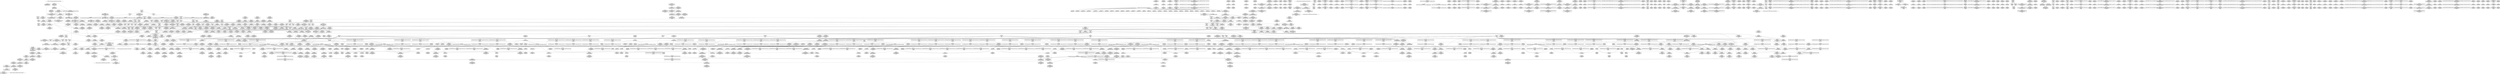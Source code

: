 digraph {
	CE0x4ce5370 [shape=record,shape=Mrecord,label="{CE0x4ce5370|cred_sid:sid|security/selinux/hooks.c,197|*SummSink*}"]
	CE0x4cf2590 [shape=record,shape=Mrecord,label="{CE0x4cf2590|rcu_read_unlock:tmp|*SummSink*}"]
	CE0x4c3dd70 [shape=record,shape=Mrecord,label="{CE0x4c3dd70|selinux_task_setnice:return|*SummSink*}"]
	CE0x4cd6d10 [shape=record,shape=Mrecord,label="{CE0x4cd6d10|rcu_read_unlock:tmp15|include/linux/rcupdate.h,933|*SummSink*}"]
	CE0x4c3a4f0 [shape=record,shape=Mrecord,label="{CE0x4c3a4f0|current_has_perm:call|security/selinux/hooks.c,1542}"]
	CE0x4c27030 [shape=record,shape=Mrecord,label="{CE0x4c27030|current_has_perm:bb|*SummSink*}"]
	CE0x4cdaba0 [shape=record,shape=Mrecord,label="{CE0x4cdaba0|rcu_lock_acquire:tmp4|include/linux/rcupdate.h,418|*SummSource*}"]
	CE0x4c340a0 [shape=record,shape=Mrecord,label="{CE0x4c340a0|current_sid:tmp10|security/selinux/hooks.c,218|*SummSource*}"]
	CE0x4cc8db0 [shape=record,shape=Mrecord,label="{CE0x4cc8db0|GLOBAL:rcu_read_lock.__warned|Global_var:rcu_read_lock.__warned|*SummSource*}"]
	CE0x4cec110 [shape=record,shape=Mrecord,label="{CE0x4cec110|rcu_read_lock:land.lhs.true2}"]
	CE0x4ce55b0 [shape=record,shape=Mrecord,label="{CE0x4ce55b0|4:_i32,_:_CRE_4,8_|*MultipleSource*|security/selinux/hooks.c,196|*LoadInst*|security/selinux/hooks.c,196|security/selinux/hooks.c,197}"]
	CE0x4c5b180 [shape=record,shape=Mrecord,label="{CE0x4c5b180|GLOBAL:rcu_read_unlock|*Constant*|*SummSink*}"]
	CE0x4c59c60 [shape=record,shape=Mrecord,label="{CE0x4c59c60|current_sid:tmp21|security/selinux/hooks.c,218}"]
	CE0x4d3b550 [shape=record,shape=Mrecord,label="{CE0x4d3b550|_call_void_asm_addl_$1,_%gs:$0_,_*m,ri,*m,_dirflag_,_fpsr_,_flags_(i32*___preempt_count,_i32_%sub,_i32*___preempt_count)_#3,_!dbg_!27717,_!srcloc_!27718|./arch/x86/include/asm/preempt.h,77}"]
	CE0x4d610c0 [shape=record,shape=Mrecord,label="{CE0x4d610c0|_call_void_mcount()_#3|*SummSource*}"]
	CE0x4c58da0 [shape=record,shape=Mrecord,label="{CE0x4c58da0|get_current:entry|*SummSink*}"]
	CE0x4cc9c00 [shape=record,shape=Mrecord,label="{CE0x4cc9c00|rcu_read_lock:call|include/linux/rcupdate.h,882|*SummSink*}"]
	CE0x4ce7e60 [shape=record,shape=Mrecord,label="{CE0x4ce7e60|rcu_read_unlock:tmp6|include/linux/rcupdate.h,933}"]
	CE0x4cd6e80 [shape=record,shape=Mrecord,label="{CE0x4cd6e80|rcu_read_unlock:tmp16|include/linux/rcupdate.h,933}"]
	CE0x4c66430 [shape=record,shape=Mrecord,label="{CE0x4c66430|_call_void_mcount()_#3|*SummSink*}"]
	CE0x4d539f0 [shape=record,shape=Mrecord,label="{CE0x4d539f0|i64*_getelementptr_inbounds_(_4_x_i64_,_4_x_i64_*___llvm_gcov_ctr129,_i64_0,_i64_0)|*Constant*}"]
	CE0x4c5ca60 [shape=record,shape=Mrecord,label="{CE0x4c5ca60|current_sid:tmp15|security/selinux/hooks.c,218}"]
	CE0x4c967c0 [shape=record,shape=Mrecord,label="{CE0x4c967c0|task_sid:do.body5|*SummSink*}"]
	CE0x4c7bba0 [shape=record,shape=Mrecord,label="{CE0x4c7bba0|_ret_void,_!dbg_!27735|include/linux/rcupdate.h,884|*SummSink*}"]
	CE0x4ce46d0 [shape=record,shape=Mrecord,label="{CE0x4ce46d0|rcu_read_lock:tmp22|include/linux/rcupdate.h,884|*SummSink*}"]
	CE0x4c7d310 [shape=record,shape=Mrecord,label="{CE0x4c7d310|GLOBAL:current_sid.__warned|Global_var:current_sid.__warned|*SummSink*}"]
	CE0x4cc6c40 [shape=record,shape=Mrecord,label="{CE0x4cc6c40|rcu_read_lock:tmp6|include/linux/rcupdate.h,882|*SummSource*}"]
	CE0x4c590e0 [shape=record,shape=Mrecord,label="{CE0x4c590e0|_ret_%struct.task_struct*_%tmp4,_!dbg_!27714|./arch/x86/include/asm/current.h,14|*SummSink*}"]
	CE0x4c74f00 [shape=record,shape=Mrecord,label="{CE0x4c74f00|_call_void_rcu_read_lock()_#10,_!dbg_!27712|security/selinux/hooks.c,207}"]
	CE0x4d21dc0 [shape=record,shape=Mrecord,label="{CE0x4d21dc0|rcu_lock_release:indirectgoto}"]
	CE0x4c4e630 [shape=record,shape=Mrecord,label="{CE0x4c4e630|i64_0|*Constant*|*SummSource*}"]
	CE0x4c390f0 [shape=record,shape=Mrecord,label="{CE0x4c390f0|task_sid:tobool|security/selinux/hooks.c,208}"]
	CE0x4ce4c00 [shape=record,shape=Mrecord,label="{CE0x4ce4c00|cred_sid:bb|*SummSink*}"]
	CE0x4ccc560 [shape=record,shape=Mrecord,label="{CE0x4ccc560|rcu_read_lock:tmp7|include/linux/rcupdate.h,882|*SummSource*}"]
	CE0x4c3bcd0 [shape=record,shape=Mrecord,label="{CE0x4c3bcd0|current_has_perm:tsk|Function::current_has_perm&Arg::tsk::|*SummSink*}"]
	CE0x4c2c9e0 [shape=record,shape=Mrecord,label="{CE0x4c2c9e0|i32_0|*Constant*|*SummSink*}"]
	CE0x4ceb770 [shape=record,shape=Mrecord,label="{CE0x4ceb770|_call_void_mcount()_#3|*SummSource*}"]
	CE0x4c514e0 [shape=record,shape=Mrecord,label="{CE0x4c514e0|GLOBAL:current_sid|*Constant*}"]
	CE0x4c37e30 [shape=record,shape=Mrecord,label="{CE0x4c37e30|avc_has_perm:requested|Function::avc_has_perm&Arg::requested::|*SummSink*}"]
	CE0x4c76090 [shape=record,shape=Mrecord,label="{CE0x4c76090|i64_4|*Constant*|*SummSource*}"]
	CE0x4cb98c0 [shape=record,shape=Mrecord,label="{CE0x4cb98c0|__rcu_read_unlock:entry|*SummSink*}"]
	CE0x4ce8400 [shape=record,shape=Mrecord,label="{CE0x4ce8400|rcu_read_lock:tobool1|include/linux/rcupdate.h,882|*SummSource*}"]
	CE0x4c664d0 [shape=record,shape=Mrecord,label="{CE0x4c664d0|current_sid:call|security/selinux/hooks.c,218}"]
	CE0x4c9b9b0 [shape=record,shape=Mrecord,label="{CE0x4c9b9b0|GLOBAL:__preempt_count_sub|*Constant*|*SummSink*}"]
	CE0x4d351c0 [shape=record,shape=Mrecord,label="{CE0x4d351c0|_call_void_mcount()_#3|*SummSource*}"]
	CE0x4c9f8c0 [shape=record,shape=Mrecord,label="{CE0x4c9f8c0|task_sid:call7|security/selinux/hooks.c,208|*SummSink*}"]
	CE0x4d73110 [shape=record,shape=Mrecord,label="{CE0x4d73110|COLLAPSED:_GCMRE___llvm_gcov_ctr129_internal_global_4_x_i64_zeroinitializer:_elem_0:default:}"]
	CE0x4d7c0a0 [shape=record,shape=Mrecord,label="{CE0x4d7c0a0|__preempt_count_sub:tmp4|./arch/x86/include/asm/preempt.h,77|*SummSink*}"]
	CE0x4c43130 [shape=record,shape=Mrecord,label="{CE0x4c43130|selinux_task_setnice:tmp3|security/selinux/hooks.c,3597}"]
	CE0x4cba840 [shape=record,shape=Mrecord,label="{CE0x4cba840|rcu_lock_acquire:tmp3|*SummSink*}"]
	CE0x4d34230 [shape=record,shape=Mrecord,label="{CE0x4d34230|__rcu_read_unlock:tmp|*SummSink*}"]
	CE0x4ce2220 [shape=record,shape=Mrecord,label="{CE0x4ce2220|cred_sid:security|security/selinux/hooks.c,196|*SummSink*}"]
	CE0x4d32480 [shape=record,shape=Mrecord,label="{CE0x4d32480|__preempt_count_sub:do.body|*SummSource*}"]
	CE0x4c9e200 [shape=record,shape=Mrecord,label="{CE0x4c9e200|__rcu_read_unlock:tmp7|include/linux/rcupdate.h,245|*SummSink*}"]
	CE0x4c30e50 [shape=record,shape=Mrecord,label="{CE0x4c30e50|current_has_perm:call2|security/selinux/hooks.c,1544|*SummSink*}"]
	CE0x4c7a800 [shape=record,shape=Mrecord,label="{CE0x4c7a800|current_sid:tmp20|security/selinux/hooks.c,218}"]
	CE0x4c5b7d0 [shape=record,shape=Mrecord,label="{CE0x4c5b7d0|GLOBAL:__llvm_gcov_ctr125|Global_var:__llvm_gcov_ctr125|*SummSource*}"]
	CE0x4d1b6a0 [shape=record,shape=Mrecord,label="{CE0x4d1b6a0|rcu_lock_release:tmp}"]
	CE0x4d22130 [shape=record,shape=Mrecord,label="{CE0x4d22130|rcu_lock_release:bb}"]
	CE0x4ce41e0 [shape=record,shape=Mrecord,label="{CE0x4ce41e0|rcu_read_lock:tmp22|include/linux/rcupdate.h,884|*SummSource*}"]
	CE0x4c477f0 [shape=record,shape=Mrecord,label="{CE0x4c477f0|i8*_getelementptr_inbounds_(_25_x_i8_,_25_x_i8_*_.str3,_i32_0,_i32_0)|*Constant*|*SummSource*}"]
	CE0x4c4e6a0 [shape=record,shape=Mrecord,label="{CE0x4c4e6a0|i64_0|*Constant*|*SummSink*}"]
	CE0x4c43b90 [shape=record,shape=Mrecord,label="{CE0x4c43b90|current_sid:call|security/selinux/hooks.c,218|*SummSource*}"]
	CE0x4cdc860 [shape=record,shape=Mrecord,label="{CE0x4cdc860|0:_i8,_:_GCMR_rcu_read_unlock.__warned_internal_global_i8_0,_section_.data.unlikely_,_align_1:_elem_0:default:}"]
	CE0x4ccf9c0 [shape=record,shape=Mrecord,label="{CE0x4ccf9c0|__preempt_count_sub:sub|./arch/x86/include/asm/preempt.h,77|*SummSource*}"]
	CE0x4c857e0 [shape=record,shape=Mrecord,label="{CE0x4c857e0|i64*_getelementptr_inbounds_(_13_x_i64_,_13_x_i64_*___llvm_gcov_ctr126,_i64_0,_i64_8)|*Constant*|*SummSink*}"]
	CE0x4cb3ed0 [shape=record,shape=Mrecord,label="{CE0x4cb3ed0|rcu_read_lock:tmp14|include/linux/rcupdate.h,882}"]
	CE0x4d66f20 [shape=record,shape=Mrecord,label="{CE0x4d66f20|__preempt_count_sub:do.end}"]
	CE0x4cd97a0 [shape=record,shape=Mrecord,label="{CE0x4cd97a0|rcu_read_unlock:tmp5|include/linux/rcupdate.h,933}"]
	CE0x4cb51a0 [shape=record,shape=Mrecord,label="{CE0x4cb51a0|rcu_read_lock:tmp12|include/linux/rcupdate.h,882|*SummSink*}"]
	CE0x4d1e1a0 [shape=record,shape=Mrecord,label="{CE0x4d1e1a0|GLOBAL:lock_release|*Constant*|*SummSource*}"]
	CE0x4ca1c70 [shape=record,shape=Mrecord,label="{CE0x4ca1c70|task_sid:tmp2|*SummSource*}"]
	CE0x4c62a00 [shape=record,shape=Mrecord,label="{CE0x4c62a00|i64*_getelementptr_inbounds_(_11_x_i64_,_11_x_i64_*___llvm_gcov_ctr127,_i64_0,_i64_1)|*Constant*|*SummSource*}"]
	CE0x4cc1c30 [shape=record,shape=Mrecord,label="{CE0x4cc1c30|i64_ptrtoint_(i8*_blockaddress(_rcu_lock_acquire,_%__here)_to_i64)|*Constant*}"]
	CE0x4d7b9f0 [shape=record,shape=Mrecord,label="{CE0x4d7b9f0|_call_void_asm_addl_$1,_%gs:$0_,_*m,ri,*m,_dirflag_,_fpsr_,_flags_(i32*___preempt_count,_i32_%sub,_i32*___preempt_count)_#3,_!dbg_!27717,_!srcloc_!27718|./arch/x86/include/asm/preempt.h,77|*SummSink*}"]
	CE0x4cb3fa0 [shape=record,shape=Mrecord,label="{CE0x4cb3fa0|rcu_read_lock:tmp13|include/linux/rcupdate.h,882|*SummSource*}"]
	CE0x4cdde80 [shape=record,shape=Mrecord,label="{CE0x4cdde80|rcu_read_unlock:tmp18|include/linux/rcupdate.h,933}"]
	CE0x4ce5f20 [shape=record,shape=Mrecord,label="{CE0x4ce5f20|__rcu_read_unlock:tmp4|include/linux/rcupdate.h,244|*SummSink*}"]
	CE0x4c65d50 [shape=record,shape=Mrecord,label="{CE0x4c65d50|%struct.task_struct*_(%struct.task_struct**)*_asm_movq_%gs:$_1:P_,$0_,_r,im,_dirflag_,_fpsr_,_flags_|*SummSource*}"]
	CE0x4d1baf0 [shape=record,shape=Mrecord,label="{CE0x4d1baf0|__preempt_count_add:tmp5|./arch/x86/include/asm/preempt.h,72|*SummSource*}"]
	CE0x4cdd490 [shape=record,shape=Mrecord,label="{CE0x4cdd490|rcu_read_unlock:do.body}"]
	CE0x4c269a0 [shape=record,shape=Mrecord,label="{CE0x4c269a0|current_sid:tmp6|security/selinux/hooks.c,218|*SummSink*}"]
	CE0x4c9fcc0 [shape=record,shape=Mrecord,label="{CE0x4c9fcc0|rcu_read_lock:entry|*SummSource*}"]
	CE0x4cab960 [shape=record,shape=Mrecord,label="{CE0x4cab960|task_sid:tmp14|security/selinux/hooks.c,208}"]
	CE0x4c78d60 [shape=record,shape=Mrecord,label="{CE0x4c78d60|get_current:tmp3}"]
	CE0x4c36810 [shape=record,shape=Mrecord,label="{CE0x4c36810|void_(i32*,_i32,_i32*)*_asm_addl_$1,_%gs:$0_,_*m,ri,*m,_dirflag_,_fpsr_,_flags_}"]
	CE0x4ce8cc0 [shape=record,shape=Mrecord,label="{CE0x4ce8cc0|rcu_read_lock:do.body|*SummSink*}"]
	CE0x4c7ab20 [shape=record,shape=Mrecord,label="{CE0x4c7ab20|current_sid:tmp20|security/selinux/hooks.c,218|*SummSink*}"]
	CE0x4c91620 [shape=record,shape=Mrecord,label="{CE0x4c91620|get_current:tmp2}"]
	CE0x4cd7890 [shape=record,shape=Mrecord,label="{CE0x4cd7890|GLOBAL:rcu_read_unlock.__warned|Global_var:rcu_read_unlock.__warned}"]
	CE0x4d35640 [shape=record,shape=Mrecord,label="{CE0x4d35640|__rcu_read_unlock:do.body|*SummSink*}"]
	CE0x4c78030 [shape=record,shape=Mrecord,label="{CE0x4c78030|i64_3|*Constant*|*SummSource*}"]
	CE0x4ca4680 [shape=record,shape=Mrecord,label="{CE0x4ca4680|task_sid:if.end|*SummSource*}"]
	CE0x4c3d470 [shape=record,shape=Mrecord,label="{CE0x4c3d470|selinux_task_setnice:tmp6|security/selinux/hooks.c,3598|*SummSource*}"]
	CE0x4c7a980 [shape=record,shape=Mrecord,label="{CE0x4c7a980|current_sid:tmp20|security/selinux/hooks.c,218|*SummSource*}"]
	CE0x4c92f70 [shape=record,shape=Mrecord,label="{CE0x4c92f70|i8*_getelementptr_inbounds_(_41_x_i8_,_41_x_i8_*_.str44,_i32_0,_i32_0)|*Constant*|*SummSource*}"]
	CE0x4c50350 [shape=record,shape=Mrecord,label="{CE0x4c50350|_call_void_mcount()_#3|*SummSink*}"]
	CE0x4ca1470 [shape=record,shape=Mrecord,label="{CE0x4ca1470|GLOBAL:task_sid.__warned|Global_var:task_sid.__warned|*SummSource*}"]
	CE0x4ce2020 [shape=record,shape=Mrecord,label="{CE0x4ce2020|rcu_read_lock:tmp2|*SummSource*}"]
	"CONST[source:1(input),value:2(dynamic)][purpose:{object}][SrcIdx:1]"
	CE0x4c81cb0 [shape=record,shape=Mrecord,label="{CE0x4c81cb0|rcu_read_lock:tmp18|include/linux/rcupdate.h,882|*SummSink*}"]
	CE0x4cca000 [shape=record,shape=Mrecord,label="{CE0x4cca000|_call_void___preempt_count_add(i32_1)_#10,_!dbg_!27711|include/linux/rcupdate.h,239|*SummSource*}"]
	CE0x4c40c50 [shape=record,shape=Mrecord,label="{CE0x4c40c50|COLLAPSED:_GCMRE___llvm_gcov_ctr136_internal_global_2_x_i64_zeroinitializer:_elem_0:default:}"]
	CE0x4c59610 [shape=record,shape=Mrecord,label="{CE0x4c59610|i32_78|*Constant*|*SummSource*}"]
	CE0x4c9db70 [shape=record,shape=Mrecord,label="{CE0x4c9db70|__rcu_read_unlock:tmp6|include/linux/rcupdate.h,245|*SummSource*}"]
	CE0x4cba7d0 [shape=record,shape=Mrecord,label="{CE0x4cba7d0|rcu_lock_acquire:tmp3|*SummSource*}"]
	CE0x4c57070 [shape=record,shape=Mrecord,label="{CE0x4c57070|i64_1|*Constant*}"]
	CE0x4cbb250 [shape=record,shape=Mrecord,label="{CE0x4cbb250|rcu_lock_acquire:tmp5|include/linux/rcupdate.h,418}"]
	CE0x4cdfb10 [shape=record,shape=Mrecord,label="{CE0x4cdfb10|rcu_read_unlock:tmp2}"]
	CE0x4c4ae50 [shape=record,shape=Mrecord,label="{CE0x4c4ae50|selinux_task_setnice:call|security/selinux/hooks.c,3596|*SummSource*}"]
	CE0x4c9e820 [shape=record,shape=Mrecord,label="{CE0x4c9e820|__preempt_count_add:bb|*SummSource*}"]
	CE0x4c85430 [shape=record,shape=Mrecord,label="{CE0x4c85430|i64*_getelementptr_inbounds_(_13_x_i64_,_13_x_i64_*___llvm_gcov_ctr126,_i64_0,_i64_8)|*Constant*}"]
	CE0x4d66a30 [shape=record,shape=Mrecord,label="{CE0x4d66a30|__preempt_count_sub:do.body}"]
	CE0x4d5c930 [shape=record,shape=Mrecord,label="{CE0x4d5c930|__preempt_count_sub:tmp6|./arch/x86/include/asm/preempt.h,78|*SummSource*}"]
	CE0x4cb01a0 [shape=record,shape=Mrecord,label="{CE0x4cb01a0|rcu_read_unlock:tmp21|include/linux/rcupdate.h,935|*SummSource*}"]
	CE0x4ce0030 [shape=record,shape=Mrecord,label="{CE0x4ce0030|rcu_read_unlock:land.lhs.true2}"]
	CE0x4cf0670 [shape=record,shape=Mrecord,label="{CE0x4cf0670|rcu_lock_acquire:indirectgoto|*SummSink*}"]
	CE0x4c9bd40 [shape=record,shape=Mrecord,label="{CE0x4c9bd40|__preempt_count_sub:entry|*SummSink*}"]
	CE0x4cb8fc0 [shape=record,shape=Mrecord,label="{CE0x4cb8fc0|_call_void___rcu_read_unlock()_#10,_!dbg_!27734|include/linux/rcupdate.h,937}"]
	CE0x4c339a0 [shape=record,shape=Mrecord,label="{CE0x4c339a0|cred_sid:cred|Function::cred_sid&Arg::cred::|*SummSource*}"]
	CE0x4c62f90 [shape=record,shape=Mrecord,label="{CE0x4c62f90|current_sid:tmp24|security/selinux/hooks.c,220}"]
	CE0x4c55800 [shape=record,shape=Mrecord,label="{CE0x4c55800|selinux_task_setnice:call|security/selinux/hooks.c,3596}"]
	CE0x4cb79e0 [shape=record,shape=Mrecord,label="{CE0x4cb79e0|_call_void_rcu_lock_release(%struct.lockdep_map*_rcu_lock_map)_#10,_!dbg_!27733|include/linux/rcupdate.h,935|*SummSource*}"]
	CE0x4c62880 [shape=record,shape=Mrecord,label="{CE0x4c62880|rcu_read_lock:tmp1|*SummSink*}"]
	CE0x4d2ff00 [shape=record,shape=Mrecord,label="{CE0x4d2ff00|i64*_getelementptr_inbounds_(_4_x_i64_,_4_x_i64_*___llvm_gcov_ctr128,_i64_0,_i64_0)|*Constant*}"]
	CE0x4d5b830 [shape=record,shape=Mrecord,label="{CE0x4d5b830|i64*_getelementptr_inbounds_(_4_x_i64_,_4_x_i64_*___llvm_gcov_ctr129,_i64_0,_i64_2)|*Constant*|*SummSink*}"]
	CE0x4c74730 [shape=record,shape=Mrecord,label="{CE0x4c74730|i64_1|*Constant*}"]
	CE0x4c94c70 [shape=record,shape=Mrecord,label="{CE0x4c94c70|_call_void___rcu_read_lock()_#10,_!dbg_!27710|include/linux/rcupdate.h,879|*SummSink*}"]
	CE0x4d36860 [shape=record,shape=Mrecord,label="{CE0x4d36860|__rcu_read_lock:bb|*SummSink*}"]
	CE0x4cd9590 [shape=record,shape=Mrecord,label="{CE0x4cd9590|rcu_read_unlock:tobool|include/linux/rcupdate.h,933|*SummSink*}"]
	CE0x4cf1880 [shape=record,shape=Mrecord,label="{CE0x4cf1880|rcu_lock_acquire:bb|*SummSink*}"]
	CE0x4c78300 [shape=record,shape=Mrecord,label="{CE0x4c78300|current_sid:tmp4|security/selinux/hooks.c,218|*SummSource*}"]
	CE0x4c842c0 [shape=record,shape=Mrecord,label="{CE0x4c842c0|i8*_getelementptr_inbounds_(_45_x_i8_,_45_x_i8_*_.str12,_i32_0,_i32_0)|*Constant*|*SummSink*}"]
	CE0x4c643b0 [shape=record,shape=Mrecord,label="{CE0x4c643b0|get_current:tmp4|./arch/x86/include/asm/current.h,14|*SummSource*}"]
	CE0x4c970f0 [shape=record,shape=Mrecord,label="{CE0x4c970f0|task_sid:tmp5|security/selinux/hooks.c,208|*SummSource*}"]
	CE0x4cfa0d0 [shape=record,shape=Mrecord,label="{CE0x4cfa0d0|_call_void_lockdep_rcu_suspicious(i8*_getelementptr_inbounds_(_25_x_i8_,_25_x_i8_*_.str45,_i32_0,_i32_0),_i32_934,_i8*_getelementptr_inbounds_(_44_x_i8_,_44_x_i8_*_.str47,_i32_0,_i32_0))_#10,_!dbg_!27726|include/linux/rcupdate.h,933|*SummSource*}"]
	CE0x4d22350 [shape=record,shape=Mrecord,label="{CE0x4d22350|rcu_lock_acquire:__here}"]
	CE0x4c929e0 [shape=record,shape=Mrecord,label="{CE0x4c929e0|i32_208|*Constant*|*SummSource*}"]
	CE0x4cd4100 [shape=record,shape=Mrecord,label="{CE0x4cd4100|i64*_getelementptr_inbounds_(_4_x_i64_,_4_x_i64_*___llvm_gcov_ctr135,_i64_0,_i64_2)|*Constant*|*SummSource*}"]
	CE0x4c5a2f0 [shape=record,shape=Mrecord,label="{CE0x4c5a2f0|current_sid:bb}"]
	CE0x4c74390 [shape=record,shape=Mrecord,label="{CE0x4c74390|current_sid:tobool|security/selinux/hooks.c,218}"]
	CE0x4c635d0 [shape=record,shape=Mrecord,label="{CE0x4c635d0|task_sid:do.end6|*SummSource*}"]
	CE0x4cb0850 [shape=record,shape=Mrecord,label="{CE0x4cb0850|i64*_getelementptr_inbounds_(_13_x_i64_,_13_x_i64_*___llvm_gcov_ctr126,_i64_0,_i64_10)|*Constant*|*SummSink*}"]
	CE0x4c95780 [shape=record,shape=Mrecord,label="{CE0x4c95780|_call_void_mcount()_#3}"]
	CE0x4ca3470 [shape=record,shape=Mrecord,label="{CE0x4ca3470|task_sid:bb|*SummSink*}"]
	CE0x4c61170 [shape=record,shape=Mrecord,label="{CE0x4c61170|current_sid:tmp22|security/selinux/hooks.c,218}"]
	CE0x4c9df60 [shape=record,shape=Mrecord,label="{CE0x4c9df60|__rcu_read_unlock:tmp7|include/linux/rcupdate.h,245}"]
	CE0x4cf0dc0 [shape=record,shape=Mrecord,label="{CE0x4cf0dc0|rcu_read_unlock:tmp9|include/linux/rcupdate.h,933|*SummSource*}"]
	CE0x4c5c6b0 [shape=record,shape=Mrecord,label="{CE0x4c5c6b0|i64*_getelementptr_inbounds_(_11_x_i64_,_11_x_i64_*___llvm_gcov_ctr125,_i64_0,_i64_8)|*Constant*|*SummSource*}"]
	CE0x4c511a0 [shape=record,shape=Mrecord,label="{CE0x4c511a0|selinux_task_setnice:tmp5|security/selinux/hooks.c,3597}"]
	CE0x4c59730 [shape=record,shape=Mrecord,label="{CE0x4c59730|current_sid:cred|security/selinux/hooks.c,218}"]
	CE0x4cea390 [shape=record,shape=Mrecord,label="{CE0x4cea390|cred_sid:tmp5|security/selinux/hooks.c,196|*SummSource*}"]
	CE0x4c3ecf0 [shape=record,shape=Mrecord,label="{CE0x4c3ecf0|selinux_task_setnice:tmp11|security/selinux/hooks.c,3601}"]
	CE0x4ca9a50 [shape=record,shape=Mrecord,label="{CE0x4ca9a50|rcu_lock_acquire:entry|*SummSink*}"]
	CE0x4c30aa0 [shape=record,shape=Mrecord,label="{CE0x4c30aa0|current_sid:tmp18|security/selinux/hooks.c,218|*SummSink*}"]
	CE0x4c84760 [shape=record,shape=Mrecord,label="{CE0x4c84760|i64*_getelementptr_inbounds_(_11_x_i64_,_11_x_i64_*___llvm_gcov_ctr125,_i64_0,_i64_9)|*Constant*|*SummSource*}"]
	CE0x4c420b0 [shape=record,shape=Mrecord,label="{CE0x4c420b0|i64*_getelementptr_inbounds_(_2_x_i64_,_2_x_i64_*___llvm_gcov_ctr136,_i64_0,_i64_1)|*Constant*|*SummSource*}"]
	CE0x4c303b0 [shape=record,shape=Mrecord,label="{CE0x4c303b0|_ret_i32_%call7,_!dbg_!27749|security/selinux/hooks.c,210|*SummSource*}"]
	CE0x4cb37d0 [shape=record,shape=Mrecord,label="{CE0x4cb37d0|i32_1|*Constant*}"]
	CE0x4c37750 [shape=record,shape=Mrecord,label="{CE0x4c37750|%struct.common_audit_data*_null|*Constant*}"]
	CE0x4cb0930 [shape=record,shape=Mrecord,label="{CE0x4cb0930|task_sid:tmp22|security/selinux/hooks.c,208|*SummSink*}"]
	CE0x4c46a70 [shape=record,shape=Mrecord,label="{CE0x4c46a70|task_sid:tmp27|security/selinux/hooks.c,208}"]
	CE0x4c59f10 [shape=record,shape=Mrecord,label="{CE0x4c59f10|i32_22|*Constant*}"]
	CE0x4cb88d0 [shape=record,shape=Mrecord,label="{CE0x4cb88d0|rcu_lock_release:map|Function::rcu_lock_release&Arg::map::|*SummSink*}"]
	CE0x4c9ed70 [shape=record,shape=Mrecord,label="{CE0x4c9ed70|task_sid:tmp26|security/selinux/hooks.c,208|*SummSink*}"]
	CE0x4c78220 [shape=record,shape=Mrecord,label="{CE0x4c78220|i64_3|*Constant*|*SummSink*}"]
	CE0x4cb0c50 [shape=record,shape=Mrecord,label="{CE0x4cb0c50|task_sid:tmp23|security/selinux/hooks.c,208|*SummSource*}"]
	CE0x4ca3050 [shape=record,shape=Mrecord,label="{CE0x4ca3050|_ret_void,_!dbg_!27717|include/linux/rcupdate.h,419}"]
	CE0x4d3ac40 [shape=record,shape=Mrecord,label="{CE0x4d3ac40|COLLAPSED:_GCMRE___llvm_gcov_ctr135_internal_global_4_x_i64_zeroinitializer:_elem_0:default:}"]
	CE0x4c60d40 [shape=record,shape=Mrecord,label="{CE0x4c60d40|current_sid:security|security/selinux/hooks.c,218}"]
	CE0x4ccad30 [shape=record,shape=Mrecord,label="{CE0x4ccad30|rcu_read_lock:tmp16|include/linux/rcupdate.h,882|*SummSource*}"]
	CE0x4ccc7d0 [shape=record,shape=Mrecord,label="{CE0x4ccc7d0|GLOBAL:rcu_lock_acquire|*Constant*|*SummSource*}"]
	CE0x4d1b5e0 [shape=record,shape=Mrecord,label="{CE0x4d1b5e0|i64*_getelementptr_inbounds_(_4_x_i64_,_4_x_i64_*___llvm_gcov_ctr133,_i64_0,_i64_0)|*Constant*|*SummSink*}"]
	CE0x4cb8c20 [shape=record,shape=Mrecord,label="{CE0x4cb8c20|_ret_void,_!dbg_!27717|include/linux/rcupdate.h,424}"]
	CE0x4cd52b0 [shape=record,shape=Mrecord,label="{CE0x4cd52b0|rcu_read_unlock:tmp2|*SummSink*}"]
	CE0x4c4dd70 [shape=record,shape=Mrecord,label="{CE0x4c4dd70|current_has_perm:entry}"]
	CE0x4c949a0 [shape=record,shape=Mrecord,label="{CE0x4c949a0|task_sid:tobool4|security/selinux/hooks.c,208}"]
	CE0x4cc4940 [shape=record,shape=Mrecord,label="{CE0x4cc4940|i64*_getelementptr_inbounds_(_4_x_i64_,_4_x_i64_*___llvm_gcov_ctr133,_i64_0,_i64_3)|*Constant*|*SummSource*}"]
	CE0x4c53910 [shape=record,shape=Mrecord,label="{CE0x4c53910|selinux_task_setnice:call1|security/selinux/hooks.c,3600|*SummSource*}"]
	CE0x4cf37e0 [shape=record,shape=Mrecord,label="{CE0x4cf37e0|rcu_lock_release:tmp1}"]
	CE0x4c2fc10 [shape=record,shape=Mrecord,label="{CE0x4c2fc10|task_sid:entry|*SummSource*}"]
	CE0x4c25700 [shape=record,shape=Mrecord,label="{CE0x4c25700|current_has_perm:tmp2}"]
	CE0x6a2fa90 [shape=record,shape=Mrecord,label="{CE0x6a2fa90|GLOBAL:cap_task_setnice|*Constant*|*SummSource*}"]
	CE0x4cf3e10 [shape=record,shape=Mrecord,label="{CE0x4cf3e10|rcu_read_unlock:do.end}"]
	CE0x4c375e0 [shape=record,shape=Mrecord,label="{CE0x4c375e0|i16_2|*Constant*|*SummSink*}"]
	CE0x4c79ec0 [shape=record,shape=Mrecord,label="{CE0x4c79ec0|rcu_read_lock:tmp14|include/linux/rcupdate.h,882|*SummSink*}"]
	CE0x4ced680 [shape=record,shape=Mrecord,label="{CE0x4ced680|rcu_read_unlock:call3|include/linux/rcupdate.h,933|*SummSource*}"]
	CE0x4c328f0 [shape=record,shape=Mrecord,label="{CE0x4c328f0|i64*_getelementptr_inbounds_(_2_x_i64_,_2_x_i64_*___llvm_gcov_ctr136,_i64_0,_i64_0)|*Constant*|*SummSink*}"]
	CE0x4c39ba0 [shape=record,shape=Mrecord,label="{CE0x4c39ba0|selinux_task_setnice:tobool|security/selinux/hooks.c,3597|*SummSource*}"]
	CE0x4c92eb0 [shape=record,shape=Mrecord,label="{CE0x4c92eb0|i8*_getelementptr_inbounds_(_41_x_i8_,_41_x_i8_*_.str44,_i32_0,_i32_0)|*Constant*}"]
	CE0x4d352c0 [shape=record,shape=Mrecord,label="{CE0x4d352c0|_call_void_mcount()_#3|*SummSink*}"]
	CE0x4c7d890 [shape=record,shape=Mrecord,label="{CE0x4c7d890|i64*_getelementptr_inbounds_(_13_x_i64_,_13_x_i64_*___llvm_gcov_ctr126,_i64_0,_i64_9)|*Constant*}"]
	CE0x4c498a0 [shape=record,shape=Mrecord,label="{CE0x4c498a0|_ret_i32_%retval.0,_!dbg_!27728|security/selinux/avc.c,775}"]
	CE0x4cd6be0 [shape=record,shape=Mrecord,label="{CE0x4cd6be0|rcu_read_unlock:tmp15|include/linux/rcupdate.h,933|*SummSource*}"]
	CE0x4c606a0 [shape=record,shape=Mrecord,label="{CE0x4c606a0|current_sid:tmp21|security/selinux/hooks.c,218|*SummSink*}"]
	CE0x4cac750 [shape=record,shape=Mrecord,label="{CE0x4cac750|task_sid:tmp15|security/selinux/hooks.c,208|*SummSink*}"]
	CE0x4c32ad0 [shape=record,shape=Mrecord,label="{CE0x4c32ad0|current_has_perm:tmp}"]
	CE0x4ca24b0 [shape=record,shape=Mrecord,label="{CE0x4ca24b0|task_sid:tmp9|security/selinux/hooks.c,208|*SummSource*}"]
	CE0x4cb96f0 [shape=record,shape=Mrecord,label="{CE0x4cb96f0|__rcu_read_unlock:entry}"]
	CE0x4c52060 [shape=record,shape=Mrecord,label="{CE0x4c52060|VOIDTB_TE:_CE_56,64_}"]
	CE0x4c73dc0 [shape=record,shape=Mrecord,label="{CE0x4c73dc0|get_current:tmp1|*SummSource*}"]
	CE0x4c588c0 [shape=record,shape=Mrecord,label="{CE0x4c588c0|GLOBAL:get_current|*Constant*|*SummSource*}"]
	CE0x4c5b760 [shape=record,shape=Mrecord,label="{CE0x4c5b760|GLOBAL:__llvm_gcov_ctr125|Global_var:__llvm_gcov_ctr125|*SummSink*}"]
	CE0x4cc0670 [shape=record,shape=Mrecord,label="{CE0x4cc0670|_call_void_lock_acquire(%struct.lockdep_map*_%map,_i32_0,_i32_0,_i32_2,_i32_0,_%struct.lockdep_map*_null,_i64_ptrtoint_(i8*_blockaddress(_rcu_lock_acquire,_%__here)_to_i64))_#10,_!dbg_!27716|include/linux/rcupdate.h,418|*SummSink*}"]
	CE0x4c4eb30 [shape=record,shape=Mrecord,label="{CE0x4c4eb30|selinux_task_setnice:tmp2|security/selinux/hooks.c,3597|*SummSink*}"]
	CE0x4c2f970 [shape=record,shape=Mrecord,label="{CE0x4c2f970|GLOBAL:task_sid|*Constant*|*SummSink*}"]
	CE0x4cbd350 [shape=record,shape=Mrecord,label="{CE0x4cbd350|__rcu_read_unlock:tmp2|*SummSource*}"]
	CE0x4d342a0 [shape=record,shape=Mrecord,label="{CE0x4d342a0|__rcu_read_unlock:tmp1}"]
	CE0x4cc76c0 [shape=record,shape=Mrecord,label="{CE0x4cc76c0|GLOBAL:__llvm_gcov_ctr132|Global_var:__llvm_gcov_ctr132|*SummSink*}"]
	CE0x4d536e0 [shape=record,shape=Mrecord,label="{CE0x4d536e0|__preempt_count_add:bb|*SummSink*}"]
	CE0x4c7b2f0 [shape=record,shape=Mrecord,label="{CE0x4c7b2f0|task_sid:land.lhs.true|*SummSink*}"]
	CE0x4c346c0 [shape=record,shape=Mrecord,label="{CE0x4c346c0|_call_void_mcount()_#3|*SummSink*}"]
	CE0x4c96e70 [shape=record,shape=Mrecord,label="{CE0x4c96e70|rcu_read_lock:tmp10|include/linux/rcupdate.h,882|*SummSink*}"]
	CE0x4cc80b0 [shape=record,shape=Mrecord,label="{CE0x4cc80b0|rcu_lock_acquire:map|Function::rcu_lock_acquire&Arg::map::|*SummSink*}"]
	CE0x4cc4ad0 [shape=record,shape=Mrecord,label="{CE0x4cc4ad0|i64*_getelementptr_inbounds_(_4_x_i64_,_4_x_i64_*___llvm_gcov_ctr133,_i64_0,_i64_3)|*Constant*|*SummSink*}"]
	CE0x4ca0240 [shape=record,shape=Mrecord,label="{CE0x4ca0240|task_sid:tmp8|security/selinux/hooks.c,208|*SummSource*}"]
	CE0x4cefa20 [shape=record,shape=Mrecord,label="{CE0x4cefa20|i64*_getelementptr_inbounds_(_11_x_i64_,_11_x_i64_*___llvm_gcov_ctr132,_i64_0,_i64_0)|*Constant*|*SummSource*}"]
	CE0x4ca6f10 [shape=record,shape=Mrecord,label="{CE0x4ca6f10|task_sid:tmp10|security/selinux/hooks.c,208}"]
	CE0x4ce5a10 [shape=record,shape=Mrecord,label="{CE0x4ce5a10|rcu_read_unlock:if.then|*SummSink*}"]
	CE0x4c54f70 [shape=record,shape=Mrecord,label="{CE0x4c54f70|selinux_task_setnice:tmp7|security/selinux/hooks.c,3598}"]
	CE0x4ca7770 [shape=record,shape=Mrecord,label="{CE0x4ca7770|task_sid:tmp}"]
	CE0x4ce11b0 [shape=record,shape=Mrecord,label="{CE0x4ce11b0|__rcu_read_lock:tmp4|include/linux/rcupdate.h,239}"]
	CE0x4cd7540 [shape=record,shape=Mrecord,label="{CE0x4cd7540|void_(i32*,_i32,_i32*)*_asm_addl_$1,_%gs:$0_,_*m,ri,*m,_dirflag_,_fpsr_,_flags_|*SummSink*}"]
	CE0x4c7c280 [shape=record,shape=Mrecord,label="{CE0x4c7c280|current_sid:tmp13|security/selinux/hooks.c,218|*SummSource*}"]
	CE0x4c7e5c0 [shape=record,shape=Mrecord,label="{CE0x4c7e5c0|task_sid:tmp21|security/selinux/hooks.c,208|*SummSink*}"]
	CE0x4d1bf40 [shape=record,shape=Mrecord,label="{CE0x4d1bf40|__preempt_count_add:tmp5|./arch/x86/include/asm/preempt.h,72|*SummSink*}"]
	CE0x4c47450 [shape=record,shape=Mrecord,label="{CE0x4c47450|_call_void_lockdep_rcu_suspicious(i8*_getelementptr_inbounds_(_25_x_i8_,_25_x_i8_*_.str3,_i32_0,_i32_0),_i32_218,_i8*_getelementptr_inbounds_(_45_x_i8_,_45_x_i8_*_.str12,_i32_0,_i32_0))_#10,_!dbg_!27727|security/selinux/hooks.c,218|*SummSink*}"]
	CE0x4cbcca0 [shape=record,shape=Mrecord,label="{CE0x4cbcca0|__preempt_count_sub:val|Function::__preempt_count_sub&Arg::val::|*SummSource*}"]
	CE0x4c5c640 [shape=record,shape=Mrecord,label="{CE0x4c5c640|i64*_getelementptr_inbounds_(_11_x_i64_,_11_x_i64_*___llvm_gcov_ctr125,_i64_0,_i64_8)|*Constant*}"]
	CE0x4c94910 [shape=record,shape=Mrecord,label="{CE0x4c94910|task_sid:tmp13|security/selinux/hooks.c,208|*SummSink*}"]
	CE0x4c65800 [shape=record,shape=Mrecord,label="{CE0x4c65800|task_sid:do.body}"]
	CE0x4d2e0b0 [shape=record,shape=Mrecord,label="{CE0x4d2e0b0|i64*_getelementptr_inbounds_(_4_x_i64_,_4_x_i64_*___llvm_gcov_ctr135,_i64_0,_i64_2)|*Constant*|*SummSink*}"]
	CE0x4cf3590 [shape=record,shape=Mrecord,label="{CE0x4cf3590|GLOBAL:lock_acquire|*Constant*|*SummSink*}"]
	CE0x4cac1f0 [shape=record,shape=Mrecord,label="{CE0x4cac1f0|_call_void_rcu_lock_acquire(%struct.lockdep_map*_rcu_lock_map)_#10,_!dbg_!27711|include/linux/rcupdate.h,881}"]
	CE0x4c57e00 [shape=record,shape=Mrecord,label="{CE0x4c57e00|selinux_task_setnice:tmp8|security/selinux/hooks.c,3600|*SummSource*}"]
	CE0x4c3a080 [shape=record,shape=Mrecord,label="{CE0x4c3a080|current_sid:tmp11|security/selinux/hooks.c,218|*SummSource*}"]
	CE0x4ce8490 [shape=record,shape=Mrecord,label="{CE0x4ce8490|rcu_read_lock:tobool1|include/linux/rcupdate.h,882|*SummSink*}"]
	CE0x4c40290 [shape=record,shape=Mrecord,label="{CE0x4c40290|selinux_task_setnice:call1|security/selinux/hooks.c,3600}"]
	CE0x4c37cc0 [shape=record,shape=Mrecord,label="{CE0x4c37cc0|avc_has_perm:requested|Function::avc_has_perm&Arg::requested::|*SummSource*}"]
	CE0x4ca1e40 [shape=record,shape=Mrecord,label="{CE0x4ca1e40|_call_void_rcu_lock_acquire(%struct.lockdep_map*_rcu_lock_map)_#10,_!dbg_!27711|include/linux/rcupdate.h,881|*SummSink*}"]
	CE0x4c4dbc0 [shape=record,shape=Mrecord,label="{CE0x4c4dbc0|GLOBAL:current_has_perm|*Constant*|*SummSource*}"]
	CE0x4cc2850 [shape=record,shape=Mrecord,label="{CE0x4cc2850|__rcu_read_unlock:tmp5|include/linux/rcupdate.h,244}"]
	CE0x4cf04f0 [shape=record,shape=Mrecord,label="{CE0x4cf04f0|rcu_read_unlock:tmp7|include/linux/rcupdate.h,933|*SummSink*}"]
	CE0x4c4d560 [shape=record,shape=Mrecord,label="{CE0x4c4d560|i64_0|*Constant*}"]
	CE0x4cba550 [shape=record,shape=Mrecord,label="{CE0x4cba550|__rcu_read_lock:do.end|*SummSink*}"]
	CE0x4cb3d60 [shape=record,shape=Mrecord,label="{CE0x4cb3d60|rcu_read_lock:tmp13|include/linux/rcupdate.h,882}"]
	CE0x6075100 [shape=record,shape=Mrecord,label="{CE0x6075100|GLOBAL:__llvm_gcov_ctr283|Global_var:__llvm_gcov_ctr283}"]
	CE0x4c5be10 [shape=record,shape=Mrecord,label="{CE0x4c5be10|cred_sid:tmp6|security/selinux/hooks.c,197|*SummSink*}"]
	CE0x4d31fc0 [shape=record,shape=Mrecord,label="{CE0x4d31fc0|__preempt_count_add:tmp7|./arch/x86/include/asm/preempt.h,73|*SummSource*}"]
	CE0x4d725a0 [shape=record,shape=Mrecord,label="{CE0x4d725a0|__preempt_count_sub:tmp6|./arch/x86/include/asm/preempt.h,78}"]
	CE0x4c431a0 [shape=record,shape=Mrecord,label="{CE0x4c431a0|selinux_task_setnice:tmp3|security/selinux/hooks.c,3597|*SummSource*}"]
	CE0x4c968d0 [shape=record,shape=Mrecord,label="{CE0x4c968d0|rcu_read_lock:tmp9|include/linux/rcupdate.h,882|*SummSource*}"]
	CE0x4c378c0 [shape=record,shape=Mrecord,label="{CE0x4c378c0|avc_has_perm:tclass|Function::avc_has_perm&Arg::tclass::|*SummSource*}"]
	CE0x4c371a0 [shape=record,shape=Mrecord,label="{CE0x4c371a0|avc_has_perm:tsid|Function::avc_has_perm&Arg::tsid::|*SummSink*}"]
	CE0x4d1d560 [shape=record,shape=Mrecord,label="{CE0x4d1d560|rcu_lock_release:tmp5|include/linux/rcupdate.h,423|*SummSource*}"]
	CE0x4c61e30 [shape=record,shape=Mrecord,label="{CE0x4c61e30|i32_1|*Constant*|*SummSource*}"]
	CE0x4c92190 [shape=record,shape=Mrecord,label="{CE0x4c92190|_call_void_mcount()_#3|*SummSink*}"]
	CE0x4c46db0 [shape=record,shape=Mrecord,label="{CE0x4c46db0|i8_1|*Constant*|*SummSource*}"]
	CE0x4c43460 [shape=record,shape=Mrecord,label="{CE0x4c43460|i64_2|*Constant*}"]
	CE0x4c63170 [shape=record,shape=Mrecord,label="{CE0x4c63170|current_sid:tmp24|security/selinux/hooks.c,220|*SummSink*}"]
	CE0x4cf1c10 [shape=record,shape=Mrecord,label="{CE0x4cf1c10|rcu_read_unlock:call|include/linux/rcupdate.h,933|*SummSink*}"]
	CE0x4c47060 [shape=record,shape=Mrecord,label="{CE0x4c47060|GLOBAL:lockdep_rcu_suspicious|*Constant*}"]
	CE0x4c74ac0 [shape=record,shape=Mrecord,label="{CE0x4c74ac0|current_sid:land.lhs.true2}"]
	CE0x4c74c50 [shape=record,shape=Mrecord,label="{CE0x4c74c50|current_sid:land.lhs.true2|*SummSource*}"]
	CE0x4d33330 [shape=record,shape=Mrecord,label="{CE0x4d33330|rcu_lock_acquire:__here|*SummSource*}"]
	CE0x4c54db0 [shape=record,shape=Mrecord,label="{CE0x4c54db0|selinux_task_setnice:tmp6|security/selinux/hooks.c,3598|*SummSink*}"]
	CE0x4d339c0 [shape=record,shape=Mrecord,label="{CE0x4d339c0|__rcu_read_lock:tmp2|*SummSink*}"]
	CE0x4c5ba30 [shape=record,shape=Mrecord,label="{CE0x4c5ba30|current_sid:tmp6|security/selinux/hooks.c,218}"]
	CE0x4cc57c0 [shape=record,shape=Mrecord,label="{CE0x4cc57c0|__rcu_read_unlock:do.end|*SummSink*}"]
	CE0x4ca00b0 [shape=record,shape=Mrecord,label="{CE0x4ca00b0|rcu_read_lock:tmp4|include/linux/rcupdate.h,882}"]
	CE0x4ce3de0 [shape=record,shape=Mrecord,label="{CE0x4ce3de0|i64*_getelementptr_inbounds_(_11_x_i64_,_11_x_i64_*___llvm_gcov_ctr127,_i64_0,_i64_10)|*Constant*|*SummSink*}"]
	CE0x4cd88b0 [shape=record,shape=Mrecord,label="{CE0x4cd88b0|rcu_read_unlock:bb|*SummSource*}"]
	CE0x4cafa50 [shape=record,shape=Mrecord,label="{CE0x4cafa50|rcu_read_unlock:tmp20|include/linux/rcupdate.h,933|*SummSink*}"]
	CE0x4c260c0 [shape=record,shape=Mrecord,label="{CE0x4c260c0|i64*_getelementptr_inbounds_(_11_x_i64_,_11_x_i64_*___llvm_gcov_ctr125,_i64_0,_i64_6)|*Constant*|*SummSource*}"]
	CE0x4cdab30 [shape=record,shape=Mrecord,label="{CE0x4cdab30|rcu_lock_acquire:tmp4|include/linux/rcupdate.h,418}"]
	CE0x4c7e920 [shape=record,shape=Mrecord,label="{CE0x4c7e920|cred_sid:tmp|*SummSink*}"]
	CE0x4cd6420 [shape=record,shape=Mrecord,label="{CE0x4cd6420|__preempt_count_add:val|Function::__preempt_count_add&Arg::val::|*SummSource*}"]
	CE0x4c7b5a0 [shape=record,shape=Mrecord,label="{CE0x4c7b5a0|current_sid:tmp}"]
	CE0x4c3dde0 [shape=record,shape=Mrecord,label="{CE0x4c3dde0|i64*_getelementptr_inbounds_(_6_x_i64_,_6_x_i64_*___llvm_gcov_ctr283,_i64_0,_i64_0)|*Constant*}"]
	CE0x4ca8600 [shape=record,shape=Mrecord,label="{CE0x4ca8600|task_sid:tobool1|security/selinux/hooks.c,208|*SummSink*}"]
	CE0x4cbc370 [shape=record,shape=Mrecord,label="{CE0x4cbc370|__rcu_read_lock:tmp}"]
	CE0x4d20a20 [shape=record,shape=Mrecord,label="{CE0x4d20a20|i64*_getelementptr_inbounds_(_4_x_i64_,_4_x_i64_*___llvm_gcov_ctr130,_i64_0,_i64_3)|*Constant*|*SummSink*}"]
	CE0x4c9db00 [shape=record,shape=Mrecord,label="{CE0x4c9db00|__rcu_read_unlock:tmp6|include/linux/rcupdate.h,245}"]
	CE0x4c7c4b0 [shape=record,shape=Mrecord,label="{CE0x4c7c4b0|current_sid:tmp14|security/selinux/hooks.c,218|*SummSink*}"]
	CE0x4d580a0 [shape=record,shape=Mrecord,label="{CE0x4d580a0|__preempt_count_sub:tmp1|*SummSink*}"]
	CE0x4cebc30 [shape=record,shape=Mrecord,label="{CE0x4cebc30|i64_5|*Constant*}"]
	CE0x4c941e0 [shape=record,shape=Mrecord,label="{CE0x4c941e0|i32_77|*Constant*}"]
	CE0x4c48050 [shape=record,shape=Mrecord,label="{CE0x4c48050|GLOBAL:lockdep_rcu_suspicious|*Constant*|*SummSink*}"]
	CE0x4c5a950 [shape=record,shape=Mrecord,label="{CE0x4c5a950|GLOBAL:rcu_read_unlock|*Constant*}"]
	CE0x4c3a8e0 [shape=record,shape=Mrecord,label="{CE0x4c3a8e0|current_has_perm:perms|Function::current_has_perm&Arg::perms::}"]
	CE0x4c4aa40 [shape=record,shape=Mrecord,label="{CE0x4c4aa40|i64*_getelementptr_inbounds_(_11_x_i64_,_11_x_i64_*___llvm_gcov_ctr125,_i64_0,_i64_1)|*Constant*}"]
	CE0x4c7f910 [shape=record,shape=Mrecord,label="{CE0x4c7f910|task_sid:tmp4|*LoadInst*|security/selinux/hooks.c,208}"]
	CE0x4cc4d10 [shape=record,shape=Mrecord,label="{CE0x4cc4d10|rcu_lock_release:tmp6|*SummSource*}"]
	CE0x4cedfd0 [shape=record,shape=Mrecord,label="{CE0x4cedfd0|rcu_read_unlock:call3|include/linux/rcupdate.h,933|*SummSink*}"]
	CE0x4c47370 [shape=record,shape=Mrecord,label="{CE0x4c47370|_call_void_lockdep_rcu_suspicious(i8*_getelementptr_inbounds_(_25_x_i8_,_25_x_i8_*_.str3,_i32_0,_i32_0),_i32_218,_i8*_getelementptr_inbounds_(_45_x_i8_,_45_x_i8_*_.str12,_i32_0,_i32_0))_#10,_!dbg_!27727|security/selinux/hooks.c,218}"]
	CE0x4ceffb0 [shape=record,shape=Mrecord,label="{CE0x4ceffb0|i64*_getelementptr_inbounds_(_4_x_i64_,_4_x_i64_*___llvm_gcov_ctr133,_i64_0,_i64_1)|*Constant*|*SummSink*}"]
	CE0x4c36180 [shape=record,shape=Mrecord,label="{CE0x4c36180|VOIDTB_TE:_CE_96,104_}"]
	CE0x4ced800 [shape=record,shape=Mrecord,label="{CE0x4ced800|_call_void_mcount()_#3}"]
	CE0x4cd9e50 [shape=record,shape=Mrecord,label="{CE0x4cd9e50|GLOBAL:rcu_read_unlock.__warned|Global_var:rcu_read_unlock.__warned|*SummSink*}"]
	CE0x4cccd00 [shape=record,shape=Mrecord,label="{CE0x4cccd00|_call_void_asm_addl_$1,_%gs:$0_,_*m,ri,*m,_dirflag_,_fpsr_,_flags_(i32*___preempt_count,_i32_%sub,_i32*___preempt_count)_#3,_!dbg_!27717,_!srcloc_!27718|./arch/x86/include/asm/preempt.h,77|*SummSource*}"]
	CE0x4cc5000 [shape=record,shape=Mrecord,label="{CE0x4cc5000|rcu_lock_release:tmp7}"]
	CE0x4ca77e0 [shape=record,shape=Mrecord,label="{CE0x4ca77e0|COLLAPSED:_GCMRE___llvm_gcov_ctr126_internal_global_13_x_i64_zeroinitializer:_elem_0:default:}"]
	CE0x4d53ae0 [shape=record,shape=Mrecord,label="{CE0x4d53ae0|i64*_getelementptr_inbounds_(_4_x_i64_,_4_x_i64_*___llvm_gcov_ctr129,_i64_0,_i64_0)|*Constant*|*SummSource*}"]
	CE0x4c668e0 [shape=record,shape=Mrecord,label="{CE0x4c668e0|VOIDTB_TE:_CE_32,36_}"]
	CE0x4c4d670 [shape=record,shape=Mrecord,label="{CE0x4c4d670|selinux_task_setnice:tmp2|security/selinux/hooks.c,3597|*SummSource*}"]
	CE0x4c63f40 [shape=record,shape=Mrecord,label="{CE0x4c63f40|task_sid:tmp19|security/selinux/hooks.c,208|*SummSource*}"]
	CE0x4ce74d0 [shape=record,shape=Mrecord,label="{CE0x4ce74d0|i64*_getelementptr_inbounds_(_11_x_i64_,_11_x_i64_*___llvm_gcov_ctr127,_i64_0,_i64_9)|*Constant*}"]
	CE0x4cd4940 [shape=record,shape=Mrecord,label="{CE0x4cd4940|__preempt_count_sub:tmp2|*SummSink*}"]
	CE0x4cba260 [shape=record,shape=Mrecord,label="{CE0x4cba260|_ret_void,_!dbg_!27717|include/linux/rcupdate.h,245|*SummSink*}"]
	CE0x4cca520 [shape=record,shape=Mrecord,label="{CE0x4cca520|GLOBAL:__preempt_count_sub|*Constant*}"]
	CE0x4ca66a0 [shape=record,shape=Mrecord,label="{CE0x4ca66a0|cred_sid:tmp4|*LoadInst*|security/selinux/hooks.c,196|*SummSource*}"]
	CE0x4d355d0 [shape=record,shape=Mrecord,label="{CE0x4d355d0|__rcu_read_unlock:do.body|*SummSource*}"]
	CE0x4cc7cd0 [shape=record,shape=Mrecord,label="{CE0x4cc7cd0|rcu_lock_acquire:tmp2|*SummSink*}"]
	CE0x4c63780 [shape=record,shape=Mrecord,label="{CE0x4c63780|COLLAPSED:_GCMRE___llvm_gcov_ctr128_internal_global_4_x_i64_zeroinitializer:_elem_0:default:}"]
	CE0x4c3bb30 [shape=record,shape=Mrecord,label="{CE0x4c3bb30|selinux_task_setnice:tmp|*SummSink*}"]
	CE0x4c64bd0 [shape=record,shape=Mrecord,label="{CE0x4c64bd0|i32_0|*Constant*}"]
	CE0x4c91140 [shape=record,shape=Mrecord,label="{CE0x4c91140|_call_void_rcu_read_lock()_#10,_!dbg_!27712|security/selinux/hooks.c,207|*SummSink*}"]
	CE0x4c25770 [shape=record,shape=Mrecord,label="{CE0x4c25770|current_has_perm:tmp2|*SummSource*}"]
	CE0x4c85ee0 [shape=record,shape=Mrecord,label="{CE0x4c85ee0|task_sid:tmp1|*SummSource*}"]
	CE0x4c97380 [shape=record,shape=Mrecord,label="{CE0x4c97380|task_sid:tmp6|security/selinux/hooks.c,208}"]
	CE0x4c26ad0 [shape=record,shape=Mrecord,label="{CE0x4c26ad0|current_sid:tmp7|security/selinux/hooks.c,218}"]
	CE0x4c61900 [shape=record,shape=Mrecord,label="{CE0x4c61900|current_sid:tmp23|security/selinux/hooks.c,218|*SummSink*}"]
	CE0x4cd7fb0 [shape=record,shape=Mrecord,label="{CE0x4cd7fb0|__rcu_read_lock:tmp7|include/linux/rcupdate.h,240}"]
	CE0x4caba60 [shape=record,shape=Mrecord,label="{CE0x4caba60|task_sid:tmp15|security/selinux/hooks.c,208}"]
	CE0x4c76510 [shape=record,shape=Mrecord,label="{CE0x4c76510|i64_5|*Constant*|*SummSink*}"]
	CE0x4c48480 [shape=record,shape=Mrecord,label="{CE0x4c48480|i32_(i32,_i32,_i16,_i32,_%struct.common_audit_data*)*_bitcast_(i32_(i32,_i32,_i16,_i32,_%struct.common_audit_data.495*)*_avc_has_perm_to_i32_(i32,_i32,_i16,_i32,_%struct.common_audit_data*)*)|*Constant*|*SummSink*}"]
	CE0x4d5d330 [shape=record,shape=Mrecord,label="{CE0x4d5d330|i64_1|*Constant*}"]
	CE0x4cba3d0 [shape=record,shape=Mrecord,label="{CE0x4cba3d0|__rcu_read_lock:do.end|*SummSource*}"]
	CE0x4d203b0 [shape=record,shape=Mrecord,label="{CE0x4d203b0|rcu_lock_release:tmp2|*SummSource*}"]
	CE0x4cd6930 [shape=record,shape=Mrecord,label="{CE0x4cd6930|rcu_read_unlock:tmp15|include/linux/rcupdate.h,933}"]
	CE0x4c7fab0 [shape=record,shape=Mrecord,label="{CE0x4c7fab0|task_sid:tmp4|*LoadInst*|security/selinux/hooks.c,208|*SummSink*}"]
	CE0x4c9f470 [shape=record,shape=Mrecord,label="{CE0x4c9f470|GLOBAL:cred_sid|*Constant*}"]
	CE0x4ce2340 [shape=record,shape=Mrecord,label="{CE0x4ce2340|cred_sid:security|security/selinux/hooks.c,196|*SummSource*}"]
	CE0x4cdca90 [shape=record,shape=Mrecord,label="{CE0x4cdca90|_call_void_asm_sideeffect_,_memory_,_dirflag_,_fpsr_,_flags_()_#3,_!dbg_!27714,_!srcloc_!27715|include/linux/rcupdate.h,239}"]
	CE0x4c612f0 [shape=record,shape=Mrecord,label="{CE0x4c612f0|current_sid:tmp22|security/selinux/hooks.c,218|*SummSource*}"]
	"CONST[source:0(mediator),value:2(dynamic)][purpose:{object}][SnkIdx:1]"
	CE0x4cf3f20 [shape=record,shape=Mrecord,label="{CE0x4cf3f20|rcu_read_unlock:if.end}"]
	CE0x4c64aa0 [shape=record,shape=Mrecord,label="{CE0x4c64aa0|task_sid:call|security/selinux/hooks.c,208|*SummSink*}"]
	CE0x4d2fe90 [shape=record,shape=Mrecord,label="{CE0x4d2fe90|i64*_getelementptr_inbounds_(_4_x_i64_,_4_x_i64_*___llvm_gcov_ctr134,_i64_0,_i64_0)|*Constant*|*SummSink*}"]
	CE0x4c25bd0 [shape=record,shape=Mrecord,label="{CE0x4c25bd0|current_sid:tmp12|security/selinux/hooks.c,218|*SummSource*}"]
	CE0x4c9ec90 [shape=record,shape=Mrecord,label="{CE0x4c9ec90|i64*_getelementptr_inbounds_(_13_x_i64_,_13_x_i64_*___llvm_gcov_ctr126,_i64_0,_i64_12)|*Constant*|*SummSink*}"]
	CE0x4cb4c10 [shape=record,shape=Mrecord,label="{CE0x4cb4c10|rcu_read_lock:land.lhs.true2|*SummSink*}"]
	CE0x4c415a0 [shape=record,shape=Mrecord,label="{CE0x4c415a0|VOIDTB_TE:_CE_8,16_}"]
	CE0x4cccf10 [shape=record,shape=Mrecord,label="{CE0x4cccf10|__rcu_read_unlock:bb|*SummSink*}"]
	CE0x4ce8de0 [shape=record,shape=Mrecord,label="{CE0x4ce8de0|rcu_read_lock:bb|*SummSource*}"]
	CE0x4cb1be0 [shape=record,shape=Mrecord,label="{CE0x4cb1be0|task_sid:tmp25|security/selinux/hooks.c,208|*SummSource*}"]
	CE0x4ccba80 [shape=record,shape=Mrecord,label="{CE0x4ccba80|rcu_read_lock:tmp17|include/linux/rcupdate.h,882|*SummSink*}"]
	CE0x4cbbdc0 [shape=record,shape=Mrecord,label="{CE0x4cbbdc0|__rcu_read_lock:do.body|*SummSink*}"]
	CE0x4c76dc0 [shape=record,shape=Mrecord,label="{CE0x4c76dc0|current_sid:do.end|*SummSource*}"]
	CE0x4ca1f70 [shape=record,shape=Mrecord,label="{CE0x4ca1f70|rcu_lock_acquire:entry}"]
	CE0x4c48410 [shape=record,shape=Mrecord,label="{CE0x4c48410|i32_(i32,_i32,_i16,_i32,_%struct.common_audit_data*)*_bitcast_(i32_(i32,_i32,_i16,_i32,_%struct.common_audit_data.495*)*_avc_has_perm_to_i32_(i32,_i32,_i16,_i32,_%struct.common_audit_data*)*)|*Constant*|*SummSource*}"]
	CE0x4c9e090 [shape=record,shape=Mrecord,label="{CE0x4c9e090|__rcu_read_unlock:tmp7|include/linux/rcupdate.h,245|*SummSource*}"]
	CE0x4d213f0 [shape=record,shape=Mrecord,label="{CE0x4d213f0|i8*_undef|*Constant*|*SummSource*}"]
	CE0x4cdc130 [shape=record,shape=Mrecord,label="{CE0x4cdc130|rcu_read_unlock:if.end|*SummSink*}"]
	CE0x4c5b640 [shape=record,shape=Mrecord,label="{CE0x4c5b640|_ret_void,_!dbg_!27735|include/linux/rcupdate.h,938}"]
	CE0x4c3ee00 [shape=record,shape=Mrecord,label="{CE0x4c3ee00|selinux_task_setnice:tmp11|security/selinux/hooks.c,3601|*SummSource*}"]
	CE0x60752f0 [shape=record,shape=Mrecord,label="{CE0x60752f0|selinux_task_setnice:tmp4|security/selinux/hooks.c,3597}"]
	CE0x4c5ce50 [shape=record,shape=Mrecord,label="{CE0x4c5ce50|current_sid:tmp16|security/selinux/hooks.c,218}"]
	CE0x4cb7c80 [shape=record,shape=Mrecord,label="{CE0x4cb7c80|rcu_lock_release:entry}"]
	CE0x4d22610 [shape=record,shape=Mrecord,label="{CE0x4d22610|COLLAPSED:_GCMRE___llvm_gcov_ctr130_internal_global_4_x_i64_zeroinitializer:_elem_0:default:}"]
	CE0x4cdcc10 [shape=record,shape=Mrecord,label="{CE0x4cdcc10|_call_void_asm_sideeffect_,_memory_,_dirflag_,_fpsr_,_flags_()_#3,_!dbg_!27714,_!srcloc_!27715|include/linux/rcupdate.h,239|*SummSource*}"]
	CE0x4cde3c0 [shape=record,shape=Mrecord,label="{CE0x4cde3c0|GLOBAL:__preempt_count|Global_var:__preempt_count|*SummSource*}"]
	CE0x4cc1060 [shape=record,shape=Mrecord,label="{CE0x4cc1060|i32_2|*Constant*|*SummSource*}"]
	CE0x4caeb60 [shape=record,shape=Mrecord,label="{CE0x4caeb60|i64*_getelementptr_inbounds_(_11_x_i64_,_11_x_i64_*___llvm_gcov_ctr132,_i64_0,_i64_9)|*Constant*|*SummSource*}"]
	CE0x4c76cc0 [shape=record,shape=Mrecord,label="{CE0x4c76cc0|current_sid:if.end|*SummSource*}"]
	CE0x4cdcf30 [shape=record,shape=Mrecord,label="{CE0x4cdcf30|rcu_read_unlock:land.lhs.true}"]
	CE0x4cc5290 [shape=record,shape=Mrecord,label="{CE0x4cc5290|rcu_lock_release:tmp7|*SummSink*}"]
	CE0x4ce61f0 [shape=record,shape=Mrecord,label="{CE0x4ce61f0|rcu_read_unlock:call|include/linux/rcupdate.h,933}"]
	CE0x4c79070 [shape=record,shape=Mrecord,label="{CE0x4c79070|i32_218|*Constant*|*SummSource*}"]
	CE0x4c265b0 [shape=record,shape=Mrecord,label="{CE0x4c265b0|_ret_i32_%tmp24,_!dbg_!27742|security/selinux/hooks.c,220}"]
	CE0x4cdf610 [shape=record,shape=Mrecord,label="{CE0x4cdf610|i64*_getelementptr_inbounds_(_4_x_i64_,_4_x_i64_*___llvm_gcov_ctr128,_i64_0,_i64_1)|*Constant*|*SummSource*}"]
	CE0x4cb58d0 [shape=record,shape=Mrecord,label="{CE0x4cb58d0|i64_7|*Constant*}"]
	CE0x4c485b0 [shape=record,shape=Mrecord,label="{CE0x4c485b0|avc_has_perm:entry}"]
	CE0x4c84250 [shape=record,shape=Mrecord,label="{CE0x4c84250|i8*_getelementptr_inbounds_(_45_x_i8_,_45_x_i8_*_.str12,_i32_0,_i32_0)|*Constant*|*SummSource*}"]
	CE0x4d52a60 [shape=record,shape=Mrecord,label="{CE0x4d52a60|__preempt_count_sub:tmp5|./arch/x86/include/asm/preempt.h,77}"]
	CE0x4c853a0 [shape=record,shape=Mrecord,label="{CE0x4c853a0|task_sid:tmp16|security/selinux/hooks.c,208|*SummSink*}"]
	CE0x4c9ed00 [shape=record,shape=Mrecord,label="{CE0x4c9ed00|task_sid:tmp26|security/selinux/hooks.c,208|*SummSource*}"]
	CE0x4d35c20 [shape=record,shape=Mrecord,label="{CE0x4d35c20|i64*_getelementptr_inbounds_(_4_x_i64_,_4_x_i64_*___llvm_gcov_ctr134,_i64_0,_i64_0)|*Constant*|*SummSource*}"]
	CE0x4c595a0 [shape=record,shape=Mrecord,label="{CE0x4c595a0|i32_78|*Constant*|*SummSink*}"]
	CE0x4ce6f90 [shape=record,shape=Mrecord,label="{CE0x4ce6f90|i8*_getelementptr_inbounds_(_42_x_i8_,_42_x_i8_*_.str46,_i32_0,_i32_0)|*Constant*}"]
	CE0x4c5d070 [shape=record,shape=Mrecord,label="{CE0x4c5d070|current_sid:tmp16|security/selinux/hooks.c,218|*SummSource*}"]
	CE0x4cb7b10 [shape=record,shape=Mrecord,label="{CE0x4cb7b10|_call_void_rcu_lock_release(%struct.lockdep_map*_rcu_lock_map)_#10,_!dbg_!27733|include/linux/rcupdate.h,935|*SummSink*}"]
	CE0x4cb55e0 [shape=record,shape=Mrecord,label="{CE0x4cb55e0|rcu_read_lock:call3|include/linux/rcupdate.h,882|*SummSource*}"]
	CE0x4cebdb0 [shape=record,shape=Mrecord,label="{CE0x4cebdb0|rcu_read_lock:tmp9|include/linux/rcupdate.h,882}"]
	"CONST[source:0(mediator),value:2(dynamic)][purpose:{subject}][SnkIdx:0]"
	CE0x4c3fa20 [shape=record,shape=Mrecord,label="{CE0x4c3fa20|selinux_task_setnice:tmp7|security/selinux/hooks.c,3598|*SummSink*}"]
	CE0x4ccc3b0 [shape=record,shape=Mrecord,label="{CE0x4ccc3b0|rcu_read_lock:tmp7|include/linux/rcupdate.h,882}"]
	CE0x4c4c2d0 [shape=record,shape=Mrecord,label="{CE0x4c4c2d0|selinux_task_setnice:tmp1|*SummSink*}"]
	CE0x4cede20 [shape=record,shape=Mrecord,label="{CE0x4cede20|i64*_getelementptr_inbounds_(_4_x_i64_,_4_x_i64_*___llvm_gcov_ctr128,_i64_0,_i64_0)|*Constant*|*SummSink*}"]
	CE0x4c358d0 [shape=record,shape=Mrecord,label="{CE0x4c358d0|current_sid:entry}"]
	CE0x4cc0290 [shape=record,shape=Mrecord,label="{CE0x4cc0290|_call_void_mcount()_#3|*SummSource*}"]
	CE0x4caaa80 [shape=record,shape=Mrecord,label="{CE0x4caaa80|rcu_read_unlock:tmp16|include/linux/rcupdate.h,933|*SummSource*}"]
	CE0x4ca68d0 [shape=record,shape=Mrecord,label="{CE0x4ca68d0|cred_sid:tmp4|*LoadInst*|security/selinux/hooks.c,196|*SummSink*}"]
	CE0x4c3a710 [shape=record,shape=Mrecord,label="{CE0x4c3a710|current_has_perm:perms|Function::current_has_perm&Arg::perms::|*SummSink*}"]
	CE0x4caeaf0 [shape=record,shape=Mrecord,label="{CE0x4caeaf0|i64*_getelementptr_inbounds_(_11_x_i64_,_11_x_i64_*___llvm_gcov_ctr132,_i64_0,_i64_9)|*Constant*}"]
	CE0x4ce6560 [shape=record,shape=Mrecord,label="{CE0x4ce6560|__rcu_read_lock:tmp7|include/linux/rcupdate.h,240|*SummSink*}"]
	CE0x4c84d50 [shape=record,shape=Mrecord,label="{CE0x4c84d50|current_sid:tmp17|security/selinux/hooks.c,218|*SummSink*}"]
	CE0x4cac7e0 [shape=record,shape=Mrecord,label="{CE0x4cac7e0|task_sid:tmp17|security/selinux/hooks.c,208}"]
	CE0x4c3c080 [shape=record,shape=Mrecord,label="{CE0x4c3c080|i32_512|*Constant*|*SummSource*}"]
	CE0x4c7d450 [shape=record,shape=Mrecord,label="{CE0x4c7d450|task_sid:do.body5|*SummSource*}"]
	CE0x4d34520 [shape=record,shape=Mrecord,label="{CE0x4d34520|__preempt_count_add:tmp2|*SummSource*}"]
	CE0x4cf2320 [shape=record,shape=Mrecord,label="{CE0x4cf2320|_call_void_asm_sideeffect_,_memory_,_dirflag_,_fpsr_,_flags_()_#3,_!dbg_!27711,_!srcloc_!27714|include/linux/rcupdate.h,244}"]
	CE0x4cda510 [shape=record,shape=Mrecord,label="{CE0x4cda510|__preempt_count_add:entry|*SummSource*}"]
	CE0x4c25a70 [shape=record,shape=Mrecord,label="{CE0x4c25a70|current_has_perm:tmp3}"]
	CE0x4c3d950 [shape=record,shape=Mrecord,label="{CE0x4c3d950|2472:_%struct.cred*,_:_CRE:_elem_0:default:}"]
	CE0x4d344b0 [shape=record,shape=Mrecord,label="{CE0x4d344b0|__preempt_count_add:tmp2}"]
	CE0x4c3b490 [shape=record,shape=Mrecord,label="{CE0x4c3b490|GLOBAL:current_has_perm|*Constant*|*SummSink*}"]
	CE0x4d1e8a0 [shape=record,shape=Mrecord,label="{CE0x4d1e8a0|i64*_getelementptr_inbounds_(_4_x_i64_,_4_x_i64_*___llvm_gcov_ctr133,_i64_0,_i64_3)|*Constant*}"]
	CE0x4cbb730 [shape=record,shape=Mrecord,label="{CE0x4cbb730|_call_void_mcount()_#3}"]
	CE0x4d35930 [shape=record,shape=Mrecord,label="{CE0x4d35930|i64*_getelementptr_inbounds_(_4_x_i64_,_4_x_i64_*___llvm_gcov_ctr129,_i64_0,_i64_1)|*Constant*}"]
	CE0x4cda340 [shape=record,shape=Mrecord,label="{CE0x4cda340|GLOBAL:__preempt_count_add|*Constant*|*SummSink*}"]
	CE0x4c746c0 [shape=record,shape=Mrecord,label="{CE0x4c746c0|get_current:tmp|*SummSink*}"]
	CE0x4c9f3a0 [shape=record,shape=Mrecord,label="{CE0x4c9f3a0|task_sid:tmp27|security/selinux/hooks.c,208|*SummSink*}"]
	CE0x4cb47b0 [shape=record,shape=Mrecord,label="{CE0x4cb47b0|i64*_getelementptr_inbounds_(_2_x_i64_,_2_x_i64_*___llvm_gcov_ctr98,_i64_0,_i64_0)|*Constant*|*SummSource*}"]
	CE0x4c9ff30 [shape=record,shape=Mrecord,label="{CE0x4c9ff30|i64_3|*Constant*}"]
	CE0x4cbb5e0 [shape=record,shape=Mrecord,label="{CE0x4cbb5e0|rcu_lock_release:tmp3|*SummSink*}"]
	CE0x4cb5e40 [shape=record,shape=Mrecord,label="{CE0x4cb5e40|rcu_read_lock:tmp}"]
	CE0x4cc4000 [shape=record,shape=Mrecord,label="{CE0x4cc4000|rcu_lock_release:indirectgoto|*SummSource*}"]
	CE0x4c95240 [shape=record,shape=Mrecord,label="{CE0x4c95240|task_sid:tmp7|security/selinux/hooks.c,208|*SummSink*}"]
	CE0x4c4c050 [shape=record,shape=Mrecord,label="{CE0x4c4c050|VOIDTB_TE:_CE_20,24_}"]
	CE0x4caf700 [shape=record,shape=Mrecord,label="{CE0x4caf700|rcu_read_unlock:tmp20|include/linux/rcupdate.h,933}"]
	CE0x4d2e730 [shape=record,shape=Mrecord,label="{CE0x4d2e730|GLOBAL:__preempt_count|Global_var:__preempt_count}"]
	CE0x4ce2f00 [shape=record,shape=Mrecord,label="{CE0x4ce2f00|rcu_read_lock:tmp19|include/linux/rcupdate.h,882|*SummSink*}"]
	CE0x4ce57b0 [shape=record,shape=Mrecord,label="{CE0x4ce57b0|rcu_read_unlock:if.then}"]
	CE0x4cb2500 [shape=record,shape=Mrecord,label="{CE0x4cb2500|rcu_read_lock:tobool|include/linux/rcupdate.h,882}"]
	CE0x4c77680 [shape=record,shape=Mrecord,label="{CE0x4c77680|_call_void_mcount()_#3}"]
	CE0x4ca5cd0 [shape=record,shape=Mrecord,label="{CE0x4ca5cd0|get_current:tmp4|./arch/x86/include/asm/current.h,14}"]
	CE0x4cad030 [shape=record,shape=Mrecord,label="{CE0x4cad030|GLOBAL:current_task|Global_var:current_task|*SummSink*}"]
	CE0x4ce63f0 [shape=record,shape=Mrecord,label="{CE0x4ce63f0|__rcu_read_lock:tmp7|include/linux/rcupdate.h,240|*SummSource*}"]
	CE0x4c9bad0 [shape=record,shape=Mrecord,label="{CE0x4c9bad0|__preempt_count_sub:entry|*SummSource*}"]
	CE0x4c9def0 [shape=record,shape=Mrecord,label="{CE0x4c9def0|__preempt_count_add:do.body}"]
	CE0x4cb36c0 [shape=record,shape=Mrecord,label="{CE0x4cb36c0|__preempt_count_add:entry|*SummSink*}"]
	CE0x4c36500 [shape=record,shape=Mrecord,label="{CE0x4c36500|_call_void_asm_addl_$1,_%gs:$0_,_*m,ri,*m,_dirflag_,_fpsr_,_flags_(i32*___preempt_count,_i32_%val,_i32*___preempt_count)_#3,_!dbg_!27714,_!srcloc_!27717|./arch/x86/include/asm/preempt.h,72|*SummSource*}"]
	CE0x4d1c280 [shape=record,shape=Mrecord,label="{CE0x4d1c280|_call_void_asm_addl_$1,_%gs:$0_,_*m,ri,*m,_dirflag_,_fpsr_,_flags_(i32*___preempt_count,_i32_%val,_i32*___preempt_count)_#3,_!dbg_!27714,_!srcloc_!27717|./arch/x86/include/asm/preempt.h,72}"]
	CE0x4cbcbd0 [shape=record,shape=Mrecord,label="{CE0x4cbcbd0|__preempt_count_sub:val|Function::__preempt_count_sub&Arg::val::}"]
	CE0x4c2fd30 [shape=record,shape=Mrecord,label="{CE0x4c2fd30|task_sid:entry|*SummSink*}"]
	CE0x4d1b780 [shape=record,shape=Mrecord,label="{CE0x4d1b780|rcu_lock_release:tmp|*SummSource*}"]
	CE0x4caceb0 [shape=record,shape=Mrecord,label="{CE0x4caceb0|GLOBAL:current_task|Global_var:current_task|*SummSource*}"]
	CE0x4cbb8a0 [shape=record,shape=Mrecord,label="{CE0x4cbb8a0|rcu_lock_acquire:bb|*SummSource*}"]
	CE0x4ca0600 [shape=record,shape=Mrecord,label="{CE0x4ca0600|cred_sid:tmp3}"]
	CE0x4ceb7e0 [shape=record,shape=Mrecord,label="{CE0x4ceb7e0|_call_void_mcount()_#3|*SummSink*}"]
	CE0x4c759c0 [shape=record,shape=Mrecord,label="{CE0x4c759c0|current_sid:tmp8|security/selinux/hooks.c,218|*SummSink*}"]
	CE0x4c63080 [shape=record,shape=Mrecord,label="{CE0x4c63080|current_sid:tmp24|security/selinux/hooks.c,220|*SummSource*}"]
	CE0x4c85e70 [shape=record,shape=Mrecord,label="{CE0x4c85e70|task_sid:tmp1}"]
	CE0x4cdaf60 [shape=record,shape=Mrecord,label="{CE0x4cdaf60|rcu_read_unlock:tmp12|include/linux/rcupdate.h,933}"]
	CE0x4ce68e0 [shape=record,shape=Mrecord,label="{CE0x4ce68e0|rcu_read_unlock:tmp10|include/linux/rcupdate.h,933}"]
	CE0x4ccf790 [shape=record,shape=Mrecord,label="{CE0x4ccf790|i32_0|*Constant*}"]
	CE0x4ce1610 [shape=record,shape=Mrecord,label="{CE0x4ce1610|rcu_read_lock:tmp8|include/linux/rcupdate.h,882|*SummSource*}"]
	CE0x4c93d90 [shape=record,shape=Mrecord,label="{CE0x4c93d90|rcu_read_lock:land.lhs.true2|*SummSource*}"]
	CE0x4c49190 [shape=record,shape=Mrecord,label="{CE0x4c49190|avc_has_perm:ssid|Function::avc_has_perm&Arg::ssid::|*SummSource*}"]
	CE0x4ca21b0 [shape=record,shape=Mrecord,label="{CE0x4ca21b0|_call_void_rcu_lock_acquire(%struct.lockdep_map*_rcu_lock_map)_#10,_!dbg_!27711|include/linux/rcupdate.h,881|*SummSource*}"]
	CE0x4cdd0f0 [shape=record,shape=Mrecord,label="{CE0x4cdd0f0|rcu_read_unlock:do.end|*SummSource*}"]
	CE0x4cbb3c0 [shape=record,shape=Mrecord,label="{CE0x4cbb3c0|rcu_lock_release:tmp3}"]
	CE0x4cc6ad0 [shape=record,shape=Mrecord,label="{CE0x4cc6ad0|rcu_read_lock:tmp6|include/linux/rcupdate.h,882}"]
	CE0x4c85db0 [shape=record,shape=Mrecord,label="{CE0x4c85db0|current_sid:tmp14|security/selinux/hooks.c,218|*SummSource*}"]
	CE0x4cecb60 [shape=record,shape=Mrecord,label="{CE0x4cecb60|rcu_read_lock:tmp1}"]
	CE0x4cdf1e0 [shape=record,shape=Mrecord,label="{CE0x4cdf1e0|_call_void_mcount()_#3}"]
	CE0x4ce8e80 [shape=record,shape=Mrecord,label="{CE0x4ce8e80|rcu_read_lock:do.end|*SummSink*}"]
	CE0x4c361f0 [shape=record,shape=Mrecord,label="{CE0x4c361f0|VOIDTB_TE:_CE_104,112_}"]
	CE0x4ca1500 [shape=record,shape=Mrecord,label="{CE0x4ca1500|GLOBAL:task_sid.__warned|Global_var:task_sid.__warned|*SummSink*}"]
	CE0x4ce8c50 [shape=record,shape=Mrecord,label="{CE0x4ce8c50|rcu_read_lock:do.body|*SummSource*}"]
	CE0x4c5dc20 [shape=record,shape=Mrecord,label="{CE0x4c5dc20|current_sid:tmp8|security/selinux/hooks.c,218}"]
	CE0x4ccbd10 [shape=record,shape=Mrecord,label="{CE0x4ccbd10|rcu_read_lock:tmp18|include/linux/rcupdate.h,882}"]
	CE0x4c7c210 [shape=record,shape=Mrecord,label="{CE0x4c7c210|current_sid:tmp13|security/selinux/hooks.c,218}"]
	CE0x4cf0b10 [shape=record,shape=Mrecord,label="{CE0x4cf0b10|rcu_read_unlock:tobool1|include/linux/rcupdate.h,933|*SummSink*}"]
	CE0x4cec710 [shape=record,shape=Mrecord,label="{CE0x4cec710|cred_sid:tmp5|security/selinux/hooks.c,196}"]
	CE0x4cecef0 [shape=record,shape=Mrecord,label="{CE0x4cecef0|__rcu_read_lock:tmp5|include/linux/rcupdate.h,239|*SummSource*}"]
	CE0x4c492f0 [shape=record,shape=Mrecord,label="{CE0x4c492f0|avc_has_perm:tsid|Function::avc_has_perm&Arg::tsid::}"]
	CE0x4d210c0 [shape=record,shape=Mrecord,label="{CE0x4d210c0|rcu_lock_acquire:tmp7|*SummSink*}"]
	CE0x4cc62c0 [shape=record,shape=Mrecord,label="{CE0x4cc62c0|__rcu_read_unlock:tmp1|*SummSource*}"]
	CE0x4cf15b0 [shape=record,shape=Mrecord,label="{CE0x4cf15b0|rcu_read_unlock:tmp11|include/linux/rcupdate.h,933|*SummSink*}"]
	CE0x4c421e0 [shape=record,shape=Mrecord,label="{CE0x4c421e0|i64*_getelementptr_inbounds_(_2_x_i64_,_2_x_i64_*___llvm_gcov_ctr136,_i64_0,_i64_1)|*Constant*|*SummSink*}"]
	CE0x4d5dc30 [shape=record,shape=Mrecord,label="{CE0x4d5dc30|__preempt_count_sub:tmp3|*SummSource*}"]
	CE0x4cb6f60 [shape=record,shape=Mrecord,label="{CE0x4cb6f60|rcu_read_unlock:tmp22|include/linux/rcupdate.h,935}"]
	CE0x4cd5a30 [shape=record,shape=Mrecord,label="{CE0x4cd5a30|_call_void_asm_sideeffect_,_memory_,_dirflag_,_fpsr_,_flags_()_#3,_!dbg_!27714,_!srcloc_!27715|include/linux/rcupdate.h,239|*SummSink*}"]
	CE0x4c36e70 [shape=record,shape=Mrecord,label="{CE0x4c36e70|_call_void_lock_acquire(%struct.lockdep_map*_%map,_i32_0,_i32_0,_i32_2,_i32_0,_%struct.lockdep_map*_null,_i64_ptrtoint_(i8*_blockaddress(_rcu_lock_acquire,_%__here)_to_i64))_#10,_!dbg_!27716|include/linux/rcupdate.h,418|*SummSource*}"]
	CE0x4cb6c50 [shape=record,shape=Mrecord,label="{CE0x4cb6c50|i64*_getelementptr_inbounds_(_11_x_i64_,_11_x_i64_*___llvm_gcov_ctr132,_i64_0,_i64_10)|*Constant*|*SummSource*}"]
	CE0x4c96680 [shape=record,shape=Mrecord,label="{CE0x4c96680|GLOBAL:__rcu_read_lock|*Constant*|*SummSink*}"]
	CE0x4ca5420 [shape=record,shape=Mrecord,label="{CE0x4ca5420|GLOBAL:__llvm_gcov_ctr127|Global_var:__llvm_gcov_ctr127}"]
	CE0x4cc98a0 [shape=record,shape=Mrecord,label="{CE0x4cc98a0|rcu_read_unlock:tmp7|include/linux/rcupdate.h,933}"]
	CE0x4cb7100 [shape=record,shape=Mrecord,label="{CE0x4cb7100|rcu_read_unlock:tmp22|include/linux/rcupdate.h,935|*SummSource*}"]
	CE0x4c4fed0 [shape=record,shape=Mrecord,label="{CE0x4c4fed0|current_has_perm:tsk|Function::current_has_perm&Arg::tsk::|*SummSource*}"]
	CE0x4c32ea0 [shape=record,shape=Mrecord,label="{CE0x4c32ea0|task_sid:call7|security/selinux/hooks.c,208|*SummSource*}"]
	CE0x4c82d10 [shape=record,shape=Mrecord,label="{CE0x4c82d10|i8*_getelementptr_inbounds_(_25_x_i8_,_25_x_i8_*_.str45,_i32_0,_i32_0)|*Constant*}"]
	CE0x4cf0980 [shape=record,shape=Mrecord,label="{CE0x4cf0980|rcu_lock_acquire:__here|*SummSink*}"]
	CE0x4cebf20 [shape=record,shape=Mrecord,label="{CE0x4cebf20|rcu_read_lock:tmp10|include/linux/rcupdate.h,882}"]
	CE0x4cc4400 [shape=record,shape=Mrecord,label="{CE0x4cc4400|i64_ptrtoint_(i8*_blockaddress(_rcu_lock_release,_%__here)_to_i64)|*Constant*|*SummSink*}"]
	CE0x4c35670 [shape=record,shape=Mrecord,label="{CE0x4c35670|GLOBAL:current_sid|*Constant*|*SummSource*}"]
	CE0x4c31ca0 [shape=record,shape=Mrecord,label="{CE0x4c31ca0|i64*_getelementptr_inbounds_(_6_x_i64_,_6_x_i64_*___llvm_gcov_ctr283,_i64_0,_i64_5)|*Constant*|*SummSink*}"]
	CE0x4ca7f40 [shape=record,shape=Mrecord,label="{CE0x4ca7f40|task_sid:tmp11|security/selinux/hooks.c,208|*SummSource*}"]
	CE0x4cc3790 [shape=record,shape=Mrecord,label="{CE0x4cc3790|i64*_getelementptr_inbounds_(_4_x_i64_,_4_x_i64_*___llvm_gcov_ctr129,_i64_0,_i64_3)|*Constant*}"]
	CE0x4c4afb0 [shape=record,shape=Mrecord,label="{CE0x4c4afb0|selinux_task_setnice:p|Function::selinux_task_setnice&Arg::p::}"]
	CE0x4c91700 [shape=record,shape=Mrecord,label="{CE0x4c91700|get_current:tmp2|*SummSink*}"]
	CE0x4ca5ef0 [shape=record,shape=Mrecord,label="{CE0x4ca5ef0|task_sid:tmp12|security/selinux/hooks.c,208|*SummSource*}"]
	CE0x4c56670 [shape=record,shape=Mrecord,label="{CE0x4c56670|i64_1|*Constant*}"]
	CE0x4cdb1a0 [shape=record,shape=Mrecord,label="{CE0x4cdb1a0|rcu_read_unlock:tmp12|include/linux/rcupdate.h,933|*SummSource*}"]
	CE0x4d21c70 [shape=record,shape=Mrecord,label="{CE0x4d21c70|i8*_undef|*Constant*|*SummSink*}"]
	CE0x4c521b0 [shape=record,shape=Mrecord,label="{CE0x4c521b0|VOIDTB_TE:_CE_80,88_}"]
	CE0x4c5cb40 [shape=record,shape=Mrecord,label="{CE0x4c5cb40|current_sid:tmp15|security/selinux/hooks.c,218|*SummSink*}"]
	CE0x4ca2e80 [shape=record,shape=Mrecord,label="{CE0x4ca2e80|rcu_read_lock:call|include/linux/rcupdate.h,882}"]
	CE0x4ce7fd0 [shape=record,shape=Mrecord,label="{CE0x4ce7fd0|rcu_read_unlock:tmp6|include/linux/rcupdate.h,933|*SummSource*}"]
	CE0x4cee140 [shape=record,shape=Mrecord,label="{CE0x4cee140|rcu_read_unlock:tmp13|include/linux/rcupdate.h,933}"]
	CE0x4c5e1c0 [shape=record,shape=Mrecord,label="{CE0x4c5e1c0|current_sid:tmp8|security/selinux/hooks.c,218|*SummSource*}"]
	CE0x4cecbd0 [shape=record,shape=Mrecord,label="{CE0x4cecbd0|rcu_read_lock:tmp1|*SummSource*}"]
	CE0x4cd4a90 [shape=record,shape=Mrecord,label="{CE0x4cd4a90|rcu_read_unlock:tmp1}"]
	CE0x4cccb40 [shape=record,shape=Mrecord,label="{CE0x4cccb40|__preempt_count_sub:sub|./arch/x86/include/asm/preempt.h,77|*SummSink*}"]
	CE0x4cd9a80 [shape=record,shape=Mrecord,label="{CE0x4cd9a80|__preempt_count_add:tmp4|./arch/x86/include/asm/preempt.h,72|*SummSink*}"]
	CE0x4c799c0 [shape=record,shape=Mrecord,label="{CE0x4c799c0|rcu_read_unlock:tmp14|include/linux/rcupdate.h,933|*SummSource*}"]
	CE0x4c95ae0 [shape=record,shape=Mrecord,label="{CE0x4c95ae0|GLOBAL:rcu_read_lock|*Constant*}"]
	CE0x4c820c0 [shape=record,shape=Mrecord,label="{CE0x4c820c0|_call_void_lockdep_rcu_suspicious(i8*_getelementptr_inbounds_(_25_x_i8_,_25_x_i8_*_.str45,_i32_0,_i32_0),_i32_883,_i8*_getelementptr_inbounds_(_42_x_i8_,_42_x_i8_*_.str46,_i32_0,_i32_0))_#10,_!dbg_!27728|include/linux/rcupdate.h,882}"]
	CE0x4c78610 [shape=record,shape=Mrecord,label="{CE0x4c78610|task_sid:real_cred|security/selinux/hooks.c,208|*SummSource*}"]
	CE0x4cf1000 [shape=record,shape=Mrecord,label="{CE0x4cf1000|rcu_lock_acquire:tmp|*SummSink*}"]
	CE0x4c3bc10 [shape=record,shape=Mrecord,label="{CE0x4c3bc10|i64_1|*Constant*}"]
	CE0x4c918f0 [shape=record,shape=Mrecord,label="{CE0x4c918f0|task_sid:tobool|security/selinux/hooks.c,208|*SummSource*}"]
	CE0x4cca7d0 [shape=record,shape=Mrecord,label="{CE0x4cca7d0|__preempt_count_add:val|Function::__preempt_count_add&Arg::val::|*SummSink*}"]
	CE0x4c5a6c0 [shape=record,shape=Mrecord,label="{CE0x4c5a6c0|_ret_i32_%tmp6,_!dbg_!27716|security/selinux/hooks.c,197|*SummSink*}"]
	CE0x4ca2cd0 [shape=record,shape=Mrecord,label="{CE0x4ca2cd0|i64*_getelementptr_inbounds_(_13_x_i64_,_13_x_i64_*___llvm_gcov_ctr126,_i64_0,_i64_1)|*Constant*|*SummSource*}"]
	CE0x4c3f5b0 [shape=record,shape=Mrecord,label="{CE0x4c3f5b0|current_has_perm:bb|*SummSource*}"]
	CE0x4c78e40 [shape=record,shape=Mrecord,label="{CE0x4c78e40|i64*_getelementptr_inbounds_(_4_x_i64_,_4_x_i64_*___llvm_gcov_ctr128,_i64_0,_i64_1)|*Constant*}"]
	CE0x4cf3d30 [shape=record,shape=Mrecord,label="{CE0x4cf3d30|rcu_read_unlock:land.lhs.true|*SummSink*}"]
	CE0x4ceb8f0 [shape=record,shape=Mrecord,label="{CE0x4ceb8f0|i64*_getelementptr_inbounds_(_4_x_i64_,_4_x_i64_*___llvm_gcov_ctr128,_i64_0,_i64_2)|*Constant*}"]
	CE0x4c7ec30 [shape=record,shape=Mrecord,label="{CE0x4c7ec30|task_sid:tmp6|security/selinux/hooks.c,208|*SummSource*}"]
	CE0x4c499f0 [shape=record,shape=Mrecord,label="{CE0x4c499f0|avc_has_perm:auditdata|Function::avc_has_perm&Arg::auditdata::}"]
	CE0x4d5d4d0 [shape=record,shape=Mrecord,label="{CE0x4d5d4d0|__preempt_count_add:tmp1}"]
	CE0x4cf27c0 [shape=record,shape=Mrecord,label="{CE0x4cf27c0|i64*_getelementptr_inbounds_(_4_x_i64_,_4_x_i64_*___llvm_gcov_ctr128,_i64_0,_i64_3)|*Constant*|*SummSink*}"]
	CE0x4c275f0 [shape=record,shape=Mrecord,label="{CE0x4c275f0|GLOBAL:__llvm_gcov_ctr283|Global_var:__llvm_gcov_ctr283|*SummSource*}"]
	CE0x4c82240 [shape=record,shape=Mrecord,label="{CE0x4c82240|_call_void_lockdep_rcu_suspicious(i8*_getelementptr_inbounds_(_25_x_i8_,_25_x_i8_*_.str45,_i32_0,_i32_0),_i32_883,_i8*_getelementptr_inbounds_(_42_x_i8_,_42_x_i8_*_.str46,_i32_0,_i32_0))_#10,_!dbg_!27728|include/linux/rcupdate.h,882|*SummSource*}"]
	CE0x4c47b30 [shape=record,shape=Mrecord,label="{CE0x4c47b30|i8*_getelementptr_inbounds_(_25_x_i8_,_25_x_i8_*_.str3,_i32_0,_i32_0)|*Constant*}"]
	CE0x4c57700 [shape=record,shape=Mrecord,label="{CE0x4c57700|i64*_getelementptr_inbounds_(_11_x_i64_,_11_x_i64_*___llvm_gcov_ctr125,_i64_0,_i64_0)|*Constant*|*SummSink*}"]
	CE0x4d67180 [shape=record,shape=Mrecord,label="{CE0x4d67180|__preempt_count_add:tmp3|*SummSource*}"]
	CE0x4c39760 [shape=record,shape=Mrecord,label="{CE0x4c39760|current_sid:tmp3|*SummSink*}"]
	CE0x4c312d0 [shape=record,shape=Mrecord,label="{CE0x4c312d0|current_has_perm:call2|security/selinux/hooks.c,1544|*SummSource*}"]
	CE0x4cc6550 [shape=record,shape=Mrecord,label="{CE0x4cc6550|_call_void_mcount()_#3|*SummSource*}"]
	CE0x4cda8b0 [shape=record,shape=Mrecord,label="{CE0x4cda8b0|rcu_read_unlock:tmp4|include/linux/rcupdate.h,933}"]
	CE0x4c96d40 [shape=record,shape=Mrecord,label="{CE0x4c96d40|rcu_read_lock:tmp10|include/linux/rcupdate.h,882|*SummSource*}"]
	CE0x4c97910 [shape=record,shape=Mrecord,label="{CE0x4c97910|task_sid:do.body5}"]
	CE0x4ca2660 [shape=record,shape=Mrecord,label="{CE0x4ca2660|cred_sid:tmp1}"]
	CE0x4c84190 [shape=record,shape=Mrecord,label="{CE0x4c84190|i8*_getelementptr_inbounds_(_45_x_i8_,_45_x_i8_*_.str12,_i32_0,_i32_0)|*Constant*}"]
	CE0x4ca7490 [shape=record,shape=Mrecord,label="{CE0x4ca7490|rcu_read_unlock:tobool1|include/linux/rcupdate.h,933}"]
	CE0x4c57550 [shape=record,shape=Mrecord,label="{CE0x4c57550|i64*_getelementptr_inbounds_(_11_x_i64_,_11_x_i64_*___llvm_gcov_ctr125,_i64_0,_i64_0)|*Constant*|*SummSource*}"]
	CE0x4cb1380 [shape=record,shape=Mrecord,label="{CE0x4cb1380|i64*_getelementptr_inbounds_(_13_x_i64_,_13_x_i64_*___llvm_gcov_ctr126,_i64_0,_i64_11)|*Constant*}"]
	CE0x4c7c5e0 [shape=record,shape=Mrecord,label="{CE0x4c7c5e0|i1_true|*Constant*}"]
	CE0x4c26c40 [shape=record,shape=Mrecord,label="{CE0x4c26c40|current_sid:tmp7|security/selinux/hooks.c,218|*SummSource*}"]
	CE0x4c57d90 [shape=record,shape=Mrecord,label="{CE0x4c57d90|selinux_task_setnice:tmp8|security/selinux/hooks.c,3600}"]
	CE0x4cc07e0 [shape=record,shape=Mrecord,label="{CE0x4cc07e0|i32_2|*Constant*}"]
	CE0x4cdb840 [shape=record,shape=Mrecord,label="{CE0x4cdb840|i64*_getelementptr_inbounds_(_4_x_i64_,_4_x_i64_*___llvm_gcov_ctr130,_i64_0,_i64_1)|*Constant*|*SummSink*}"]
	CE0x4c50840 [shape=record,shape=Mrecord,label="{CE0x4c50840|VOIDTB_TE:_CE_152,160_}"]
	CE0x4c83d00 [shape=record,shape=Mrecord,label="{CE0x4c83d00|i64*_getelementptr_inbounds_(_11_x_i64_,_11_x_i64_*___llvm_gcov_ctr125,_i64_0,_i64_10)|*Constant*}"]
	CE0x4c33780 [shape=record,shape=Mrecord,label="{CE0x4c33780|cred_sid:cred|Function::cred_sid&Arg::cred::}"]
	CE0x4cb0750 [shape=record,shape=Mrecord,label="{CE0x4cb0750|i64*_getelementptr_inbounds_(_13_x_i64_,_13_x_i64_*___llvm_gcov_ctr126,_i64_0,_i64_10)|*Constant*|*SummSource*}"]
	CE0x4c654a0 [shape=record,shape=Mrecord,label="{CE0x4c654a0|cred_sid:tmp2|*SummSource*}"]
	CE0x4c405c0 [shape=record,shape=Mrecord,label="{CE0x4c405c0|selinux_task_setnice:tmp9|security/selinux/hooks.c,3600|*SummSink*}"]
	CE0x4ca5b70 [shape=record,shape=Mrecord,label="{CE0x4ca5b70|_call_void_mcount()_#3|*SummSource*}"]
	CE0x4c513f0 [shape=record,shape=Mrecord,label="{CE0x4c513f0|current_has_perm:call|security/selinux/hooks.c,1542|*SummSink*}"]
	CE0x4c761c0 [shape=record,shape=Mrecord,label="{CE0x4c761c0|i64_4|*Constant*|*SummSink*}"]
	CE0x4cc9f90 [shape=record,shape=Mrecord,label="{CE0x4cc9f90|_call_void___preempt_count_add(i32_1)_#10,_!dbg_!27711|include/linux/rcupdate.h,239}"]
	CE0x4c7a790 [shape=record,shape=Mrecord,label="{CE0x4c7a790|current_sid:tmp19|security/selinux/hooks.c,218|*SummSink*}"]
	CE0x4c7b9b0 [shape=record,shape=Mrecord,label="{CE0x4c7b9b0|_ret_void,_!dbg_!27735|include/linux/rcupdate.h,884}"]
	CE0x4ca8040 [shape=record,shape=Mrecord,label="{CE0x4ca8040|task_sid:tmp13|security/selinux/hooks.c,208}"]
	CE0x4ce4a80 [shape=record,shape=Mrecord,label="{CE0x4ce4a80|cred_sid:bb|*SummSource*}"]
	CE0x4ca76d0 [shape=record,shape=Mrecord,label="{CE0x4ca76d0|i64*_getelementptr_inbounds_(_13_x_i64_,_13_x_i64_*___llvm_gcov_ctr126,_i64_0,_i64_0)|*Constant*|*SummSink*}"]
	CE0x4cca5b0 [shape=record,shape=Mrecord,label="{CE0x4cca5b0|_ret_void,_!dbg_!27719|./arch/x86/include/asm/preempt.h,73}"]
	CE0x4c64830 [shape=record,shape=Mrecord,label="{CE0x4c64830|task_sid:call|security/selinux/hooks.c,208}"]
	CE0x4c26490 [shape=record,shape=Mrecord,label="{CE0x4c26490|current_sid:entry|*SummSource*}"]
	CE0x4d3c6c0 [shape=record,shape=Mrecord,label="{CE0x4d3c6c0|__preempt_count_sub:bb|*SummSource*}"]
	CE0x4cb0ab0 [shape=record,shape=Mrecord,label="{CE0x4cb0ab0|task_sid:tmp24|security/selinux/hooks.c,208}"]
	CE0x4cd6690 [shape=record,shape=Mrecord,label="{CE0x4cd6690|_ret_void,_!dbg_!27719|./arch/x86/include/asm/preempt.h,73|*SummSink*}"]
	CE0x4c77c50 [shape=record,shape=Mrecord,label="{CE0x4c77c50|i64_7|*Constant*}"]
	CE0x4cb1850 [shape=record,shape=Mrecord,label="{CE0x4cb1850|task_sid:tmp24|security/selinux/hooks.c,208|*SummSource*}"]
	CE0x4c4ded0 [shape=record,shape=Mrecord,label="{CE0x4c4ded0|current_has_perm:entry|*SummSource*}"]
	CE0x4cb4ac0 [shape=record,shape=Mrecord,label="{CE0x4cb4ac0|rcu_read_lock:do.body}"]
	CE0x4c37850 [shape=record,shape=Mrecord,label="{CE0x4c37850|avc_has_perm:tclass|Function::avc_has_perm&Arg::tclass::}"]
	CE0x4ccb620 [shape=record,shape=Mrecord,label="{CE0x4ccb620|i64*_getelementptr_inbounds_(_11_x_i64_,_11_x_i64_*___llvm_gcov_ctr127,_i64_0,_i64_8)|*Constant*|*SummSink*}"]
	CE0x4cc90a0 [shape=record,shape=Mrecord,label="{CE0x4cc90a0|rcu_read_lock:tmp8|include/linux/rcupdate.h,882}"]
	CE0x4d5bbc0 [shape=record,shape=Mrecord,label="{CE0x4d5bbc0|_call_void_mcount()_#3|*SummSink*}"]
	CE0x4ccc970 [shape=record,shape=Mrecord,label="{CE0x4ccc970|rcu_lock_acquire:entry|*SummSource*}"]
	CE0x4cbbb50 [shape=record,shape=Mrecord,label="{CE0x4cbbb50|i64*_getelementptr_inbounds_(_4_x_i64_,_4_x_i64_*___llvm_gcov_ctr133,_i64_0,_i64_0)|*Constant*|*SummSource*}"]
	CE0x4c61460 [shape=record,shape=Mrecord,label="{CE0x4c61460|current_sid:tmp23|security/selinux/hooks.c,218}"]
	CE0x4d5ff10 [shape=record,shape=Mrecord,label="{CE0x4d5ff10|i64*_getelementptr_inbounds_(_4_x_i64_,_4_x_i64_*___llvm_gcov_ctr129,_i64_0,_i64_2)|*Constant*}"]
	CE0x4c7a3c0 [shape=record,shape=Mrecord,label="{CE0x4c7a3c0|current_sid:tmp19|security/selinux/hooks.c,218|*SummSource*}"]
	CE0x4c7d190 [shape=record,shape=Mrecord,label="{CE0x4c7d190|GLOBAL:current_sid.__warned|Global_var:current_sid.__warned|*SummSource*}"]
	CE0x4d5dd30 [shape=record,shape=Mrecord,label="{CE0x4d5dd30|__preempt_count_sub:tmp3|*SummSink*}"]
	CE0x4cbaca0 [shape=record,shape=Mrecord,label="{CE0x4cbaca0|__rcu_read_unlock:tmp2|*SummSink*}"]
	CE0x4d225a0 [shape=record,shape=Mrecord,label="{CE0x4d225a0|rcu_lock_acquire:tmp}"]
	CE0x4c9dcf0 [shape=record,shape=Mrecord,label="{CE0x4c9dcf0|__rcu_read_unlock:tmp6|include/linux/rcupdate.h,245|*SummSink*}"]
	CE0x4cd5540 [shape=record,shape=Mrecord,label="{CE0x4cd5540|rcu_read_unlock:tmp3}"]
	CE0x4c823b0 [shape=record,shape=Mrecord,label="{CE0x4c823b0|i8*_getelementptr_inbounds_(_25_x_i8_,_25_x_i8_*_.str45,_i32_0,_i32_0)|*Constant*|*SummSink*}"]
	CE0x4c669f0 [shape=record,shape=Mrecord,label="{CE0x4c669f0|VOIDTB_TE:_CE_40,44_}"]
	CE0x4cfa9e0 [shape=record,shape=Mrecord,label="{CE0x4cfa9e0|i32_934|*Constant*}"]
	CE0x4c7d900 [shape=record,shape=Mrecord,label="{CE0x4c7d900|i64*_getelementptr_inbounds_(_13_x_i64_,_13_x_i64_*___llvm_gcov_ctr126,_i64_0,_i64_9)|*Constant*|*SummSource*}"]
	CE0x4c58010 [shape=record,shape=Mrecord,label="{CE0x4c58010|selinux_task_setnice:tmp8|security/selinux/hooks.c,3600|*SummSink*}"]
	CE0x4c41400 [shape=record,shape=Mrecord,label="{CE0x4c41400|VOIDTB_TE:_CE_0,4_}"]
	CE0x4cbad90 [shape=record,shape=Mrecord,label="{CE0x4cbad90|__rcu_read_unlock:tmp3}"]
	CE0x4c7c7b0 [shape=record,shape=Mrecord,label="{CE0x4c7c7b0|i1_true|*Constant*|*SummSource*}"]
	CE0x4c62140 [shape=record,shape=Mrecord,label="{CE0x4c62140|current_sid:sid|security/selinux/hooks.c,220|*SummSource*}"]
	CE0x4ce3540 [shape=record,shape=Mrecord,label="{CE0x4ce3540|rcu_read_lock:tmp21|include/linux/rcupdate.h,884}"]
	CE0x4d7c030 [shape=record,shape=Mrecord,label="{CE0x4d7c030|__preempt_count_sub:tmp4|./arch/x86/include/asm/preempt.h,77|*SummSource*}"]
	CE0x4c473e0 [shape=record,shape=Mrecord,label="{CE0x4c473e0|_call_void_lockdep_rcu_suspicious(i8*_getelementptr_inbounds_(_25_x_i8_,_25_x_i8_*_.str3,_i32_0,_i32_0),_i32_218,_i8*_getelementptr_inbounds_(_45_x_i8_,_45_x_i8_*_.str12,_i32_0,_i32_0))_#10,_!dbg_!27727|security/selinux/hooks.c,218|*SummSource*}"]
	CE0x4cb08c0 [shape=record,shape=Mrecord,label="{CE0x4cb08c0|task_sid:tmp22|security/selinux/hooks.c,208|*SummSource*}"]
	CE0x4ca5990 [shape=record,shape=Mrecord,label="{CE0x4ca5990|i64*_getelementptr_inbounds_(_2_x_i64_,_2_x_i64_*___llvm_gcov_ctr98,_i64_0,_i64_1)|*Constant*|*SummSource*}"]
	CE0x4c751a0 [shape=record,shape=Mrecord,label="{CE0x4c751a0|current_sid:call|security/selinux/hooks.c,218|*SummSink*}"]
	CE0x4cafbc0 [shape=record,shape=Mrecord,label="{CE0x4cafbc0|rcu_read_unlock:tmp21|include/linux/rcupdate.h,935}"]
	CE0x4c76bb0 [shape=record,shape=Mrecord,label="{CE0x4c76bb0|current_sid:if.end}"]
	CE0x4cb7970 [shape=record,shape=Mrecord,label="{CE0x4cb7970|_call_void_rcu_lock_release(%struct.lockdep_map*_rcu_lock_map)_#10,_!dbg_!27733|include/linux/rcupdate.h,935}"]
	CE0x4d209b0 [shape=record,shape=Mrecord,label="{CE0x4d209b0|rcu_lock_acquire:tmp6}"]
	CE0x4c4cd50 [shape=record,shape=Mrecord,label="{CE0x4c4cd50|current_sid:tobool1|security/selinux/hooks.c,218}"]
	CE0x4cd2380 [shape=record,shape=Mrecord,label="{CE0x4cd2380|__preempt_count_sub:tmp|*SummSink*}"]
	CE0x4c26370 [shape=record,shape=Mrecord,label="{CE0x4c26370|i64*_getelementptr_inbounds_(_11_x_i64_,_11_x_i64_*___llvm_gcov_ctr125,_i64_0,_i64_6)|*Constant*|*SummSink*}"]
	CE0x4c46a00 [shape=record,shape=Mrecord,label="{CE0x4c46a00|i64*_getelementptr_inbounds_(_13_x_i64_,_13_x_i64_*___llvm_gcov_ctr126,_i64_0,_i64_12)|*Constant*}"]
	CE0x4c495d0 [shape=record,shape=Mrecord,label="{CE0x4c495d0|%struct.common_audit_data*_null|*Constant*|*SummSink*}"]
	CE0x4c61f90 [shape=record,shape=Mrecord,label="{CE0x4c61f90|i32_1|*Constant*|*SummSink*}"]
	CE0x4c257e0 [shape=record,shape=Mrecord,label="{CE0x4c257e0|current_has_perm:tmp2|*SummSink*}"]
	CE0x4c4e530 [shape=record,shape=Mrecord,label="{CE0x4c4e530|i64*_getelementptr_inbounds_(_6_x_i64_,_6_x_i64_*___llvm_gcov_ctr283,_i64_0,_i64_3)|*Constant*|*SummSink*}"]
	CE0x4cb5f20 [shape=record,shape=Mrecord,label="{CE0x4cb5f20|rcu_read_lock:tmp|*SummSource*}"]
	CE0x4c7f230 [shape=record,shape=Mrecord,label="{CE0x4c7f230|GLOBAL:__llvm_gcov_ctr125|Global_var:__llvm_gcov_ctr125}"]
	CE0x4c55080 [shape=record,shape=Mrecord,label="{CE0x4c55080|selinux_task_setnice:tmp7|security/selinux/hooks.c,3598|*SummSource*}"]
	CE0x4c948a0 [shape=record,shape=Mrecord,label="{CE0x4c948a0|task_sid:tmp13|security/selinux/hooks.c,208|*SummSource*}"]
	CE0x4d53770 [shape=record,shape=Mrecord,label="{CE0x4d53770|__preempt_count_add:do.end}"]
	CE0x4c95d00 [shape=record,shape=Mrecord,label="{CE0x4c95d00|_call_void_mcount()_#3|*SummSource*}"]
	CE0x4c31600 [shape=record,shape=Mrecord,label="{CE0x4c31600|selinux_task_setnice:retval.0|*SummSource*}"]
	CE0x4d22b90 [shape=record,shape=Mrecord,label="{CE0x4d22b90|i64*_getelementptr_inbounds_(_4_x_i64_,_4_x_i64_*___llvm_gcov_ctr133,_i64_0,_i64_1)|*Constant*|*SummSource*}"]
	CE0x4c5c1b0 [shape=record,shape=Mrecord,label="{CE0x4c5c1b0|i64*_getelementptr_inbounds_(_4_x_i64_,_4_x_i64_*___llvm_gcov_ctr130,_i64_0,_i64_0)|*Constant*}"]
	CE0x4cd1800 [shape=record,shape=Mrecord,label="{CE0x4cd1800|__preempt_count_sub:bb|*SummSink*}"]
	CE0x4cfa200 [shape=record,shape=Mrecord,label="{CE0x4cfa200|_call_void_lockdep_rcu_suspicious(i8*_getelementptr_inbounds_(_25_x_i8_,_25_x_i8_*_.str45,_i32_0,_i32_0),_i32_934,_i8*_getelementptr_inbounds_(_44_x_i8_,_44_x_i8_*_.str47,_i32_0,_i32_0))_#10,_!dbg_!27726|include/linux/rcupdate.h,933|*SummSink*}"]
	CE0x4cb8d10 [shape=record,shape=Mrecord,label="{CE0x4cb8d10|_ret_void,_!dbg_!27717|include/linux/rcupdate.h,424|*SummSource*}"]
	CE0x4c34e80 [shape=record,shape=Mrecord,label="{CE0x4c34e80|i64*_getelementptr_inbounds_(_6_x_i64_,_6_x_i64_*___llvm_gcov_ctr283,_i64_0,_i64_4)|*Constant*|*SummSink*}"]
	CE0x4c74cf0 [shape=record,shape=Mrecord,label="{CE0x4c74cf0|current_sid:land.lhs.true2|*SummSink*}"]
	CE0x4cf3b80 [shape=record,shape=Mrecord,label="{CE0x4cf3b80|i64_1|*Constant*}"]
	CE0x4ca8db0 [shape=record,shape=Mrecord,label="{CE0x4ca8db0|cred_sid:tmp}"]
	CE0x4c2f520 [shape=record,shape=Mrecord,label="{CE0x4c2f520|GLOBAL:task_sid|*Constant*}"]
	CE0x4d66aa0 [shape=record,shape=Mrecord,label="{CE0x4d66aa0|__preempt_count_sub:do.end|*SummSource*}"]
	CE0x4cba0e0 [shape=record,shape=Mrecord,label="{CE0x4cba0e0|GLOBAL:rcu_lock_release|*Constant*}"]
	CE0x4cbcdb0 [shape=record,shape=Mrecord,label="{CE0x4cbcdb0|__preempt_count_sub:val|Function::__preempt_count_sub&Arg::val::|*SummSink*}"]
	CE0x4ceb370 [shape=record,shape=Mrecord,label="{CE0x4ceb370|i64*_getelementptr_inbounds_(_11_x_i64_,_11_x_i64_*___llvm_gcov_ctr127,_i64_0,_i64_0)|*Constant*|*SummSource*}"]
	"CONST[source:0(mediator),value:0(static)][purpose:{operation}][SnkIdx:3]"
	CE0x4c4c0c0 [shape=record,shape=Mrecord,label="{CE0x4c4c0c0|VOIDTB_TE:_CE_28,32_}"]
	CE0x4d33b30 [shape=record,shape=Mrecord,label="{CE0x4d33b30|__rcu_read_lock:tmp3}"]
	CE0x4ca7250 [shape=record,shape=Mrecord,label="{CE0x4ca7250|rcu_read_unlock:tmp8|include/linux/rcupdate.h,933|*SummSink*}"]
	CE0x4c43ef0 [shape=record,shape=Mrecord,label="{CE0x4c43ef0|current_sid:do.end|*SummSink*}"]
	CE0x4ca97e0 [shape=record,shape=Mrecord,label="{CE0x4ca97e0|task_sid:tmp10|security/selinux/hooks.c,208|*SummSink*}"]
	CE0x4cc9a90 [shape=record,shape=Mrecord,label="{CE0x4cc9a90|_ret_void,_!dbg_!27717|include/linux/rcupdate.h,419|*SummSink*}"]
	CE0x4cd89a0 [shape=record,shape=Mrecord,label="{CE0x4cd89a0|rcu_read_unlock:bb|*SummSink*}"]
	CE0x4c4a840 [shape=record,shape=Mrecord,label="{CE0x4c4a840|GLOBAL:cap_task_setnice|*Constant*}"]
	CE0x4cd9a10 [shape=record,shape=Mrecord,label="{CE0x4cd9a10|__preempt_count_add:tmp4|./arch/x86/include/asm/preempt.h,72|*SummSource*}"]
	CE0x4cb44e0 [shape=record,shape=Mrecord,label="{CE0x4cb44e0|get_current:bb|*SummSource*}"]
	CE0x4c90c80 [shape=record,shape=Mrecord,label="{CE0x4c90c80|rcu_read_lock:do.end|*SummSource*}"]
	CE0x4c33510 [shape=record,shape=Mrecord,label="{CE0x4c33510|cred_sid:entry|*SummSource*}"]
	CE0x4ca5f60 [shape=record,shape=Mrecord,label="{CE0x4ca5f60|task_sid:tmp12|security/selinux/hooks.c,208|*SummSink*}"]
	CE0x4cac620 [shape=record,shape=Mrecord,label="{CE0x4cac620|task_sid:tmp16|security/selinux/hooks.c,208}"]
	CE0x4cde760 [shape=record,shape=Mrecord,label="{CE0x4cde760|void_(i32*,_i32,_i32*)*_asm_addl_$1,_%gs:$0_,_*m,ri,*m,_dirflag_,_fpsr_,_flags_|*SummSource*}"]
	CE0x4cfb130 [shape=record,shape=Mrecord,label="{CE0x4cfb130|GLOBAL:__preempt_count_add|*Constant*}"]
	CE0x4ca4750 [shape=record,shape=Mrecord,label="{CE0x4ca4750|task_sid:if.end|*SummSink*}"]
	CE0x4c598a0 [shape=record,shape=Mrecord,label="{CE0x4c598a0|current_sid:cred|security/selinux/hooks.c,218|*SummSource*}"]
	CE0x4c78fc0 [shape=record,shape=Mrecord,label="{CE0x4c78fc0|i64*_getelementptr_inbounds_(_4_x_i64_,_4_x_i64_*___llvm_gcov_ctr128,_i64_0,_i64_1)|*Constant*|*SummSink*}"]
	CE0x4cbd0f0 [shape=record,shape=Mrecord,label="{CE0x4cbd0f0|i64*_getelementptr_inbounds_(_4_x_i64_,_4_x_i64_*___llvm_gcov_ctr134,_i64_0,_i64_3)|*Constant*}"]
	CE0x4cc7370 [shape=record,shape=Mrecord,label="{CE0x4cc7370|rcu_read_lock:if.end|*SummSink*}"]
	CE0x4c49230 [shape=record,shape=Mrecord,label="{CE0x4c49230|avc_has_perm:ssid|Function::avc_has_perm&Arg::ssid::|*SummSink*}"]
	CE0x4cc11c0 [shape=record,shape=Mrecord,label="{CE0x4cc11c0|i64*_getelementptr_inbounds_(_4_x_i64_,_4_x_i64_*___llvm_gcov_ctr130,_i64_0,_i64_3)|*Constant*}"]
	CE0x4ce5c30 [shape=record,shape=Mrecord,label="{CE0x4ce5c30|__rcu_read_unlock:tmp4|include/linux/rcupdate.h,244}"]
	CE0x4c36460 [shape=record,shape=Mrecord,label="{CE0x4c36460|VOIDTB_TE:_CE_128,136_}"]
	CE0x4c96240 [shape=record,shape=Mrecord,label="{CE0x4c96240|GLOBAL:__llvm_gcov_ctr126|Global_var:__llvm_gcov_ctr126|*SummSink*}"]
	CE0x4ce28c0 [shape=record,shape=Mrecord,label="{CE0x4ce28c0|i32_883|*Constant*|*SummSink*}"]
	CE0x4cab720 [shape=record,shape=Mrecord,label="{CE0x4cab720|task_sid:tmp14|security/selinux/hooks.c,208|*SummSink*}"]
	CE0x4cec300 [shape=record,shape=Mrecord,label="{CE0x4cec300|rcu_read_lock:tmp3|*SummSink*}"]
	CE0x4cac3a0 [shape=record,shape=Mrecord,label="{CE0x4cac3a0|task_sid:tmp14|security/selinux/hooks.c,208|*SummSource*}"]
	CE0x4c65a20 [shape=record,shape=Mrecord,label="{CE0x4c65a20|task_sid:do.body|*SummSink*}"]
	CE0x4ca5c10 [shape=record,shape=Mrecord,label="{CE0x4ca5c10|_call_void_mcount()_#3|*SummSink*}"]
	CE0x4d5c0e0 [shape=record,shape=Mrecord,label="{CE0x4d5c0e0|__preempt_count_add:tmp7|./arch/x86/include/asm/preempt.h,73}"]
	CE0x4caa680 [shape=record,shape=Mrecord,label="{CE0x4caa680|task_sid:do.end}"]
	CE0x4c2d510 [shape=record,shape=Mrecord,label="{CE0x4c2d510|selinux_task_setnice:if.end}"]
	CE0x4cdeee0 [shape=record,shape=Mrecord,label="{CE0x4cdeee0|i64*_getelementptr_inbounds_(_4_x_i64_,_4_x_i64_*___llvm_gcov_ctr128,_i64_0,_i64_2)|*Constant*|*SummSource*}"]
	CE0x4ce4d70 [shape=record,shape=Mrecord,label="{CE0x4ce4d70|i64*_getelementptr_inbounds_(_2_x_i64_,_2_x_i64_*___llvm_gcov_ctr131,_i64_0,_i64_0)|*Constant*}"]
	CE0x4ce0a40 [shape=record,shape=Mrecord,label="{CE0x4ce0a40|rcu_read_lock:tmp11|include/linux/rcupdate.h,882|*SummSink*}"]
	CE0x4cb5310 [shape=record,shape=Mrecord,label="{CE0x4cb5310|rcu_read_lock:call3|include/linux/rcupdate.h,882}"]
	CE0x4cdb440 [shape=record,shape=Mrecord,label="{CE0x4cdb440|rcu_read_unlock:do.body|*SummSink*}"]
	CE0x4d53c70 [shape=record,shape=Mrecord,label="{CE0x4d53c70|i64*_getelementptr_inbounds_(_4_x_i64_,_4_x_i64_*___llvm_gcov_ctr129,_i64_0,_i64_0)|*Constant*|*SummSink*}"]
	CE0x4c79d40 [shape=record,shape=Mrecord,label="{CE0x4c79d40|rcu_read_lock:tmp14|include/linux/rcupdate.h,882|*SummSource*}"]
	CE0x4cc5220 [shape=record,shape=Mrecord,label="{CE0x4cc5220|rcu_lock_release:tmp7|*SummSource*}"]
	CE0x4cab610 [shape=record,shape=Mrecord,label="{CE0x4cab610|i64_7|*Constant*|*SummSink*}"]
	CE0x4c3bba0 [shape=record,shape=Mrecord,label="{CE0x4c3bba0|i64_1|*Constant*|*SummSource*}"]
	CE0x4c40410 [shape=record,shape=Mrecord,label="{CE0x4c40410|selinux_task_setnice:tmp9|security/selinux/hooks.c,3600|*SummSource*}"]
	CE0x4ca4910 [shape=record,shape=Mrecord,label="{CE0x4ca4910|GLOBAL:rcu_lock_acquire|*Constant*}"]
	CE0x4c763a0 [shape=record,shape=Mrecord,label="{CE0x4c763a0|i64_5|*Constant*}"]
	CE0x4c46f30 [shape=record,shape=Mrecord,label="{CE0x4c46f30|i8_1|*Constant*|*SummSink*}"]
	CE0x4cdfc20 [shape=record,shape=Mrecord,label="{CE0x4cdfc20|__rcu_read_unlock:tmp5|include/linux/rcupdate.h,244|*SummSource*}"]
	CE0x4cb85b0 [shape=record,shape=Mrecord,label="{CE0x4cb85b0|rcu_lock_release:map|Function::rcu_lock_release&Arg::map::}"]
	CE0x4c91690 [shape=record,shape=Mrecord,label="{CE0x4c91690|get_current:tmp2|*SummSource*}"]
	CE0x4c267f0 [shape=record,shape=Mrecord,label="{CE0x4c267f0|_ret_i32_%tmp24,_!dbg_!27742|security/selinux/hooks.c,220|*SummSource*}"]
	CE0x4d3c790 [shape=record,shape=Mrecord,label="{CE0x4d3c790|__rcu_read_unlock:bb}"]
	CE0x4c64480 [shape=record,shape=Mrecord,label="{CE0x4c64480|get_current:tmp4|./arch/x86/include/asm/current.h,14|*SummSink*}"]
	CE0x4c519f0 [shape=record,shape=Mrecord,label="{CE0x4c519f0|selinux_task_setnice:entry}"]
	CE0x4c37be0 [shape=record,shape=Mrecord,label="{CE0x4c37be0|avc_has_perm:requested|Function::avc_has_perm&Arg::requested::}"]
	CE0x4cb75a0 [shape=record,shape=Mrecord,label="{CE0x4cb75a0|rcu_read_unlock:tmp22|include/linux/rcupdate.h,935|*SummSink*}"]
	CE0x4cc2dc0 [shape=record,shape=Mrecord,label="{CE0x4cc2dc0|__rcu_read_lock:tmp2}"]
	CE0x4c50f40 [shape=record,shape=Mrecord,label="{CE0x4c50f40|selinux_task_setnice:tmp4|security/selinux/hooks.c,3597|*SummSource*}"]
	CE0x4c4c340 [shape=record,shape=Mrecord,label="{CE0x4c4c340|selinux_task_setnice:tmp1|*SummSource*}"]
	CE0x4cd7bf0 [shape=record,shape=Mrecord,label="{CE0x4cd7bf0|GLOBAL:rcu_read_unlock.__warned|Global_var:rcu_read_unlock.__warned|*SummSource*}"]
	CE0x4d5c9a0 [shape=record,shape=Mrecord,label="{CE0x4d5c9a0|__preempt_count_sub:tmp6|./arch/x86/include/asm/preempt.h,78|*SummSink*}"]
	CE0x4caf4a0 [shape=record,shape=Mrecord,label="{CE0x4caf4a0|rcu_read_unlock:tmp19|include/linux/rcupdate.h,933|*SummSource*}"]
	CE0x4cd4b70 [shape=record,shape=Mrecord,label="{CE0x4cd4b70|rcu_read_unlock:tmp1|*SummSink*}"]
	CE0x4d5bc80 [shape=record,shape=Mrecord,label="{CE0x4d5bc80|i64*_getelementptr_inbounds_(_4_x_i64_,_4_x_i64_*___llvm_gcov_ctr135,_i64_0,_i64_2)|*Constant*}"]
	CE0x4ca2a70 [shape=record,shape=Mrecord,label="{CE0x4ca2a70|i64*_getelementptr_inbounds_(_13_x_i64_,_13_x_i64_*___llvm_gcov_ctr126,_i64_0,_i64_1)|*Constant*}"]
	CE0x4cfb010 [shape=record,shape=Mrecord,label="{CE0x4cfb010|_call_void___preempt_count_add(i32_1)_#10,_!dbg_!27711|include/linux/rcupdate.h,239|*SummSink*}"]
	CE0x4c39e20 [shape=record,shape=Mrecord,label="{CE0x4c39e20|current_sid:tmp11|security/selinux/hooks.c,218}"]
	CE0x4c7a720 [shape=record,shape=Mrecord,label="{CE0x4c7a720|i64*_getelementptr_inbounds_(_11_x_i64_,_11_x_i64_*___llvm_gcov_ctr125,_i64_0,_i64_10)|*Constant*|*SummSink*}"]
	CE0x4c5af40 [shape=record,shape=Mrecord,label="{CE0x4c5af40|rcu_read_unlock:entry}"]
	CE0x4cb8070 [shape=record,shape=Mrecord,label="{CE0x4cb8070|GLOBAL:rcu_lock_release|*Constant*|*SummSink*}"]
	CE0x4c2de00 [shape=record,shape=Mrecord,label="{CE0x4c2de00|selinux_task_setnice:if.then|*SummSink*}"]
	CE0x4cf9bf0 [shape=record,shape=Mrecord,label="{CE0x4cf9bf0|rcu_read_unlock:tmp18|include/linux/rcupdate.h,933|*SummSink*}"]
	CE0x4c56080 [shape=record,shape=Mrecord,label="{CE0x4c56080|get_current:tmp3|*SummSource*}"]
	CE0x4ce4040 [shape=record,shape=Mrecord,label="{CE0x4ce4040|rcu_read_lock:tmp22|include/linux/rcupdate.h,884}"]
	CE0x4cb5760 [shape=record,shape=Mrecord,label="{CE0x4cb5760|rcu_read_lock:call3|include/linux/rcupdate.h,882|*SummSink*}"]
	CE0x4cb18c0 [shape=record,shape=Mrecord,label="{CE0x4cb18c0|task_sid:tmp24|security/selinux/hooks.c,208|*SummSink*}"]
	CE0x4c41b70 [shape=record,shape=Mrecord,label="{CE0x4c41b70|current_has_perm:tmp1|*SummSource*}"]
	CE0x4c77230 [shape=record,shape=Mrecord,label="{CE0x4c77230|i64_2|*Constant*}"]
	CE0x4ca1c00 [shape=record,shape=Mrecord,label="{CE0x4ca1c00|task_sid:tmp2}"]
	CE0x4c94380 [shape=record,shape=Mrecord,label="{CE0x4c94380|i64_0|*Constant*}"]
	CE0x4ce3d30 [shape=record,shape=Mrecord,label="{CE0x4ce3d30|i64*_getelementptr_inbounds_(_11_x_i64_,_11_x_i64_*___llvm_gcov_ctr127,_i64_0,_i64_10)|*Constant*|*SummSource*}"]
	CE0x4c4ea40 [shape=record,shape=Mrecord,label="{CE0x4c4ea40|selinux_task_setnice:if.then}"]
	CE0x4d66de0 [shape=record,shape=Mrecord,label="{CE0x4d66de0|__preempt_count_sub:bb}"]
	CE0x4c426a0 [shape=record,shape=Mrecord,label="{CE0x4c426a0|i64*_getelementptr_inbounds_(_13_x_i64_,_13_x_i64_*___llvm_gcov_ctr126,_i64_0,_i64_0)|*Constant*}"]
	CE0x4cc9730 [shape=record,shape=Mrecord,label="{CE0x4cc9730|rcu_read_unlock:tmp6|include/linux/rcupdate.h,933|*SummSink*}"]
	CE0x4d1bd30 [shape=record,shape=Mrecord,label="{CE0x4d1bd30|i64*_getelementptr_inbounds_(_4_x_i64_,_4_x_i64_*___llvm_gcov_ctr130,_i64_0,_i64_0)|*Constant*|*SummSink*}"]
	CE0x4cb4a30 [shape=record,shape=Mrecord,label="{CE0x4cb4a30|rcu_read_lock:land.lhs.true|*SummSink*}"]
	CE0x4c90b80 [shape=record,shape=Mrecord,label="{CE0x4c90b80|i64*_getelementptr_inbounds_(_13_x_i64_,_13_x_i64_*___llvm_gcov_ctr126,_i64_0,_i64_8)|*Constant*|*SummSource*}"]
	CE0x4c73d50 [shape=record,shape=Mrecord,label="{CE0x4c73d50|get_current:tmp1}"]
	CE0x4ca3b90 [shape=record,shape=Mrecord,label="{CE0x4ca3b90|_call_void_lockdep_rcu_suspicious(i8*_getelementptr_inbounds_(_25_x_i8_,_25_x_i8_*_.str3,_i32_0,_i32_0),_i32_208,_i8*_getelementptr_inbounds_(_41_x_i8_,_41_x_i8_*_.str44,_i32_0,_i32_0))_#10,_!dbg_!27732|security/selinux/hooks.c,208|*SummSink*}"]
	CE0x4c84030 [shape=record,shape=Mrecord,label="{CE0x4c84030|i32_218|*Constant*|*SummSink*}"]
	CE0x4cc6330 [shape=record,shape=Mrecord,label="{CE0x4cc6330|__rcu_read_unlock:tmp1|*SummSink*}"]
	CE0x4ce5500 [shape=record,shape=Mrecord,label="{CE0x4ce5500|rcu_read_unlock:if.end|*SummSource*}"]
	CE0x4c54ad0 [shape=record,shape=Mrecord,label="{CE0x4c54ad0|VOIDTB_TE:_CE_144,152_}"]
	CE0x4cb1a40 [shape=record,shape=Mrecord,label="{CE0x4cb1a40|task_sid:tmp26|security/selinux/hooks.c,208}"]
	CE0x4c84dc0 [shape=record,shape=Mrecord,label="{CE0x4c84dc0|current_sid:tmp18|security/selinux/hooks.c,218}"]
	CE0x4c961b0 [shape=record,shape=Mrecord,label="{CE0x4c961b0|GLOBAL:__llvm_gcov_ctr126|Global_var:__llvm_gcov_ctr126|*SummSource*}"]
	CE0x4ca0b20 [shape=record,shape=Mrecord,label="{CE0x4ca0b20|task_sid:tmp3}"]
	CE0x4cb4550 [shape=record,shape=Mrecord,label="{CE0x4cb4550|get_current:bb|*SummSink*}"]
	CE0x4c3a200 [shape=record,shape=Mrecord,label="{CE0x4c3a200|current_sid:tmp11|security/selinux/hooks.c,218|*SummSink*}"]
	CE0x4c58c80 [shape=record,shape=Mrecord,label="{CE0x4c58c80|get_current:entry|*SummSource*}"]
	CE0x4cde8d0 [shape=record,shape=Mrecord,label="{CE0x4cde8d0|rcu_read_unlock:tmp8|include/linux/rcupdate.h,933|*SummSource*}"]
	CE0x4cb8470 [shape=record,shape=Mrecord,label="{CE0x4cb8470|rcu_lock_release:entry|*SummSource*}"]
	CE0x4c40300 [shape=record,shape=Mrecord,label="{CE0x4c40300|selinux_task_setnice:tmp9|security/selinux/hooks.c,3600}"]
	CE0x4d353c0 [shape=record,shape=Mrecord,label="{CE0x4d353c0|__rcu_read_unlock:do.body}"]
	CE0x4c36e00 [shape=record,shape=Mrecord,label="{CE0x4c36e00|_call_void_lock_acquire(%struct.lockdep_map*_%map,_i32_0,_i32_0,_i32_2,_i32_0,_%struct.lockdep_map*_null,_i64_ptrtoint_(i8*_blockaddress(_rcu_lock_acquire,_%__here)_to_i64))_#10,_!dbg_!27716|include/linux/rcupdate.h,418}"]
	CE0x4c5b4e0 [shape=record,shape=Mrecord,label="{CE0x4c5b4e0|get_current:bb}"]
	CE0x4cb2de0 [shape=record,shape=Mrecord,label="{CE0x4cb2de0|i64*_getelementptr_inbounds_(_11_x_i64_,_11_x_i64_*___llvm_gcov_ctr127,_i64_0,_i64_1)|*Constant*}"]
	CE0x4ccab80 [shape=record,shape=Mrecord,label="{CE0x4ccab80|rcu_read_lock:tmp16|include/linux/rcupdate.h,882}"]
	CE0x4ce8d50 [shape=record,shape=Mrecord,label="{CE0x4ce8d50|rcu_read_lock:bb}"]
	CE0x4c9ba20 [shape=record,shape=Mrecord,label="{CE0x4c9ba20|GLOBAL:__preempt_count_sub|*Constant*|*SummSource*}"]
	CE0x4cb13f0 [shape=record,shape=Mrecord,label="{CE0x4cb13f0|task_sid:tmp25|security/selinux/hooks.c,208}"]
	CE0x4ceef30 [shape=record,shape=Mrecord,label="{CE0x4ceef30|i64*_getelementptr_inbounds_(_4_x_i64_,_4_x_i64_*___llvm_gcov_ctr130,_i64_0,_i64_2)|*Constant*|*SummSink*}"]
	CE0x4cba630 [shape=record,shape=Mrecord,label="{CE0x4cba630|__rcu_read_lock:do.body}"]
	CE0x4cf2c00 [shape=record,shape=Mrecord,label="{CE0x4cf2c00|rcu_read_unlock:tobool|include/linux/rcupdate.h,933}"]
	CE0x4d33430 [shape=record,shape=Mrecord,label="{CE0x4d33430|rcu_lock_acquire:bb}"]
	CE0x4caed80 [shape=record,shape=Mrecord,label="{CE0x4caed80|i64*_getelementptr_inbounds_(_11_x_i64_,_11_x_i64_*___llvm_gcov_ctr132,_i64_0,_i64_9)|*Constant*|*SummSink*}"]
	CE0x4c9c5c0 [shape=record,shape=Mrecord,label="{CE0x4c9c5c0|i64*_getelementptr_inbounds_(_4_x_i64_,_4_x_i64_*___llvm_gcov_ctr134,_i64_0,_i64_3)|*Constant*|*SummSource*}"]
	CE0x4c40840 [shape=record,shape=Mrecord,label="{CE0x4c40840|current_sid:tmp2|*SummSource*}"]
	CE0x4c3ef70 [shape=record,shape=Mrecord,label="{CE0x4c3ef70|selinux_task_setnice:tmp11|security/selinux/hooks.c,3601|*SummSink*}"]
	CE0x4cc1d70 [shape=record,shape=Mrecord,label="{CE0x4cc1d70|i64_ptrtoint_(i8*_blockaddress(_rcu_lock_acquire,_%__here)_to_i64)|*Constant*|*SummSource*}"]
	CE0x4c44210 [shape=record,shape=Mrecord,label="{CE0x4c44210|selinux_task_setnice:tmp}"]
	CE0x4c9eef0 [shape=record,shape=Mrecord,label="{CE0x4c9eef0|task_sid:call7|security/selinux/hooks.c,208}"]
	CE0x4c30bd0 [shape=record,shape=Mrecord,label="{CE0x4c30bd0|current_sid:tmp19|security/selinux/hooks.c,218}"]
	CE0x4ce2e90 [shape=record,shape=Mrecord,label="{CE0x4ce2e90|rcu_read_lock:tmp19|include/linux/rcupdate.h,882|*SummSource*}"]
	CE0x4c9c1d0 [shape=record,shape=Mrecord,label="{CE0x4c9c1d0|GLOBAL:__preempt_count|Global_var:__preempt_count}"]
	CE0x4c7cc20 [shape=record,shape=Mrecord,label="{CE0x4c7cc20|task_sid:call3|security/selinux/hooks.c,208|*SummSink*}"]
	CE0x4cb8810 [shape=record,shape=Mrecord,label="{CE0x4cb8810|rcu_lock_release:map|Function::rcu_lock_release&Arg::map::|*SummSource*}"]
	CE0x4cceec0 [shape=record,shape=Mrecord,label="{CE0x4cceec0|i64*_getelementptr_inbounds_(_4_x_i64_,_4_x_i64_*___llvm_gcov_ctr135,_i64_0,_i64_0)|*Constant*}"]
	CE0x4caad20 [shape=record,shape=Mrecord,label="{CE0x4caad20|i64*_getelementptr_inbounds_(_11_x_i64_,_11_x_i64_*___llvm_gcov_ctr132,_i64_0,_i64_8)|*Constant*}"]
	CE0x4c48c40 [shape=record,shape=Mrecord,label="{CE0x4c48c40|avc_has_perm:entry|*SummSink*}"]
	CE0x4ca26d0 [shape=record,shape=Mrecord,label="{CE0x4ca26d0|cred_sid:tmp1|*SummSource*}"]
	CE0x4c86280 [shape=record,shape=Mrecord,label="{CE0x4c86280|current_sid:if.then|*SummSink*}"]
	CE0x4c549c0 [shape=record,shape=Mrecord,label="{CE0x4c549c0|VOIDTB_TE:_CE_136,144_}"]
	CE0x4c93690 [shape=record,shape=Mrecord,label="{CE0x4c93690|get_current:tmp}"]
	CE0x4cacd30 [shape=record,shape=Mrecord,label="{CE0x4cacd30|_ret_void,_!dbg_!27717|include/linux/rcupdate.h,240|*SummSink*}"]
	CE0x4d36690 [shape=record,shape=Mrecord,label="{CE0x4d36690|__rcu_read_lock:bb|*SummSource*}"]
	CE0x4c5b2c0 [shape=record,shape=Mrecord,label="{CE0x4c5b2c0|rcu_read_unlock:entry|*SummSource*}"]
	CE0x4c97250 [shape=record,shape=Mrecord,label="{CE0x4c97250|task_sid:tmp5|security/selinux/hooks.c,208|*SummSink*}"]
	CE0x4d36750 [shape=record,shape=Mrecord,label="{CE0x4d36750|__rcu_read_unlock:tmp}"]
	CE0x4cf1b70 [shape=record,shape=Mrecord,label="{CE0x4cf1b70|rcu_read_unlock:call|include/linux/rcupdate.h,933|*SummSource*}"]
	CE0x4c30fe0 [shape=record,shape=Mrecord,label="{CE0x4c30fe0|i32_(i32,_i32,_i16,_i32,_%struct.common_audit_data*)*_bitcast_(i32_(i32,_i32,_i16,_i32,_%struct.common_audit_data.495*)*_avc_has_perm_to_i32_(i32,_i32,_i16,_i32,_%struct.common_audit_data*)*)|*Constant*}"]
	CE0x4cb4070 [shape=record,shape=Mrecord,label="{CE0x4cb4070|rcu_read_lock:tmp13|include/linux/rcupdate.h,882|*SummSink*}"]
	CE0x4cc7de0 [shape=record,shape=Mrecord,label="{CE0x4cc7de0|rcu_lock_acquire:map|Function::rcu_lock_acquire&Arg::map::}"]
	CE0x4c82ac0 [shape=record,shape=Mrecord,label="{CE0x4c82ac0|GLOBAL:lockdep_rcu_suspicious|*Constant*}"]
	CE0x4cb9680 [shape=record,shape=Mrecord,label="{CE0x4cb9680|GLOBAL:__rcu_read_unlock|*Constant*|*SummSource*}"]
	CE0x4cb1f20 [shape=record,shape=Mrecord,label="{CE0x4cb1f20|_ret_void,_!dbg_!27735|include/linux/rcupdate.h,938|*SummSource*}"]
	CE0x4c36290 [shape=record,shape=Mrecord,label="{CE0x4c36290|VOIDTB_TE:_CE_112,120_}"]
	CE0x4ca6aa0 [shape=record,shape=Mrecord,label="{CE0x4ca6aa0|rcu_read_lock:if.end}"]
	CE0x4cd9910 [shape=record,shape=Mrecord,label="{CE0x4cd9910|GLOBAL:__llvm_gcov_ctr132|Global_var:__llvm_gcov_ctr132}"]
	CE0x4d1b710 [shape=record,shape=Mrecord,label="{CE0x4d1b710|COLLAPSED:_GCMRE___llvm_gcov_ctr133_internal_global_4_x_i64_zeroinitializer:_elem_0:default:}"]
	CE0x4d35520 [shape=record,shape=Mrecord,label="{CE0x4d35520|i64*_getelementptr_inbounds_(_4_x_i64_,_4_x_i64_*___llvm_gcov_ctr129,_i64_0,_i64_1)|*Constant*|*SummSource*}"]
	CE0x4c3d400 [shape=record,shape=Mrecord,label="{CE0x4c3d400|selinux_task_setnice:tmp6|security/selinux/hooks.c,3598}"]
	CE0x4cc7f30 [shape=record,shape=Mrecord,label="{CE0x4cc7f30|rcu_lock_acquire:map|Function::rcu_lock_acquire&Arg::map::|*SummSource*}"]
	CE0x4c3fd30 [shape=record,shape=Mrecord,label="{CE0x4c3fd30|i64*_getelementptr_inbounds_(_6_x_i64_,_6_x_i64_*___llvm_gcov_ctr283,_i64_0,_i64_4)|*Constant*|*SummSource*}"]
	CE0x4d72f40 [shape=record,shape=Mrecord,label="{CE0x4d72f40|i64*_getelementptr_inbounds_(_4_x_i64_,_4_x_i64_*___llvm_gcov_ctr135,_i64_0,_i64_1)|*Constant*|*SummSource*}"]
	CE0x4cbb570 [shape=record,shape=Mrecord,label="{CE0x4cbb570|rcu_lock_release:tmp3|*SummSource*}"]
	CE0x4c4c260 [shape=record,shape=Mrecord,label="{CE0x4c4c260|selinux_task_setnice:tmp1}"]
	CE0x4c75b50 [shape=record,shape=Mrecord,label="{CE0x4c75b50|current_sid:tobool1|security/selinux/hooks.c,218|*SummSource*}"]
	CE0x4c96040 [shape=record,shape=Mrecord,label="{CE0x4c96040|GLOBAL:__llvm_gcov_ctr126|Global_var:__llvm_gcov_ctr126}"]
	CE0x4c54f00 [shape=record,shape=Mrecord,label="{CE0x4c54f00|i64*_getelementptr_inbounds_(_6_x_i64_,_6_x_i64_*___llvm_gcov_ctr283,_i64_0,_i64_4)|*Constant*}"]
	CE0x4d340a0 [shape=record,shape=Mrecord,label="{CE0x4d340a0|rcu_lock_release:bb|*SummSink*}"]
	CE0x4cc5ea0 [shape=record,shape=Mrecord,label="{CE0x4cc5ea0|i64*_getelementptr_inbounds_(_4_x_i64_,_4_x_i64_*___llvm_gcov_ctr133,_i64_0,_i64_2)|*Constant*|*SummSource*}"]
	CE0x4c5d1f0 [shape=record,shape=Mrecord,label="{CE0x4c5d1f0|current_sid:tmp16|security/selinux/hooks.c,218|*SummSink*}"]
	CE0x4c65140 [shape=record,shape=Mrecord,label="{CE0x4c65140|task_sid:real_cred|security/selinux/hooks.c,208|*SummSink*}"]
	CE0x4ca3780 [shape=record,shape=Mrecord,label="{CE0x4ca3780|task_sid:bb}"]
	CE0x4c3cfc0 [shape=record,shape=Mrecord,label="{CE0x4c3cfc0|get_current:tmp1|*SummSink*}"]
	CE0x4c7f020 [shape=record,shape=Mrecord,label="{CE0x4c7f020|current_sid:tmp5|security/selinux/hooks.c,218}"]
	CE0x4cb0400 [shape=record,shape=Mrecord,label="{CE0x4cb0400|task_sid:tmp23|security/selinux/hooks.c,208}"]
	CE0x4c66980 [shape=record,shape=Mrecord,label="{CE0x4c66980|VOIDTB_TE:_CE_36,40_}"]
	CE0x4c408b0 [shape=record,shape=Mrecord,label="{CE0x4c408b0|current_sid:tmp2|*SummSink*}"]
	CE0x4c952d0 [shape=record,shape=Mrecord,label="{CE0x4c952d0|task_sid:tmp8|security/selinux/hooks.c,208}"]
	CE0x4c3ad70 [shape=record,shape=Mrecord,label="{CE0x4c3ad70|i64*_getelementptr_inbounds_(_6_x_i64_,_6_x_i64_*___llvm_gcov_ctr283,_i64_0,_i64_5)|*Constant*}"]
	CE0x4c34650 [shape=record,shape=Mrecord,label="{CE0x4c34650|_call_void_mcount()_#3|*SummSource*}"]
	CE0x4cb2670 [shape=record,shape=Mrecord,label="{CE0x4cb2670|rcu_read_lock:tobool|include/linux/rcupdate.h,882|*SummSink*}"]
	CE0x4c311a0 [shape=record,shape=Mrecord,label="{CE0x4c311a0|current_has_perm:call2|security/selinux/hooks.c,1544}"]
	CE0x4cfafa0 [shape=record,shape=Mrecord,label="{CE0x4cfafa0|i8*_getelementptr_inbounds_(_44_x_i8_,_44_x_i8_*_.str47,_i32_0,_i32_0)|*Constant*}"]
	CE0x4cc0ef0 [shape=record,shape=Mrecord,label="{CE0x4cc0ef0|i32_0|*Constant*}"]
	CE0x4ca10b0 [shape=record,shape=Mrecord,label="{CE0x4ca10b0|i64*_getelementptr_inbounds_(_2_x_i64_,_2_x_i64_*___llvm_gcov_ctr131,_i64_0,_i64_1)|*Constant*|*SummSource*}"]
	CE0x4ce67b0 [shape=record,shape=Mrecord,label="{CE0x4ce67b0|rcu_read_unlock:tmp9|include/linux/rcupdate.h,933|*SummSink*}"]
	CE0x4ce51a0 [shape=record,shape=Mrecord,label="{CE0x4ce51a0|cred_sid:sid|security/selinux/hooks.c,197|*SummSource*}"]
	CE0x4c7a030 [shape=record,shape=Mrecord,label="{CE0x4c7a030|rcu_read_lock:tmp15|include/linux/rcupdate.h,882}"]
	CE0x4cd9000 [shape=record,shape=Mrecord,label="{CE0x4cd9000|rcu_read_unlock:tmp10|include/linux/rcupdate.h,933|*SummSink*}"]
	CE0x4c57000 [shape=record,shape=Mrecord,label="{CE0x4c57000|current_has_perm:tmp|*SummSink*}"]
	CE0x4c37fb0 [shape=record,shape=Mrecord,label="{CE0x4c37fb0|selinux_task_setnice:if.end|*SummSink*}"]
	CE0x4c49a60 [shape=record,shape=Mrecord,label="{CE0x4c49a60|avc_has_perm:auditdata|Function::avc_has_perm&Arg::auditdata::|*SummSource*}"]
	CE0x4cc27e0 [shape=record,shape=Mrecord,label="{CE0x4cc27e0|_call_void_asm_sideeffect_,_memory_,_dirflag_,_fpsr_,_flags_()_#3,_!dbg_!27711,_!srcloc_!27714|include/linux/rcupdate.h,244|*SummSource*}"]
	CE0x4c392f0 [shape=record,shape=Mrecord,label="{CE0x4c392f0|task_sid:tmp5|security/selinux/hooks.c,208}"]
	CE0x4c4dfa0 [shape=record,shape=Mrecord,label="{CE0x4c4dfa0|current_has_perm:entry|*SummSink*}"]
	CE0x4ca3970 [shape=record,shape=Mrecord,label="{CE0x4ca3970|task_sid:do.end6|*SummSink*}"]
	CE0x4c52140 [shape=record,shape=Mrecord,label="{CE0x4c52140|VOIDTB_TE:_CE_72,80_}"]
	CE0x4c4e010 [shape=record,shape=Mrecord,label="{CE0x4c4e010|current_has_perm:tsk|Function::current_has_perm&Arg::tsk::}"]
	CE0x4c66330 [shape=record,shape=Mrecord,label="{CE0x4c66330|_call_void_mcount()_#3|*SummSource*}"]
	CE0x4c374b0 [shape=record,shape=Mrecord,label="{CE0x4c374b0|i16_2|*Constant*|*SummSource*}"]
	CE0x4ca8bb0 [shape=record,shape=Mrecord,label="{CE0x4ca8bb0|i64*_getelementptr_inbounds_(_2_x_i64_,_2_x_i64_*___llvm_gcov_ctr131,_i64_0,_i64_0)|*Constant*|*SummSource*}"]
	CE0x4ce0d60 [shape=record,shape=Mrecord,label="{CE0x4ce0d60|rcu_read_lock:tmp12|include/linux/rcupdate.h,882|*SummSource*}"]
	CE0x4cc9b90 [shape=record,shape=Mrecord,label="{CE0x4cc9b90|rcu_read_lock:call|include/linux/rcupdate.h,882|*SummSource*}"]
	CE0x4ce7d50 [shape=record,shape=Mrecord,label="{CE0x4ce7d50|rcu_read_unlock:tmp5|include/linux/rcupdate.h,933|*SummSink*}"]
	CE0x4c66ad0 [shape=record,shape=Mrecord,label="{CE0x4c66ad0|VOIDTB_TE:_CE_48,52_}"]
	CE0x4cf1a20 [shape=record,shape=Mrecord,label="{CE0x4cf1a20|rcu_lock_acquire:indirectgoto|*SummSource*}"]
	CE0x4c3abb0 [shape=record,shape=Mrecord,label="{CE0x4c3abb0|_ret_i32_%call2,_!dbg_!27718|security/selinux/hooks.c,1544|*SummSource*}"]
	CE0x4c554e0 [shape=record,shape=Mrecord,label="{CE0x4c554e0|i64*_getelementptr_inbounds_(_6_x_i64_,_6_x_i64_*___llvm_gcov_ctr283,_i64_0,_i64_3)|*Constant*|*SummSource*}"]
	CE0x4c94100 [shape=record,shape=Mrecord,label="{CE0x4c94100|rcu_read_lock:entry|*SummSink*}"]
	CE0x4c39820 [shape=record,shape=Mrecord,label="{CE0x4c39820|_call_void_mcount()_#3}"]
	CE0x4c4d5d0 [shape=record,shape=Mrecord,label="{CE0x4c4d5d0|selinux_task_setnice:tmp2|security/selinux/hooks.c,3597}"]
	CE0x4c7cbb0 [shape=record,shape=Mrecord,label="{CE0x4c7cbb0|task_sid:call3|security/selinux/hooks.c,208|*SummSource*}"]
	CE0x4c2f640 [shape=record,shape=Mrecord,label="{CE0x4c2f640|current_has_perm:call1|security/selinux/hooks.c,1543}"]
	CE0x4d7bfc0 [shape=record,shape=Mrecord,label="{CE0x4d7bfc0|__preempt_count_sub:tmp4|./arch/x86/include/asm/preempt.h,77}"]
	CE0x4cb3be0 [shape=record,shape=Mrecord,label="{CE0x4cb3be0|i64_6|*Constant*}"]
	CE0x4ca4530 [shape=record,shape=Mrecord,label="{CE0x4ca4530|task_sid:if.end}"]
	CE0x4c62070 [shape=record,shape=Mrecord,label="{CE0x4c62070|current_sid:sid|security/selinux/hooks.c,220}"]
	CE0x4c64fe0 [shape=record,shape=Mrecord,label="{CE0x4c64fe0|i32_77|*Constant*|*SummSink*}"]
	CE0x4ce4fc0 [shape=record,shape=Mrecord,label="{CE0x4ce4fc0|i32_1|*Constant*}"]
	CE0x43acfe0 [shape=record,shape=Mrecord,label="{CE0x43acfe0|selinux_task_setnice:p|Function::selinux_task_setnice&Arg::p::|*SummSource*}"]
	CE0x4d1e5d0 [shape=record,shape=Mrecord,label="{CE0x4d1e5d0|i64_ptrtoint_(i8*_blockaddress(_rcu_lock_release,_%__here)_to_i64)|*Constant*}"]
	CE0x4cae660 [shape=record,shape=Mrecord,label="{CE0x4cae660|i8*_getelementptr_inbounds_(_44_x_i8_,_44_x_i8_*_.str47,_i32_0,_i32_0)|*Constant*|*SummSource*}"]
	CE0x4ca36f0 [shape=record,shape=Mrecord,label="{CE0x4ca36f0|task_sid:land.lhs.true|*SummSource*}"]
	CE0x4cb17e0 [shape=record,shape=Mrecord,label="{CE0x4cb17e0|i64*_getelementptr_inbounds_(_13_x_i64_,_13_x_i64_*___llvm_gcov_ctr126,_i64_0,_i64_11)|*Constant*|*SummSink*}"]
	CE0x4cd24f0 [shape=record,shape=Mrecord,label="{CE0x4cd24f0|i64_1|*Constant*}"]
	CE0x4cb82d0 [shape=record,shape=Mrecord,label="{CE0x4cb82d0|GLOBAL:rcu_lock_release|*Constant*|*SummSource*}"]
	CE0x4cc0460 [shape=record,shape=Mrecord,label="{CE0x4cc0460|i64*_getelementptr_inbounds_(_4_x_i64_,_4_x_i64_*___llvm_gcov_ctr134,_i64_0,_i64_2)|*Constant*}"]
	CE0x4ca0490 [shape=record,shape=Mrecord,label="{CE0x4ca0490|task_sid:tmp9|security/selinux/hooks.c,208}"]
	CE0x4cb9e40 [shape=record,shape=Mrecord,label="{CE0x4cb9e40|_ret_void,_!dbg_!27717|include/linux/rcupdate.h,245|*SummSource*}"]
	CE0x4ce70c0 [shape=record,shape=Mrecord,label="{CE0x4ce70c0|i8*_getelementptr_inbounds_(_42_x_i8_,_42_x_i8_*_.str46,_i32_0,_i32_0)|*Constant*|*SummSink*}"]
	CE0x4cc7c60 [shape=record,shape=Mrecord,label="{CE0x4cc7c60|rcu_lock_acquire:tmp2|*SummSource*}"]
	CE0x4cdf400 [shape=record,shape=Mrecord,label="{CE0x4cdf400|i64*_getelementptr_inbounds_(_4_x_i64_,_4_x_i64_*___llvm_gcov_ctr134,_i64_0,_i64_1)|*Constant*}"]
	CE0x4c5ab70 [shape=record,shape=Mrecord,label="{CE0x4c5ab70|_call_void_rcu_read_unlock()_#10,_!dbg_!27748|security/selinux/hooks.c,209}"]
	CE0x4ce3ae0 [shape=record,shape=Mrecord,label="{CE0x4ce3ae0|rcu_read_lock:tmp21|include/linux/rcupdate.h,884|*SummSource*}"]
	CE0x4c65430 [shape=record,shape=Mrecord,label="{CE0x4c65430|cred_sid:tmp2}"]
	CE0x4ce6a50 [shape=record,shape=Mrecord,label="{CE0x4ce6a50|rcu_read_unlock:tmp10|include/linux/rcupdate.h,933|*SummSource*}"]
	CE0x4c96610 [shape=record,shape=Mrecord,label="{CE0x4c96610|GLOBAL:__rcu_read_lock|*Constant*|*SummSource*}"]
	"CONST[source:0(mediator),value:2(dynamic)][purpose:{object}][SnkIdx:2]"
	CE0x4c84940 [shape=record,shape=Mrecord,label="{CE0x4c84940|current_sid:tmp17|security/selinux/hooks.c,218}"]
	CE0x4c7a2b0 [shape=record,shape=Mrecord,label="{CE0x4c7a2b0|rcu_read_lock:tmp15|include/linux/rcupdate.h,882|*SummSource*}"]
	CE0x4cd4f10 [shape=record,shape=Mrecord,label="{CE0x4cd4f10|rcu_lock_acquire:tmp1|*SummSource*}"]
	CE0x4ced1a0 [shape=record,shape=Mrecord,label="{CE0x4ced1a0|rcu_read_unlock:tmp12|include/linux/rcupdate.h,933|*SummSink*}"]
	CE0x4cdb6c0 [shape=record,shape=Mrecord,label="{CE0x4cdb6c0|i64*_getelementptr_inbounds_(_4_x_i64_,_4_x_i64_*___llvm_gcov_ctr130,_i64_0,_i64_1)|*Constant*|*SummSource*}"]
	CE0x4c2f480 [shape=record,shape=Mrecord,label="{CE0x4c2f480|current_has_perm:call1|security/selinux/hooks.c,1543|*SummSink*}"]
	CE0x4ce13c0 [shape=record,shape=Mrecord,label="{CE0x4ce13c0|0:_i8,_:_GCMR_rcu_read_lock.__warned_internal_global_i8_0,_section_.data.unlikely_,_align_1:_elem_0:default:}"]
	CE0x4d1e130 [shape=record,shape=Mrecord,label="{CE0x4d1e130|GLOBAL:lock_release|*Constant*}"]
	CE0x4cdb3b0 [shape=record,shape=Mrecord,label="{CE0x4cdb3b0|rcu_read_unlock:do.body|*SummSource*}"]
	CE0x4c3c260 [shape=record,shape=Mrecord,label="{CE0x4c3c260|i32_512|*Constant*|*SummSink*}"]
	CE0x4c85330 [shape=record,shape=Mrecord,label="{CE0x4c85330|task_sid:tmp16|security/selinux/hooks.c,208|*SummSource*}"]
	CE0x4cf12a0 [shape=record,shape=Mrecord,label="{CE0x4cf12a0|rcu_read_unlock:tmp11|include/linux/rcupdate.h,933}"]
	CE0x4ce08c0 [shape=record,shape=Mrecord,label="{CE0x4ce08c0|rcu_read_lock:tmp11|include/linux/rcupdate.h,882|*SummSource*}"]
	CE0x4cc7bf0 [shape=record,shape=Mrecord,label="{CE0x4cc7bf0|rcu_lock_acquire:tmp2}"]
	CE0x4c7c930 [shape=record,shape=Mrecord,label="{CE0x4c7c930|i1_true|*Constant*|*SummSink*}"]
	CE0x4c434d0 [shape=record,shape=Mrecord,label="{CE0x4c434d0|i64_2|*Constant*|*SummSource*}"]
	CE0x4c5a7f0 [shape=record,shape=Mrecord,label="{CE0x4c5a7f0|_call_void_rcu_read_unlock()_#10,_!dbg_!27748|security/selinux/hooks.c,209|*SummSink*}"]
	CE0x4c60180 [shape=record,shape=Mrecord,label="{CE0x4c60180|current_sid:if.then}"]
	CE0x4d1be70 [shape=record,shape=Mrecord,label="{CE0x4d1be70|__rcu_read_lock:do.body|*SummSource*}"]
	CE0x4c3e790 [shape=record,shape=Mrecord,label="{CE0x4c3e790|selinux_task_setnice:tmp10|security/selinux/hooks.c,3601|*SummSource*}"]
	CE0x4cddc00 [shape=record,shape=Mrecord,label="{CE0x4cddc00|rcu_read_unlock:tmp17|include/linux/rcupdate.h,933|*SummSource*}"]
	CE0x4cefc00 [shape=record,shape=Mrecord,label="{CE0x4cefc00|i64*_getelementptr_inbounds_(_11_x_i64_,_11_x_i64_*___llvm_gcov_ctr132,_i64_0,_i64_0)|*Constant*|*SummSink*}"]
	CE0x4c86340 [shape=record,shape=Mrecord,label="{CE0x4c86340|current_sid:land.lhs.true|*SummSource*}"]
	CE0x4ccaeb0 [shape=record,shape=Mrecord,label="{CE0x4ccaeb0|rcu_read_lock:tmp16|include/linux/rcupdate.h,882|*SummSink*}"]
	CE0x4c783d0 [shape=record,shape=Mrecord,label="{CE0x4c783d0|current_sid:tmp4|security/selinux/hooks.c,218|*SummSink*}"]
	CE0x4c342b0 [shape=record,shape=Mrecord,label="{CE0x4c342b0|current_has_perm:tmp3|*SummSource*}"]
	CE0x4c77ce0 [shape=record,shape=Mrecord,label="{CE0x4c77ce0|i64_7|*Constant*|*SummSource*}"]
	CE0x4c5c400 [shape=record,shape=Mrecord,label="{CE0x4c5c400|i64*_getelementptr_inbounds_(_11_x_i64_,_11_x_i64_*___llvm_gcov_ctr125,_i64_0,_i64_8)|*Constant*|*SummSink*}"]
	CE0x4c2cb80 [shape=record,shape=Mrecord,label="{CE0x4c2cb80|selinux_task_setnice:tobool|security/selinux/hooks.c,3597|*SummSink*}"]
	CE0x4cdea90 [shape=record,shape=Mrecord,label="{CE0x4cdea90|rcu_read_unlock:tmp9|include/linux/rcupdate.h,933}"]
	CE0x4cf18f0 [shape=record,shape=Mrecord,label="{CE0x4cf18f0|rcu_lock_acquire:indirectgoto}"]
	CE0x5fc6730 [shape=record,shape=Mrecord,label="{CE0x5fc6730|COLLAPSED:_GCMRE___llvm_gcov_ctr283_internal_global_6_x_i64_zeroinitializer:_elem_0:default:}"]
	CE0x4cca4b0 [shape=record,shape=Mrecord,label="{CE0x4cca4b0|_call_void___preempt_count_sub(i32_1)_#10,_!dbg_!27715|include/linux/rcupdate.h,244|*SummSink*}"]
	CE0x4caf920 [shape=record,shape=Mrecord,label="{CE0x4caf920|rcu_read_unlock:tmp20|include/linux/rcupdate.h,933|*SummSource*}"]
	CE0x4d66c20 [shape=record,shape=Mrecord,label="{CE0x4d66c20|__preempt_count_sub:do.body|*SummSink*}"]
	CE0x4c336a0 [shape=record,shape=Mrecord,label="{CE0x4c336a0|cred_sid:entry|*SummSink*}"]
	CE0x4c83670 [shape=record,shape=Mrecord,label="{CE0x4c83670|i32_883|*Constant*}"]
	CE0x4cc7550 [shape=record,shape=Mrecord,label="{CE0x4cc7550|GLOBAL:__llvm_gcov_ctr132|Global_var:__llvm_gcov_ctr132|*SummSource*}"]
	CE0x4d60e30 [shape=record,shape=Mrecord,label="{CE0x4d60e30|__preempt_count_add:tmp6|./arch/x86/include/asm/preempt.h,73}"]
	CE0x4c440a0 [shape=record,shape=Mrecord,label="{CE0x4c440a0|current_sid:do.body|*SummSource*}"]
	CE0x4c4ac80 [shape=record,shape=Mrecord,label="{CE0x4c4ac80|current_sid:tmp1|*SummSink*}"]
	CE0x4c2fe40 [shape=record,shape=Mrecord,label="{CE0x4c2fe40|task_sid:task|Function::task_sid&Arg::task::}"]
	CE0x4c3c580 [shape=record,shape=Mrecord,label="{CE0x4c3c580|selinux_task_setnice:nice|Function::selinux_task_setnice&Arg::nice::}"]
	CE0x4c441a0 [shape=record,shape=Mrecord,label="{CE0x4c441a0|selinux_task_setnice:tmp|*SummSource*}"]
	CE0x4c42aa0 [shape=record,shape=Mrecord,label="{CE0x4c42aa0|i64*_getelementptr_inbounds_(_11_x_i64_,_11_x_i64_*___llvm_gcov_ctr125,_i64_0,_i64_1)|*Constant*|*SummSink*}"]
	CE0x4ca35b0 [shape=record,shape=Mrecord,label="{CE0x4ca35b0|task_sid:bb|*SummSource*}"]
	CE0x4d7b810 [shape=record,shape=Mrecord,label="{CE0x4d7b810|_call_void_mcount()_#3}"]
	CE0x4cfac30 [shape=record,shape=Mrecord,label="{CE0x4cfac30|i32_934|*Constant*|*SummSource*}"]
	CE0x4c52250 [shape=record,shape=Mrecord,label="{CE0x4c52250|VOIDTB_TE:_CE_88,89_}"]
	CE0x4c36690 [shape=record,shape=Mrecord,label="{CE0x4c36690|_call_void_asm_addl_$1,_%gs:$0_,_*m,ri,*m,_dirflag_,_fpsr_,_flags_(i32*___preempt_count,_i32_%val,_i32*___preempt_count)_#3,_!dbg_!27714,_!srcloc_!27717|./arch/x86/include/asm/preempt.h,72|*SummSink*}"]
	CE0x4c95390 [shape=record,shape=Mrecord,label="{CE0x4c95390|i64*_getelementptr_inbounds_(_2_x_i64_,_2_x_i64_*___llvm_gcov_ctr131,_i64_0,_i64_1)|*Constant*|*SummSink*}"]
	CE0x4c7e2c0 [shape=record,shape=Mrecord,label="{CE0x4c7e2c0|task_sid:tmp20|security/selinux/hooks.c,208|*SummSink*}"]
	CE0x4c3c410 [shape=record,shape=Mrecord,label="{CE0x4c3c410|i32_0|*Constant*}"]
	CE0x4c57410 [shape=record,shape=Mrecord,label="{CE0x4c57410|i64*_getelementptr_inbounds_(_11_x_i64_,_11_x_i64_*___llvm_gcov_ctr125,_i64_0,_i64_0)|*Constant*}"]
	CE0x4c3ade0 [shape=record,shape=Mrecord,label="{CE0x4c3ade0|selinux_task_setnice:retval.0}"]
	CE0x4c4d350 [shape=record,shape=Mrecord,label="{CE0x4c4d350|current_sid:sid|security/selinux/hooks.c,220|*SummSink*}"]
	CE0x4c66a60 [shape=record,shape=Mrecord,label="{CE0x4c66a60|VOIDTB_TE:_CE_44,48_}"]
	"CONST[source:0(mediator),value:2(dynamic)][purpose:{subject}][SrcIdx:4]"
	CE0x4c64940 [shape=record,shape=Mrecord,label="{CE0x4c64940|task_sid:call|security/selinux/hooks.c,208|*SummSource*}"]
	CE0x4d52c20 [shape=record,shape=Mrecord,label="{CE0x4d52c20|__preempt_count_sub:tmp5|./arch/x86/include/asm/preempt.h,77|*SummSource*}"]
	CE0x4c58a40 [shape=record,shape=Mrecord,label="{CE0x4c58a40|GLOBAL:get_current|*Constant*|*SummSink*}"]
	CE0x4cfaeb0 [shape=record,shape=Mrecord,label="{CE0x4cfaeb0|i32_934|*Constant*|*SummSink*}"]
	CE0x4ccbf60 [shape=record,shape=Mrecord,label="{CE0x4ccbf60|rcu_read_lock:tmp18|include/linux/rcupdate.h,882|*SummSource*}"]
	CE0x4c60b50 [shape=record,shape=Mrecord,label="{CE0x4c60b50|COLLAPSED:_CMRE:_elem_0::|security/selinux/hooks.c,218}"]
	CE0x4d20c70 [shape=record,shape=Mrecord,label="{CE0x4d20c70|rcu_lock_acquire:tmp6|*SummSink*}"]
	CE0x4c46c10 [shape=record,shape=Mrecord,label="{CE0x4c46c10|i8_1|*Constant*}"]
	CE0x4c3dfd0 [shape=record,shape=Mrecord,label="{CE0x4c3dfd0|i64*_getelementptr_inbounds_(_6_x_i64_,_6_x_i64_*___llvm_gcov_ctr283,_i64_0,_i64_0)|*Constant*|*SummSource*}"]
	CE0x4cab7b0 [shape=record,shape=Mrecord,label="{CE0x4cab7b0|i64_6|*Constant*}"]
	CE0x4ce1ce0 [shape=record,shape=Mrecord,label="{CE0x4ce1ce0|i64*_getelementptr_inbounds_(_11_x_i64_,_11_x_i64_*___llvm_gcov_ctr127,_i64_0,_i64_1)|*Constant*|*SummSink*}"]
	CE0x4c848d0 [shape=record,shape=Mrecord,label="{CE0x4c848d0|i64*_getelementptr_inbounds_(_11_x_i64_,_11_x_i64_*___llvm_gcov_ctr125,_i64_0,_i64_9)|*Constant*|*SummSink*}"]
	CE0x4cb8540 [shape=record,shape=Mrecord,label="{CE0x4cb8540|rcu_lock_release:entry|*SummSink*}"]
	CE0x4c42940 [shape=record,shape=Mrecord,label="{CE0x4c42940|i64*_getelementptr_inbounds_(_11_x_i64_,_11_x_i64_*___llvm_gcov_ctr125,_i64_0,_i64_1)|*Constant*|*SummSource*}"]
	CE0x4c76ff0 [shape=record,shape=Mrecord,label="{CE0x4c76ff0|current_sid:tobool|security/selinux/hooks.c,218|*SummSource*}"]
	CE0x4cb8e80 [shape=record,shape=Mrecord,label="{CE0x4cb8e80|_ret_void,_!dbg_!27717|include/linux/rcupdate.h,424|*SummSink*}"]
	CE0x4c49e80 [shape=record,shape=Mrecord,label="{CE0x4c49e80|current_sid:bb|*SummSink*}"]
	CE0x4d21050 [shape=record,shape=Mrecord,label="{CE0x4d21050|rcu_lock_acquire:tmp7|*SummSource*}"]
	CE0x4c79af0 [shape=record,shape=Mrecord,label="{CE0x4c79af0|rcu_read_unlock:tmp14|include/linux/rcupdate.h,933|*SummSink*}"]
	CE0x4c51960 [shape=record,shape=Mrecord,label="{CE0x4c51960|selinux_task_setnice:bb|*SummSource*}"]
	CE0x4d1e740 [shape=record,shape=Mrecord,label="{CE0x4d1e740|i64_ptrtoint_(i8*_blockaddress(_rcu_lock_release,_%__here)_to_i64)|*Constant*|*SummSource*}"]
	CE0x4c65340 [shape=record,shape=Mrecord,label="{CE0x4c65340|i32_77|*Constant*|*SummSource*}"]
	CE0x4c90a10 [shape=record,shape=Mrecord,label="{CE0x4c90a10|task_sid:tmp18|security/selinux/hooks.c,208|*SummSource*}"]
	CE0x4d1dab0 [shape=record,shape=Mrecord,label="{CE0x4d1dab0|_call_void_lock_release(%struct.lockdep_map*_%map,_i32_1,_i64_ptrtoint_(i8*_blockaddress(_rcu_lock_release,_%__here)_to_i64))_#10,_!dbg_!27716|include/linux/rcupdate.h,423|*SummSource*}"]
	CE0x4cb0030 [shape=record,shape=Mrecord,label="{CE0x4cb0030|i64*_getelementptr_inbounds_(_11_x_i64_,_11_x_i64_*___llvm_gcov_ctr132,_i64_0,_i64_10)|*Constant*}"]
	CE0x4cb33d0 [shape=record,shape=Mrecord,label="{CE0x4cb33d0|rcu_read_lock:tmp5|include/linux/rcupdate.h,882|*SummSink*}"]
	CE0x4c2cd10 [shape=record,shape=Mrecord,label="{CE0x4c2cd10|selinux_task_setnice:if.end|*SummSource*}"]
	CE0x4cbc450 [shape=record,shape=Mrecord,label="{CE0x4cbc450|__rcu_read_lock:tmp|*SummSink*}"]
	CE0x4c343e0 [shape=record,shape=Mrecord,label="{CE0x4c343e0|_call_void_mcount()_#3}"]
	CE0x4c95a20 [shape=record,shape=Mrecord,label="{CE0x4c95a20|_call_void_mcount()_#3|*SummSink*}"]
	CE0x4c270a0 [shape=record,shape=Mrecord,label="{CE0x4c270a0|i64*_getelementptr_inbounds_(_2_x_i64_,_2_x_i64_*___llvm_gcov_ctr136,_i64_0,_i64_0)|*Constant*}"]
	CE0x4cb9160 [shape=record,shape=Mrecord,label="{CE0x4cb9160|_call_void___rcu_read_unlock()_#10,_!dbg_!27734|include/linux/rcupdate.h,937|*SummSink*}"]
	CE0x4cd19c0 [shape=record,shape=Mrecord,label="{CE0x4cd19c0|__preempt_count_sub:tmp2}"]
	CE0x4cc1500 [shape=record,shape=Mrecord,label="{CE0x4cc1500|i32_2|*Constant*|*SummSink*}"]
	CE0x4c59de0 [shape=record,shape=Mrecord,label="{CE0x4c59de0|current_sid:tmp21|security/selinux/hooks.c,218|*SummSource*}"]
	CE0x4c85750 [shape=record,shape=Mrecord,label="{CE0x4c85750|task_sid:tmp17|security/selinux/hooks.c,208|*SummSink*}"]
	CE0x4cd51b0 [shape=record,shape=Mrecord,label="{CE0x4cd51b0|i64*_getelementptr_inbounds_(_4_x_i64_,_4_x_i64_*___llvm_gcov_ctr130,_i64_0,_i64_1)|*Constant*}"]
	CE0x4cbbce0 [shape=record,shape=Mrecord,label="{CE0x4cbbce0|rcu_lock_release:__here}"]
	CE0x4cc0350 [shape=record,shape=Mrecord,label="{CE0x4cc0350|_call_void_mcount()_#3|*SummSink*}"]
	CE0x4cca340 [shape=record,shape=Mrecord,label="{CE0x4cca340|_call_void___preempt_count_sub(i32_1)_#10,_!dbg_!27715|include/linux/rcupdate.h,244|*SummSource*}"]
	CE0x4cdfd40 [shape=record,shape=Mrecord,label="{CE0x4cdfd40|__rcu_read_unlock:tmp5|include/linux/rcupdate.h,244|*SummSink*}"]
	CE0x4ce7540 [shape=record,shape=Mrecord,label="{CE0x4ce7540|i64*_getelementptr_inbounds_(_11_x_i64_,_11_x_i64_*___llvm_gcov_ctr127,_i64_0,_i64_9)|*Constant*|*SummSource*}"]
	CE0x4d535a0 [shape=record,shape=Mrecord,label="{CE0x4d535a0|i64*_getelementptr_inbounds_(_4_x_i64_,_4_x_i64_*___llvm_gcov_ctr135,_i64_0,_i64_0)|*Constant*|*SummSource*}"]
	CE0x4c25d00 [shape=record,shape=Mrecord,label="{CE0x4c25d00|current_sid:tmp12|security/selinux/hooks.c,218|*SummSink*}"]
	CE0x4ceabc0 [shape=record,shape=Mrecord,label="{CE0x4ceabc0|GLOBAL:rcu_read_lock.__warned|Global_var:rcu_read_lock.__warned}"]
	CE0x4c65930 [shape=record,shape=Mrecord,label="{CE0x4c65930|task_sid:do.body|*SummSource*}"]
	CE0x4c50a60 [shape=record,shape=Mrecord,label="{CE0x4c50a60|VOIDTB_TE:_CE_168,176_}"]
	CE0x4caa800 [shape=record,shape=Mrecord,label="{CE0x4caa800|task_sid:do.end|*SummSink*}"]
	CE0x4cc3a50 [shape=record,shape=Mrecord,label="{CE0x4cc3a50|rcu_lock_release:tmp4|include/linux/rcupdate.h,423}"]
	CE0x4ca2d40 [shape=record,shape=Mrecord,label="{CE0x4ca2d40|i64*_getelementptr_inbounds_(_13_x_i64_,_13_x_i64_*___llvm_gcov_ctr126,_i64_0,_i64_1)|*Constant*|*SummSink*}"]
	CE0x4ca9d80 [shape=record,shape=Mrecord,label="{CE0x4ca9d80|GLOBAL:rcu_lock_map|Global_var:rcu_lock_map|*SummSink*}"]
	CE0x4cc1ed0 [shape=record,shape=Mrecord,label="{CE0x4cc1ed0|i64_ptrtoint_(i8*_blockaddress(_rcu_lock_acquire,_%__here)_to_i64)|*Constant*|*SummSink*}"]
	CE0x4cae710 [shape=record,shape=Mrecord,label="{CE0x4cae710|i8*_getelementptr_inbounds_(_44_x_i8_,_44_x_i8_*_.str47,_i32_0,_i32_0)|*Constant*|*SummSink*}"]
	CE0x4ccf3c0 [shape=record,shape=Mrecord,label="{CE0x4ccf3c0|__preempt_count_sub:tmp5|./arch/x86/include/asm/preempt.h,77|*SummSink*}"]
	CE0x4ce00e0 [shape=record,shape=Mrecord,label="{CE0x4ce00e0|rcu_read_unlock:land.lhs.true2|*SummSource*}"]
	CE0x4cc8f30 [shape=record,shape=Mrecord,label="{CE0x4cc8f30|GLOBAL:rcu_read_lock.__warned|Global_var:rcu_read_lock.__warned|*SummSink*}"]
	CE0x4ce24c0 [shape=record,shape=Mrecord,label="{CE0x4ce24c0|rcu_read_lock:if.then|*SummSource*}"]
	CE0x4cc3ac0 [shape=record,shape=Mrecord,label="{CE0x4cc3ac0|rcu_lock_release:tmp4|include/linux/rcupdate.h,423|*SummSource*}"]
	CE0x4d201e0 [shape=record,shape=Mrecord,label="{CE0x4d201e0|__preempt_count_sub:tmp7|./arch/x86/include/asm/preempt.h,78}"]
	CE0x4cba950 [shape=record,shape=Mrecord,label="{CE0x4cba950|_call_void_mcount()_#3}"]
	CE0x4cac6e0 [shape=record,shape=Mrecord,label="{CE0x4cac6e0|task_sid:tmp15|security/selinux/hooks.c,208|*SummSource*}"]
	CE0x4ceb9e0 [shape=record,shape=Mrecord,label="{CE0x4ceb9e0|i64_4|*Constant*}"]
	CE0x4ca7c40 [shape=record,shape=Mrecord,label="{CE0x4ca7c40|rcu_read_lock:tmp3}"]
	CE0x4cac020 [shape=record,shape=Mrecord,label="{CE0x4cac020|__rcu_read_lock:entry|*SummSink*}"]
	CE0x4c7ce00 [shape=record,shape=Mrecord,label="{CE0x4c7ce00|current_sid:tmp7|security/selinux/hooks.c,218|*SummSink*}"]
	CE0x4cd9fc0 [shape=record,shape=Mrecord,label="{CE0x4cd9fc0|rcu_read_unlock:tmp8|include/linux/rcupdate.h,933}"]
	CE0x4c2dd30 [shape=record,shape=Mrecord,label="{CE0x4c2dd30|selinux_task_setnice:if.then|*SummSource*}"]
	CE0x4c3b970 [shape=record,shape=Mrecord,label="{CE0x4c3b970|_call_void_mcount()_#3|*SummSource*}"]
	CE0x4cbc4e0 [shape=record,shape=Mrecord,label="{CE0x4cbc4e0|i64_1|*Constant*}"]
	CE0x4c60990 [shape=record,shape=Mrecord,label="{CE0x4c60990|i32_22|*Constant*|*SummSink*}"]
	CE0x4d21180 [shape=record,shape=Mrecord,label="{CE0x4d21180|i8*_undef|*Constant*}"]
	CE0x4cb5eb0 [shape=record,shape=Mrecord,label="{CE0x4cb5eb0|COLLAPSED:_GCMRE___llvm_gcov_ctr127_internal_global_11_x_i64_zeroinitializer:_elem_0:default:}"]
	CE0x4c9e510 [shape=record,shape=Mrecord,label="{CE0x4c9e510|__preempt_count_add:do.body|*SummSource*}"]
	CE0x4d22980 [shape=record,shape=Mrecord,label="{CE0x4d22980|i64*_getelementptr_inbounds_(_4_x_i64_,_4_x_i64_*___llvm_gcov_ctr134,_i64_0,_i64_2)|*Constant*|*SummSink*}"]
	CE0x4ca3830 [shape=record,shape=Mrecord,label="{CE0x4ca3830|task_sid:land.lhs.true}"]
	CE0x4c969a0 [shape=record,shape=Mrecord,label="{CE0x4c969a0|rcu_read_lock:tmp9|include/linux/rcupdate.h,882|*SummSink*}"]
	CE0x4ce60d0 [shape=record,shape=Mrecord,label="{CE0x4ce60d0|_call_void_mcount()_#3|*SummSink*}"]
	CE0x4c41b00 [shape=record,shape=Mrecord,label="{CE0x4c41b00|current_has_perm:tmp1}"]
	CE0x4c74980 [shape=record,shape=Mrecord,label="{CE0x4c74980|current_sid:if.end|*SummSink*}"]
	CE0x4c49720 [shape=record,shape=Mrecord,label="{CE0x4c49720|avc_has_perm:auditdata|Function::avc_has_perm&Arg::auditdata::|*SummSink*}"]
	CE0x4d20740 [shape=record,shape=Mrecord,label="{CE0x4d20740|i64*_getelementptr_inbounds_(_4_x_i64_,_4_x_i64_*___llvm_gcov_ctr130,_i64_0,_i64_0)|*Constant*|*SummSource*}"]
	CE0x4ccf800 [shape=record,shape=Mrecord,label="{CE0x4ccf800|__preempt_count_sub:sub|./arch/x86/include/asm/preempt.h,77}"]
	CE0x4c9ca50 [shape=record,shape=Mrecord,label="{CE0x4c9ca50|i64*_getelementptr_inbounds_(_4_x_i64_,_4_x_i64_*___llvm_gcov_ctr129,_i64_0,_i64_3)|*Constant*|*SummSink*}"]
	CE0x4c7aea0 [shape=record,shape=Mrecord,label="{CE0x4c7aea0|current_sid:call4|security/selinux/hooks.c,218}"]
	CE0x4ca07c0 [shape=record,shape=Mrecord,label="{CE0x4ca07c0|cred_sid:tmp3|*SummSink*}"]
	CE0x4c50950 [shape=record,shape=Mrecord,label="{CE0x4c50950|VOIDTB_TE:_CE_160,168_}"]
	CE0x4ce9f40 [shape=record,shape=Mrecord,label="{CE0x4ce9f40|cred_sid:tmp6|security/selinux/hooks.c,197}"]
	CE0x4c59450 [shape=record,shape=Mrecord,label="{CE0x4c59450|i32_78|*Constant*}"]
	CE0x4cacc20 [shape=record,shape=Mrecord,label="{CE0x4cacc20|_ret_void,_!dbg_!27717|include/linux/rcupdate.h,240|*SummSource*}"]
	CE0x4c3e720 [shape=record,shape=Mrecord,label="{CE0x4c3e720|selinux_task_setnice:tmp10|security/selinux/hooks.c,3601}"]
	CE0x4c602a0 [shape=record,shape=Mrecord,label="{CE0x4c602a0|current_sid:if.then|*SummSource*}"]
	CE0x4d60f10 [shape=record,shape=Mrecord,label="{CE0x4d60f10|__preempt_count_add:tmp6|./arch/x86/include/asm/preempt.h,73|*SummSink*}"]
	CE0x4ca0400 [shape=record,shape=Mrecord,label="{CE0x4ca0400|task_sid:tmp8|security/selinux/hooks.c,208|*SummSink*}"]
	CE0x4ccb330 [shape=record,shape=Mrecord,label="{CE0x4ccb330|i64*_getelementptr_inbounds_(_11_x_i64_,_11_x_i64_*___llvm_gcov_ctr127,_i64_0,_i64_8)|*Constant*|*SummSource*}"]
	CE0x4ca2440 [shape=record,shape=Mrecord,label="{CE0x4ca2440|0:_i8,_:_GCMR_task_sid.__warned_internal_global_i8_0,_section_.data.unlikely_,_align_1:_elem_0:default:}"]
	CE0x4c66bf0 [shape=record,shape=Mrecord,label="{CE0x4c66bf0|selinux_task_setnice:return}"]
	CE0x4c83b80 [shape=record,shape=Mrecord,label="{CE0x4c83b80|rcu_read_lock:if.then}"]
	CE0x4c959b0 [shape=record,shape=Mrecord,label="{CE0x4c959b0|_call_void_mcount()_#3|*SummSource*}"]
	CE0x4cc7890 [shape=record,shape=Mrecord,label="{CE0x4cc7890|rcu_read_unlock:tmp5|include/linux/rcupdate.h,933|*SummSource*}"]
	CE0x4cad140 [shape=record,shape=Mrecord,label="{CE0x4cad140|%struct.task_struct*_(%struct.task_struct**)*_asm_movq_%gs:$_1:P_,$0_,_r,im,_dirflag_,_fpsr_,_flags_}"]
	CE0x4cc17d0 [shape=record,shape=Mrecord,label="{CE0x4cc17d0|i64*_getelementptr_inbounds_(_4_x_i64_,_4_x_i64_*___llvm_gcov_ctr134,_i64_0,_i64_1)|*Constant*|*SummSource*}"]
	CE0x4c60db0 [shape=record,shape=Mrecord,label="{CE0x4c60db0|current_sid:security|security/selinux/hooks.c,218|*SummSource*}"]
	CE0x4c33ae0 [shape=record,shape=Mrecord,label="{CE0x4c33ae0|_ret_i32_%tmp6,_!dbg_!27716|security/selinux/hooks.c,197}"]
	CE0x4d1da40 [shape=record,shape=Mrecord,label="{CE0x4d1da40|_call_void_lock_release(%struct.lockdep_map*_%map,_i32_1,_i64_ptrtoint_(i8*_blockaddress(_rcu_lock_release,_%__here)_to_i64))_#10,_!dbg_!27716|include/linux/rcupdate.h,423}"]
	CE0x4c56ee0 [shape=record,shape=Mrecord,label="{CE0x4c56ee0|current_has_perm:bb}"]
	CE0x4c92fe0 [shape=record,shape=Mrecord,label="{CE0x4c92fe0|i8*_getelementptr_inbounds_(_41_x_i8_,_41_x_i8_*_.str44,_i32_0,_i32_0)|*Constant*|*SummSink*}"]
	CE0x4ceb0d0 [shape=record,shape=Mrecord,label="{CE0x4ceb0d0|i64*_getelementptr_inbounds_(_11_x_i64_,_11_x_i64_*___llvm_gcov_ctr132,_i64_0,_i64_1)|*Constant*|*SummSource*}"]
	CE0x4c33440 [shape=record,shape=Mrecord,label="{CE0x4c33440|cred_sid:entry}"]
	CE0x4c77510 [shape=record,shape=Mrecord,label="{CE0x4c77510|i64*_getelementptr_inbounds_(_2_x_i64_,_2_x_i64_*___llvm_gcov_ctr98,_i64_0,_i64_0)|*Constant*|*SummSink*}"]
	CE0x4cb9030 [shape=record,shape=Mrecord,label="{CE0x4cb9030|_call_void___rcu_read_unlock()_#10,_!dbg_!27734|include/linux/rcupdate.h,937|*SummSource*}"]
	CE0x4c7ef20 [shape=record,shape=Mrecord,label="{CE0x4c7ef20|task_sid:tmp7|security/selinux/hooks.c,208|*SummSource*}"]
	CE0x4c5ac00 [shape=record,shape=Mrecord,label="{CE0x4c5ac00|_call_void_rcu_read_unlock()_#10,_!dbg_!27748|security/selinux/hooks.c,209|*SummSource*}"]
	CE0x4c4e990 [shape=record,shape=Mrecord,label="{CE0x4c4e990|i64*_getelementptr_inbounds_(_6_x_i64_,_6_x_i64_*___llvm_gcov_ctr283,_i64_0,_i64_3)|*Constant*}"]
	CE0x4c7bec0 [shape=record,shape=Mrecord,label="{CE0x4c7bec0|current_sid:tmp9|security/selinux/hooks.c,218|*SummSource*}"]
	CE0x4ca31a0 [shape=record,shape=Mrecord,label="{CE0x4ca31a0|_ret_void,_!dbg_!27717|include/linux/rcupdate.h,419|*SummSource*}"]
	CE0x4cdd780 [shape=record,shape=Mrecord,label="{CE0x4cdd780|i64*_getelementptr_inbounds_(_11_x_i64_,_11_x_i64_*___llvm_gcov_ctr132,_i64_0,_i64_8)|*Constant*|*SummSink*}"]
	CE0x4c7bab0 [shape=record,shape=Mrecord,label="{CE0x4c7bab0|_ret_void,_!dbg_!27735|include/linux/rcupdate.h,884|*SummSource*}"]
	CE0x4ca9ac0 [shape=record,shape=Mrecord,label="{CE0x4ca9ac0|GLOBAL:rcu_lock_map|Global_var:rcu_lock_map}"]
	CE0x4d36600 [shape=record,shape=Mrecord,label="{CE0x4d36600|__rcu_read_lock:bb}"]
	CE0x4cd1bc0 [shape=record,shape=Mrecord,label="{CE0x4cd1bc0|i64*_getelementptr_inbounds_(_4_x_i64_,_4_x_i64_*___llvm_gcov_ctr129,_i64_0,_i64_1)|*Constant*|*SummSink*}"]
	CE0x4ce33d0 [shape=record,shape=Mrecord,label="{CE0x4ce33d0|rcu_read_lock:tmp20|include/linux/rcupdate.h,882|*SummSink*}"]
	CE0x4c597a0 [shape=record,shape=Mrecord,label="{CE0x4c597a0|COLLAPSED:_GCMRE_current_task_external_global_%struct.task_struct*:_elem_0::|security/selinux/hooks.c,218}"]
	CE0x4c94b90 [shape=record,shape=Mrecord,label="{CE0x4c94b90|_call_void___rcu_read_lock()_#10,_!dbg_!27710|include/linux/rcupdate.h,879|*SummSource*}"]
	CE0x4c543c0 [shape=record,shape=Mrecord,label="{CE0x4c543c0|selinux_task_setnice:call|security/selinux/hooks.c,3596|*SummSink*}"]
	CE0x4cc4a60 [shape=record,shape=Mrecord,label="{CE0x4cc4a60|rcu_lock_release:tmp6}"]
	CE0x4cabfb0 [shape=record,shape=Mrecord,label="{CE0x4cabfb0|__rcu_read_lock:entry|*SummSource*}"]
	CE0x4c75e00 [shape=record,shape=Mrecord,label="{CE0x4c75e00|i64_4|*Constant*}"]
	CE0x4cdf050 [shape=record,shape=Mrecord,label="{CE0x4cdf050|rcu_read_unlock:tmp3|*SummSource*}"]
	CE0x4ca0750 [shape=record,shape=Mrecord,label="{CE0x4ca0750|cred_sid:tmp3|*SummSource*}"]
	CE0x4c94ea0 [shape=record,shape=Mrecord,label="{CE0x4c94ea0|_call_void___rcu_read_lock()_#10,_!dbg_!27710|include/linux/rcupdate.h,879}"]
	CE0x4cdce20 [shape=record,shape=Mrecord,label="{CE0x4cdce20|rcu_read_unlock:land.lhs.true2|*SummSink*}"]
	CE0x4c2f770 [shape=record,shape=Mrecord,label="{CE0x4c2f770|current_has_perm:call1|security/selinux/hooks.c,1543|*SummSource*}"]
	CE0x4c30920 [shape=record,shape=Mrecord,label="{CE0x4c30920|current_sid:tmp18|security/selinux/hooks.c,218|*SummSource*}"]
	CE0x4cd8ab0 [shape=record,shape=Mrecord,label="{CE0x4cd8ab0|i64*_getelementptr_inbounds_(_11_x_i64_,_11_x_i64_*___llvm_gcov_ctr132,_i64_0,_i64_0)|*Constant*}"]
	CE0x4c58bd0 [shape=record,shape=Mrecord,label="{CE0x4c58bd0|get_current:entry}"]
	CE0x4c41530 [shape=record,shape=Mrecord,label="{CE0x4c41530|VOIDTB_TE:_CE_4,8_}"]
	CE0x4cc3b30 [shape=record,shape=Mrecord,label="{CE0x4cc3b30|rcu_lock_release:tmp4|include/linux/rcupdate.h,423|*SummSink*}"]
	CE0x4c60810 [shape=record,shape=Mrecord,label="{CE0x4c60810|i32_22|*Constant*|*SummSource*}"]
	CE0x4d20e70 [shape=record,shape=Mrecord,label="{CE0x4d20e70|rcu_lock_acquire:tmp7}"]
	CE0x4ca5720 [shape=record,shape=Mrecord,label="{CE0x4ca5720|task_sid:tmp9|security/selinux/hooks.c,208|*SummSink*}"]
	CE0x4c3cf00 [shape=record,shape=Mrecord,label="{CE0x4c3cf00|selinux_task_setnice:entry|*SummSink*}"]
	CE0x4c3e800 [shape=record,shape=Mrecord,label="{CE0x4c3e800|selinux_task_setnice:tmp10|security/selinux/hooks.c,3601|*SummSink*}"]
	CE0x4ca88f0 [shape=record,shape=Mrecord,label="{CE0x4ca88f0|task_sid:tmp11|security/selinux/hooks.c,208}"]
	CE0x4c61560 [shape=record,shape=Mrecord,label="{CE0x4c61560|current_sid:tmp22|security/selinux/hooks.c,218|*SummSink*}"]
	"CONST[source:0(mediator),value:0(static)][purpose:{operation}][SrcIdx:2]"
	CE0x4caabb0 [shape=record,shape=Mrecord,label="{CE0x4caabb0|rcu_read_unlock:tmp16|include/linux/rcupdate.h,933|*SummSink*}"]
	CE0x4cc1950 [shape=record,shape=Mrecord,label="{CE0x4cc1950|i64*_getelementptr_inbounds_(_4_x_i64_,_4_x_i64_*___llvm_gcov_ctr134,_i64_0,_i64_1)|*Constant*|*SummSink*}"]
	CE0x4ce8200 [shape=record,shape=Mrecord,label="{CE0x4ce8200|rcu_read_lock:tmp8|include/linux/rcupdate.h,882|*SummSink*}"]
	CE0x4c9d4b0 [shape=record,shape=Mrecord,label="{CE0x4c9d4b0|_call_void_mcount()_#3}"]
	CE0x4c65e30 [shape=record,shape=Mrecord,label="{CE0x4c65e30|%struct.task_struct*_(%struct.task_struct**)*_asm_movq_%gs:$_1:P_,$0_,_r,im,_dirflag_,_fpsr_,_flags_|*SummSink*}"]
	CE0x4cd48d0 [shape=record,shape=Mrecord,label="{CE0x4cd48d0|__preempt_count_sub:tmp2|*SummSource*}"]
	CE0x4c30200 [shape=record,shape=Mrecord,label="{CE0x4c30200|_ret_i32_%call7,_!dbg_!27749|security/selinux/hooks.c,210}"]
	CE0x4cb94d0 [shape=record,shape=Mrecord,label="{CE0x4cb94d0|GLOBAL:__rcu_read_unlock|*Constant*|*SummSink*}"]
	CE0x4c61780 [shape=record,shape=Mrecord,label="{CE0x4c61780|current_sid:tmp23|security/selinux/hooks.c,218|*SummSource*}"]
	CE0x4c58370 [shape=record,shape=Mrecord,label="{CE0x4c58370|current_sid:call4|security/selinux/hooks.c,218|*SummSource*}"]
	CE0x4cd3830 [shape=record,shape=Mrecord,label="{CE0x4cd3830|i64*_getelementptr_inbounds_(_4_x_i64_,_4_x_i64_*___llvm_gcov_ctr135,_i64_0,_i64_1)|*Constant*|*SummSink*}"]
	CE0x4c94520 [shape=record,shape=Mrecord,label="{CE0x4c94520|rcu_read_lock:tmp4|include/linux/rcupdate.h,882|*SummSource*}"]
	CE0x4cb34c0 [shape=record,shape=Mrecord,label="{CE0x4cb34c0|__preempt_count_add:entry}"]
	CE0x4c357f0 [shape=record,shape=Mrecord,label="{CE0x4c357f0|GLOBAL:current_sid|*Constant*|*SummSink*}"]
	CE0x4c39260 [shape=record,shape=Mrecord,label="{CE0x4c39260|task_sid:tobool|security/selinux/hooks.c,208|*SummSink*}"]
	CE0x4c37070 [shape=record,shape=Mrecord,label="{CE0x4c37070|avc_has_perm:tsid|Function::avc_has_perm&Arg::tsid::|*SummSource*}"]
	CE0x4c30510 [shape=record,shape=Mrecord,label="{CE0x4c30510|_ret_i32_%call7,_!dbg_!27749|security/selinux/hooks.c,210|*SummSink*}"]
	CE0x4c427e0 [shape=record,shape=Mrecord,label="{CE0x4c427e0|i64*_getelementptr_inbounds_(_13_x_i64_,_13_x_i64_*___llvm_gcov_ctr126,_i64_0,_i64_0)|*Constant*|*SummSource*}"]
	CE0x4d5d620 [shape=record,shape=Mrecord,label="{CE0x4d5d620|__preempt_count_sub:tmp1|*SummSource*}"]
	CE0x4ccba10 [shape=record,shape=Mrecord,label="{CE0x4ccba10|rcu_read_lock:tmp17|include/linux/rcupdate.h,882|*SummSource*}"]
	CE0x4c558a0 [shape=record,shape=Mrecord,label="{CE0x4c558a0|selinux_task_setnice:entry|*SummSource*}"]
	CE0x4c32f70 [shape=record,shape=Mrecord,label="{CE0x4c32f70|GLOBAL:cred_sid|*Constant*|*SummSource*}"]
	CE0x4cb4d00 [shape=record,shape=Mrecord,label="{CE0x4cb4d00|rcu_read_lock:do.end}"]
	CE0x4c41f30 [shape=record,shape=Mrecord,label="{CE0x4c41f30|current_has_perm:tmp1|*SummSink*}"]
	CE0x4c300c0 [shape=record,shape=Mrecord,label="{CE0x4c300c0|task_sid:task|Function::task_sid&Arg::task::|*SummSource*}"]
	CE0x4c84590 [shape=record,shape=Mrecord,label="{CE0x4c84590|i64*_getelementptr_inbounds_(_11_x_i64_,_11_x_i64_*___llvm_gcov_ctr125,_i64_0,_i64_9)|*Constant*}"]
	CE0x4c47fe0 [shape=record,shape=Mrecord,label="{CE0x4c47fe0|GLOBAL:lockdep_rcu_suspicious|*Constant*|*SummSource*}"]
	CE0x4c7d3a0 [shape=record,shape=Mrecord,label="{CE0x4c7d3a0|current_sid:do.end}"]
	CE0x4c26890 [shape=record,shape=Mrecord,label="{CE0x4c26890|_ret_i32_%tmp24,_!dbg_!27742|security/selinux/hooks.c,220|*SummSink*}"]
	CE0x4ce0ff0 [shape=record,shape=Mrecord,label="{CE0x4ce0ff0|i64*_getelementptr_inbounds_(_4_x_i64_,_4_x_i64_*___llvm_gcov_ctr128,_i64_0,_i64_2)|*Constant*|*SummSink*}"]
	CE0x4ce9820 [shape=record,shape=Mrecord,label="{CE0x4ce9820|GLOBAL:rcu_lock_acquire|*Constant*|*SummSink*}"]
	CE0x4c96fe0 [shape=record,shape=Mrecord,label="{CE0x4c96fe0|rcu_read_lock:tmp11|include/linux/rcupdate.h,882}"]
	CE0x4caca60 [shape=record,shape=Mrecord,label="{CE0x4caca60|_ret_void,_!dbg_!27717|include/linux/rcupdate.h,240}"]
	CE0x4cdd300 [shape=record,shape=Mrecord,label="{CE0x4cdd300|rcu_read_unlock:bb}"]
	CE0x4ca6cb0 [shape=record,shape=Mrecord,label="{CE0x4ca6cb0|rcu_read_lock:land.lhs.true}"]
	CE0x4ca3350 [shape=record,shape=Mrecord,label="{CE0x4ca3350|task_sid:land.lhs.true2|*SummSource*}"]
	CE0x4ce6060 [shape=record,shape=Mrecord,label="{CE0x4ce6060|_call_void_mcount()_#3|*SummSource*}"]
	CE0x4cb6d00 [shape=record,shape=Mrecord,label="{CE0x4cb6d00|i64*_getelementptr_inbounds_(_11_x_i64_,_11_x_i64_*___llvm_gcov_ctr132,_i64_0,_i64_10)|*Constant*|*SummSink*}"]
	CE0x4ceb140 [shape=record,shape=Mrecord,label="{CE0x4ceb140|i64*_getelementptr_inbounds_(_11_x_i64_,_11_x_i64_*___llvm_gcov_ctr132,_i64_0,_i64_1)|*Constant*|*SummSink*}"]
	CE0x4c775c0 [shape=record,shape=Mrecord,label="{CE0x4c775c0|get_current:tmp3|*SummSink*}"]
	CE0x43ad0f0 [shape=record,shape=Mrecord,label="{CE0x43ad0f0|selinux_task_setnice:p|Function::selinux_task_setnice&Arg::p::|*SummSink*}"]
	CE0x4d1b930 [shape=record,shape=Mrecord,label="{CE0x4d1b930|__preempt_count_add:tmp5|./arch/x86/include/asm/preempt.h,72}"]
	CE0x4d3abd0 [shape=record,shape=Mrecord,label="{CE0x4d3abd0|__preempt_count_sub:tmp}"]
	CE0x4cb3230 [shape=record,shape=Mrecord,label="{CE0x4cb3230|GLOBAL:__llvm_gcov_ctr127|Global_var:__llvm_gcov_ctr127|*SummSource*}"]
	CE0x4c396c0 [shape=record,shape=Mrecord,label="{CE0x4c396c0|current_sid:tmp3|*SummSource*}"]
	CE0x4c36930 [shape=record,shape=Mrecord,label="{CE0x4c36930|rcu_lock_acquire:tmp5|include/linux/rcupdate.h,418|*SummSource*}"]
	CE0x4cb49c0 [shape=record,shape=Mrecord,label="{CE0x4cb49c0|rcu_read_lock:land.lhs.true|*SummSource*}"]
	CE0x4cb3100 [shape=record,shape=Mrecord,label="{CE0x4cb3100|GLOBAL:__llvm_gcov_ctr127|Global_var:__llvm_gcov_ctr127|*SummSink*}"]
	CE0x4cc71e0 [shape=record,shape=Mrecord,label="{CE0x4cc71e0|128:_i8*,_:_CRE_128,136_|*MultipleSource*|Function::cred_sid&Arg::cred::|*LoadInst*|security/selinux/hooks.c,208|security/selinux/hooks.c,196}"]
	CE0x4cca6c0 [shape=record,shape=Mrecord,label="{CE0x4cca6c0|__preempt_count_add:val|Function::__preempt_count_add&Arg::val::}"]
	CE0x4c90a80 [shape=record,shape=Mrecord,label="{CE0x4c90a80|task_sid:tmp18|security/selinux/hooks.c,208|*SummSink*}"]
	CE0x4d6db70 [shape=record,shape=Mrecord,label="{CE0x4d6db70|__preempt_count_sub:do.end|*SummSink*}"]
	CE0x4d2dba0 [shape=record,shape=Mrecord,label="{CE0x4d2dba0|i64*_getelementptr_inbounds_(_4_x_i64_,_4_x_i64_*___llvm_gcov_ctr135,_i64_0,_i64_3)|*Constant*|*SummSource*}"]
	CE0x4c48eb0 [shape=record,shape=Mrecord,label="{CE0x4c48eb0|avc_has_perm:ssid|Function::avc_has_perm&Arg::ssid::}"]
	CE0x4c47d80 [shape=record,shape=Mrecord,label="{CE0x4c47d80|i8*_getelementptr_inbounds_(_25_x_i8_,_25_x_i8_*_.str3,_i32_0,_i32_0)|*Constant*|*SummSink*}"]
	CE0x4cc19e0 [shape=record,shape=Mrecord,label="{CE0x4cc19e0|%struct.lockdep_map*_null|*Constant*|*SummSink*}"]
	CE0x4c64520 [shape=record,shape=Mrecord,label="{CE0x4c64520|GLOBAL:current_task|Global_var:current_task}"]
	CE0x4cd2560 [shape=record,shape=Mrecord,label="{CE0x4cd2560|__preempt_count_sub:tmp1}"]
	CE0x4c922e0 [shape=record,shape=Mrecord,label="{CE0x4c922e0|GLOBAL:__rcu_read_lock|*Constant*}"]
	CE0x4ca5540 [shape=record,shape=Mrecord,label="{CE0x4ca5540|task_sid:tobool1|security/selinux/hooks.c,208}"]
	CE0x4c59040 [shape=record,shape=Mrecord,label="{CE0x4c59040|_ret_%struct.task_struct*_%tmp4,_!dbg_!27714|./arch/x86/include/asm/current.h,14}"]
	CE0x4c84ce0 [shape=record,shape=Mrecord,label="{CE0x4c84ce0|current_sid:tmp17|security/selinux/hooks.c,218|*SummSource*}"]
	CE0x4c7ccb0 [shape=record,shape=Mrecord,label="{CE0x4c7ccb0|task_sid:tobool4|security/selinux/hooks.c,208|*SummSource*}"]
	CE0x4c7f980 [shape=record,shape=Mrecord,label="{CE0x4c7f980|task_sid:tmp4|*LoadInst*|security/selinux/hooks.c,208|*SummSource*}"]
	CE0x4c27110 [shape=record,shape=Mrecord,label="{CE0x4c27110|i64*_getelementptr_inbounds_(_2_x_i64_,_2_x_i64_*___llvm_gcov_ctr136,_i64_0,_i64_0)|*Constant*|*SummSource*}"]
	CE0x4cddb90 [shape=record,shape=Mrecord,label="{CE0x4cddb90|rcu_read_unlock:tmp17|include/linux/rcupdate.h,933}"]
	CE0x4c566e0 [shape=record,shape=Mrecord,label="{CE0x4c566e0|current_sid:tmp1}"]
	CE0x4c9fec0 [shape=record,shape=Mrecord,label="{CE0x4c9fec0|i64_2|*Constant*}"]
	CE0x4c744c0 [shape=record,shape=Mrecord,label="{CE0x4c744c0|current_sid:tobool|security/selinux/hooks.c,218|*SummSink*}"]
	CE0x4ca3290 [shape=record,shape=Mrecord,label="{CE0x4ca3290|task_sid:land.lhs.true2}"]
	CE0x4c51790 [shape=record,shape=Mrecord,label="{CE0x4c51790|i64_1|*Constant*|*SummSink*}"]
	CE0x4cba360 [shape=record,shape=Mrecord,label="{CE0x4cba360|__rcu_read_lock:do.end}"]
	CE0x4c31730 [shape=record,shape=Mrecord,label="{CE0x4c31730|selinux_task_setnice:retval.0|*SummSink*}"]
	CE0x4ca7520 [shape=record,shape=Mrecord,label="{CE0x4ca7520|rcu_read_unlock:tobool1|include/linux/rcupdate.h,933|*SummSource*}"]
	CE0x4c76f00 [shape=record,shape=Mrecord,label="{CE0x4c76f00|current_sid:do.body|*SummSink*}"]
	CE0x4c75260 [shape=record,shape=Mrecord,label="{CE0x4c75260|i32_0|*Constant*}"]
	CE0x4d60ea0 [shape=record,shape=Mrecord,label="{CE0x4d60ea0|__preempt_count_add:tmp6|./arch/x86/include/asm/preempt.h,73|*SummSource*}"]
	CE0x4c3c4e0 [shape=record,shape=Mrecord,label="{CE0x4c3c4e0|selinux_task_setnice:nice|Function::selinux_task_setnice&Arg::nice::|*SummSource*}"]
	CE0x4c84ec0 [shape=record,shape=Mrecord,label="{CE0x4c84ec0|i64*_getelementptr_inbounds_(_2_x_i64_,_2_x_i64_*___llvm_gcov_ctr98,_i64_0,_i64_1)|*Constant*}"]
	CE0x4c9e580 [shape=record,shape=Mrecord,label="{CE0x4c9e580|__preempt_count_add:do.body|*SummSink*}"]
	CE0x4d1e400 [shape=record,shape=Mrecord,label="{CE0x4d1e400|GLOBAL:lock_release|*Constant*|*SummSink*}"]
	CE0x4cca210 [shape=record,shape=Mrecord,label="{CE0x4cca210|_call_void___preempt_count_sub(i32_1)_#10,_!dbg_!27715|include/linux/rcupdate.h,244}"]
	"CONST[source:2(external),value:2(dynamic)][purpose:{subject}][SrcIdx:3]"
	CE0x4cc9480 [shape=record,shape=Mrecord,label="{CE0x4cc9480|get_current:tmp|*SummSource*}"]
	CE0x4c785a0 [shape=record,shape=Mrecord,label="{CE0x4c785a0|task_sid:real_cred|security/selinux/hooks.c,208}"]
	CE0x4d2d4e0 [shape=record,shape=Mrecord,label="{CE0x4d2d4e0|i64*_getelementptr_inbounds_(_4_x_i64_,_4_x_i64_*___llvm_gcov_ctr129,_i64_0,_i64_2)|*Constant*|*SummSource*}"]
	CE0x4cdfb80 [shape=record,shape=Mrecord,label="{CE0x4cdfb80|rcu_read_unlock:tmp2|*SummSource*}"]
	CE0x4cd2600 [shape=record,shape=Mrecord,label="{CE0x4cd2600|__preempt_count_add:tmp1|*SummSource*}"]
	CE0x4c3a330 [shape=record,shape=Mrecord,label="{CE0x4c3a330|current_sid:tmp12|security/selinux/hooks.c,218}"]
	CE0x4c72fc0 [shape=record,shape=Mrecord,label="{CE0x4c72fc0|__rcu_read_lock:tmp1|*SummSink*}"]
	CE0x4ce17f0 [shape=record,shape=Mrecord,label="{CE0x4ce17f0|rcu_read_lock:tobool1|include/linux/rcupdate.h,882}"]
	CE0x4cc5670 [shape=record,shape=Mrecord,label="{CE0x4cc5670|__rcu_read_unlock:do.end}"]
	CE0x4c42530 [shape=record,shape=Mrecord,label="{CE0x4c42530|task_sid:if.then|*SummSource*}"]
	CE0x4cc5ff0 [shape=record,shape=Mrecord,label="{CE0x4cc5ff0|i64*_getelementptr_inbounds_(_4_x_i64_,_4_x_i64_*___llvm_gcov_ctr133,_i64_0,_i64_2)|*Constant*|*SummSink*}"]
	CE0x4c7e0f0 [shape=record,shape=Mrecord,label="{CE0x4c7e0f0|task_sid:tmp20|security/selinux/hooks.c,208|*SummSource*}"]
	CE0x4ca96b0 [shape=record,shape=Mrecord,label="{CE0x4ca96b0|task_sid:tmp10|security/selinux/hooks.c,208|*SummSource*}"]
	CE0x4cea0e0 [shape=record,shape=Mrecord,label="{CE0x4cea0e0|cred_sid:tmp6|security/selinux/hooks.c,197|*SummSource*}"]
	CE0x4c34320 [shape=record,shape=Mrecord,label="{CE0x4c34320|current_has_perm:tmp3|*SummSink*}"]
	CE0x4ca52f0 [shape=record,shape=Mrecord,label="{CE0x4ca52f0|rcu_read_lock:tmp5|include/linux/rcupdate.h,882}"]
	CE0x4ce1fb0 [shape=record,shape=Mrecord,label="{CE0x4ce1fb0|rcu_read_lock:tmp2}"]
	CE0x4cefe30 [shape=record,shape=Mrecord,label="{CE0x4cefe30|i64*_getelementptr_inbounds_(_4_x_i64_,_4_x_i64_*___llvm_gcov_ctr133,_i64_0,_i64_1)|*Constant*}"]
	CE0x4ce4a10 [shape=record,shape=Mrecord,label="{CE0x4ce4a10|cred_sid:bb}"]
	CE0x4c933b0 [shape=record,shape=Mrecord,label="{CE0x4c933b0|i64*_getelementptr_inbounds_(_2_x_i64_,_2_x_i64_*___llvm_gcov_ctr98,_i64_0,_i64_1)|*Constant*|*SummSink*}"]
	CE0x4c53980 [shape=record,shape=Mrecord,label="{CE0x4c53980|selinux_task_setnice:call1|security/selinux/hooks.c,3600|*SummSink*}"]
	CE0x4c425d0 [shape=record,shape=Mrecord,label="{CE0x4c425d0|task_sid:if.then|*SummSink*}"]
	CE0x4c49560 [shape=record,shape=Mrecord,label="{CE0x4c49560|%struct.common_audit_data*_null|*Constant*|*SummSource*}"]
	CE0x4c3c6a0 [shape=record,shape=Mrecord,label="{CE0x4c3c6a0|selinux_task_setnice:nice|Function::selinux_task_setnice&Arg::nice::|*SummSink*}"]
	CE0x4c7a670 [shape=record,shape=Mrecord,label="{CE0x4c7a670|i64*_getelementptr_inbounds_(_11_x_i64_,_11_x_i64_*___llvm_gcov_ctr125,_i64_0,_i64_10)|*Constant*|*SummSource*}"]
	CE0x4cecd70 [shape=record,shape=Mrecord,label="{CE0x4cecd70|__rcu_read_lock:tmp5|include/linux/rcupdate.h,239}"]
	CE0x4cf2a90 [shape=record,shape=Mrecord,label="{CE0x4cf2a90|__rcu_read_lock:tmp6|include/linux/rcupdate.h,240}"]
	CE0x4d60420 [shape=record,shape=Mrecord,label="{CE0x4d60420|i64*_getelementptr_inbounds_(_4_x_i64_,_4_x_i64_*___llvm_gcov_ctr134,_i64_0,_i64_3)|*Constant*|*SummSink*}"]
	CE0x4c905c0 [shape=record,shape=Mrecord,label="{CE0x4c905c0|task_sid:tmp19|security/selinux/hooks.c,208}"]
	CE0x4ce0bb0 [shape=record,shape=Mrecord,label="{CE0x4ce0bb0|rcu_read_lock:tmp12|include/linux/rcupdate.h,882}"]
	CE0x4cb67d0 [shape=record,shape=Mrecord,label="{CE0x4cb67d0|cred_sid:tmp|*SummSource*}"]
	CE0x4cb2740 [shape=record,shape=Mrecord,label="{CE0x4cb2740|rcu_read_lock:tobool|include/linux/rcupdate.h,882|*SummSource*}"]
	CE0x4c79650 [shape=record,shape=Mrecord,label="{CE0x4c79650|rcu_read_unlock:tmp14|include/linux/rcupdate.h,933}"]
	CE0x4ced6f0 [shape=record,shape=Mrecord,label="{CE0x4ced6f0|__rcu_read_lock:tmp3|*SummSink*}"]
	CE0x4ca69e0 [shape=record,shape=Mrecord,label="{CE0x4ca69e0|rcu_read_lock:bb|*SummSink*}"]
	CE0x4caf510 [shape=record,shape=Mrecord,label="{CE0x4caf510|rcu_read_unlock:tmp19|include/linux/rcupdate.h,933|*SummSink*}"]
	CE0x4cd49d0 [shape=record,shape=Mrecord,label="{CE0x4cd49d0|__preempt_count_sub:tmp3}"]
	CE0x4cdae80 [shape=record,shape=Mrecord,label="{CE0x4cdae80|rcu_read_unlock:tmp11|include/linux/rcupdate.h,933|*SummSource*}"]
	CE0x4c5cad0 [shape=record,shape=Mrecord,label="{CE0x4c5cad0|current_sid:tmp15|security/selinux/hooks.c,218|*SummSource*}"]
	CE0x4cefca0 [shape=record,shape=Mrecord,label="{CE0x4cefca0|rcu_read_unlock:tmp}"]
	CE0x4d1b430 [shape=record,shape=Mrecord,label="{CE0x4d1b430|i64*_getelementptr_inbounds_(_4_x_i64_,_4_x_i64_*___llvm_gcov_ctr133,_i64_0,_i64_0)|*Constant*}"]
	CE0x4cb9850 [shape=record,shape=Mrecord,label="{CE0x4cb9850|__rcu_read_unlock:entry|*SummSource*}"]
	CE0x4d20340 [shape=record,shape=Mrecord,label="{CE0x4d20340|rcu_lock_release:tmp2}"]
	CE0x4cc6610 [shape=record,shape=Mrecord,label="{CE0x4cc6610|_call_void_mcount()_#3|*SummSink*}"]
	CE0x6075170 [shape=record,shape=Mrecord,label="{CE0x6075170|selinux_task_setnice:tmp3|security/selinux/hooks.c,3597|*SummSink*}"]
	CE0x4cedc20 [shape=record,shape=Mrecord,label="{CE0x4cedc20|i64*_getelementptr_inbounds_(_4_x_i64_,_4_x_i64_*___llvm_gcov_ctr128,_i64_0,_i64_0)|*Constant*|*SummSource*}"]
	CE0x4ccaa10 [shape=record,shape=Mrecord,label="{CE0x4ccaa10|rcu_read_lock:tmp15|include/linux/rcupdate.h,882|*SummSink*}"]
	CE0x4cef630 [shape=record,shape=Mrecord,label="{CE0x4cef630|i64*_getelementptr_inbounds_(_4_x_i64_,_4_x_i64_*___llvm_gcov_ctr128,_i64_0,_i64_3)|*Constant*|*SummSource*}"]
	CE0x4c9bb40 [shape=record,shape=Mrecord,label="{CE0x4c9bb40|__preempt_count_sub:entry}"]
	CE0x4c42fc0 [shape=record,shape=Mrecord,label="{CE0x4c42fc0|i64_2|*Constant*|*SummSink*}"]
	CE0x4c25e30 [shape=record,shape=Mrecord,label="{CE0x4c25e30|i64*_getelementptr_inbounds_(_11_x_i64_,_11_x_i64_*___llvm_gcov_ctr125,_i64_0,_i64_6)|*Constant*}"]
	CE0x4ccc240 [shape=record,shape=Mrecord,label="{CE0x4ccc240|rcu_read_lock:tmp6|include/linux/rcupdate.h,882|*SummSink*}"]
	CE0x4cc72a0 [shape=record,shape=Mrecord,label="{CE0x4cc72a0|rcu_read_lock:if.end|*SummSource*}"]
	CE0x4c4b090 [shape=record,shape=Mrecord,label="{CE0x4c4b090|selinux_task_setnice:bb}"]
	CE0x4c41d60 [shape=record,shape=Mrecord,label="{CE0x4c41d60|i64*_getelementptr_inbounds_(_2_x_i64_,_2_x_i64_*___llvm_gcov_ctr136,_i64_0,_i64_1)|*Constant*}"]
	CE0x4caa8d0 [shape=record,shape=Mrecord,label="{CE0x4caa8d0|task_sid:if.then}"]
	CE0x4ca3c90 [shape=record,shape=Mrecord,label="{CE0x4ca3c90|i32_208|*Constant*}"]
	CE0x4cd57c0 [shape=record,shape=Mrecord,label="{CE0x4cd57c0|i64*_getelementptr_inbounds_(_4_x_i64_,_4_x_i64_*___llvm_gcov_ctr128,_i64_0,_i64_3)|*Constant*}"]
	CE0x4c9be50 [shape=record,shape=Mrecord,label="{CE0x4c9be50|_ret_void,_!dbg_!27720|./arch/x86/include/asm/preempt.h,78}"]
	CE0x4c7cf30 [shape=record,shape=Mrecord,label="{CE0x4c7cf30|GLOBAL:current_sid.__warned|Global_var:current_sid.__warned}"]
	CE0x4ce2120 [shape=record,shape=Mrecord,label="{CE0x4ce2120|cred_sid:security|security/selinux/hooks.c,196}"]
	CE0x4c33a10 [shape=record,shape=Mrecord,label="{CE0x4c33a10|cred_sid:cred|Function::cred_sid&Arg::cred::|*SummSink*}"]
	CE0x4cdbb30 [shape=record,shape=Mrecord,label="{CE0x4cdbb30|_call_void_mcount()_#3|*SummSource*}"]
	CE0x4c56750 [shape=record,shape=Mrecord,label="{CE0x4c56750|current_sid:tmp1|*SummSource*}"]
	CE0x4c33d10 [shape=record,shape=Mrecord,label="{CE0x4c33d10|_ret_i32_%tmp6,_!dbg_!27716|security/selinux/hooks.c,197|*SummSource*}"]
	CE0x4c333d0 [shape=record,shape=Mrecord,label="{CE0x4c333d0|GLOBAL:cred_sid|*Constant*|*SummSink*}"]
	CE0x4c3a980 [shape=record,shape=Mrecord,label="{CE0x4c3a980|current_has_perm:perms|Function::current_has_perm&Arg::perms::|*SummSource*}"]
	CE0x4c920f0 [shape=record,shape=Mrecord,label="{CE0x4c920f0|_call_void_mcount()_#3|*SummSource*}"]
	CE0x4cf9d60 [shape=record,shape=Mrecord,label="{CE0x4cf9d60|_call_void_lockdep_rcu_suspicious(i8*_getelementptr_inbounds_(_25_x_i8_,_25_x_i8_*_.str45,_i32_0,_i32_0),_i32_934,_i8*_getelementptr_inbounds_(_44_x_i8_,_44_x_i8_*_.str47,_i32_0,_i32_0))_#10,_!dbg_!27726|include/linux/rcupdate.h,933}"]
	CE0x4ca8d10 [shape=record,shape=Mrecord,label="{CE0x4ca8d10|i64*_getelementptr_inbounds_(_2_x_i64_,_2_x_i64_*___llvm_gcov_ctr131,_i64_0,_i64_0)|*Constant*|*SummSink*}"]
	CE0x4c82f90 [shape=record,shape=Mrecord,label="{CE0x4c82f90|i8*_getelementptr_inbounds_(_25_x_i8_,_25_x_i8_*_.str45,_i32_0,_i32_0)|*Constant*|*SummSource*}"]
	CE0x4cdd1e0 [shape=record,shape=Mrecord,label="{CE0x4cdd1e0|rcu_read_unlock:do.end|*SummSink*}"]
	CE0x4cbe860 [shape=record,shape=Mrecord,label="{CE0x4cbe860|i64*_getelementptr_inbounds_(_4_x_i64_,_4_x_i64_*___llvm_gcov_ctr135,_i64_0,_i64_0)|*Constant*|*SummSink*}"]
	CE0x4cab820 [shape=record,shape=Mrecord,label="{CE0x4cab820|i64_6|*Constant*|*SummSource*}"]
	CE0x4d67090 [shape=record,shape=Mrecord,label="{CE0x4d67090|__preempt_count_add:tmp2|*SummSink*}"]
	CE0x4cf3af0 [shape=record,shape=Mrecord,label="{CE0x4cf3af0|rcu_lock_release:tmp|*SummSink*}"]
	CE0x4d1d3e0 [shape=record,shape=Mrecord,label="{CE0x4d1d3e0|rcu_lock_release:tmp5|include/linux/rcupdate.h,423}"]
	CE0x4d5a7b0 [shape=record,shape=Mrecord,label="{CE0x4d5a7b0|i64*_getelementptr_inbounds_(_4_x_i64_,_4_x_i64_*___llvm_gcov_ctr134,_i64_0,_i64_2)|*Constant*|*SummSource*}"]
	CE0x4d5cba0 [shape=record,shape=Mrecord,label="{CE0x4d5cba0|__preempt_count_add:tmp}"]
	CE0x4cdbfc0 [shape=record,shape=Mrecord,label="{CE0x4cdbfc0|rcu_lock_acquire:tmp3}"]
	CE0x4c31a00 [shape=record,shape=Mrecord,label="{CE0x4c31a00|i64*_getelementptr_inbounds_(_6_x_i64_,_6_x_i64_*___llvm_gcov_ctr283,_i64_0,_i64_5)|*Constant*|*SummSource*}"]
	CE0x4ce3070 [shape=record,shape=Mrecord,label="{CE0x4ce3070|rcu_read_lock:tmp20|include/linux/rcupdate.h,882}"]
	CE0x4c3f2f0 [shape=record,shape=Mrecord,label="{CE0x4c3f2f0|_ret_i32_%retval.0,_!dbg_!27723|security/selinux/hooks.c,3601|*SummSource*}"]
	CE0x4d1d230 [shape=record,shape=Mrecord,label="{CE0x4d1d230|rcu_lock_release:indirectgoto|*SummSink*}"]
	CE0x4c39ce0 [shape=record,shape=Mrecord,label="{CE0x4c39ce0|current_sid:tmp9|security/selinux/hooks.c,218|*SummSink*}"]
	CE0x4d1dd50 [shape=record,shape=Mrecord,label="{CE0x4d1dd50|i32_1|*Constant*}"]
	CE0x4ce76a0 [shape=record,shape=Mrecord,label="{CE0x4ce76a0|i64*_getelementptr_inbounds_(_11_x_i64_,_11_x_i64_*___llvm_gcov_ctr127,_i64_0,_i64_9)|*Constant*|*SummSink*}"]
	CE0x4d221f0 [shape=record,shape=Mrecord,label="{CE0x4d221f0|rcu_lock_release:bb|*SummSource*}"]
	CE0x4c3e430 [shape=record,shape=Mrecord,label="{CE0x4c3e430|i64*_getelementptr_inbounds_(_6_x_i64_,_6_x_i64_*___llvm_gcov_ctr283,_i64_0,_i64_0)|*Constant*|*SummSink*}"]
	CE0x4d1d6d0 [shape=record,shape=Mrecord,label="{CE0x4d1d6d0|rcu_lock_release:tmp5|include/linux/rcupdate.h,423|*SummSink*}"]
	CE0x4c3f280 [shape=record,shape=Mrecord,label="{CE0x4c3f280|_ret_i32_%retval.0,_!dbg_!27723|security/selinux/hooks.c,3601}"]
	CE0x4cc16f0 [shape=record,shape=Mrecord,label="{CE0x4cc16f0|%struct.lockdep_map*_null|*Constant*}"]
	CE0x4c5b110 [shape=record,shape=Mrecord,label="{CE0x4c5b110|GLOBAL:rcu_read_unlock|*Constant*|*SummSource*}"]
	CE0x4c5a490 [shape=record,shape=Mrecord,label="{CE0x4c5a490|current_sid:bb|*SummSource*}"]
	CE0x4c856e0 [shape=record,shape=Mrecord,label="{CE0x4c856e0|task_sid:tmp17|security/selinux/hooks.c,208|*SummSource*}"]
	CE0x4ca0ca0 [shape=record,shape=Mrecord,label="{CE0x4ca0ca0|task_sid:tmp3|*SummSource*}"]
	CE0x4d35830 [shape=record,shape=Mrecord,label="{CE0x4d35830|i64*_getelementptr_inbounds_(_4_x_i64_,_4_x_i64_*___llvm_gcov_ctr134,_i64_0,_i64_0)|*Constant*}"]
	CE0x4c39500 [shape=record,shape=Mrecord,label="{CE0x4c39500|current_sid:tmp3}"]
	CE0x4c76330 [shape=record,shape=Mrecord,label="{CE0x4c76330|current_sid:tmp10|security/selinux/hooks.c,218}"]
	CE0x4c76aa0 [shape=record,shape=Mrecord,label="{CE0x4c76aa0|current_sid:land.lhs.true|*SummSink*}"]
	CE0x4c7c2f0 [shape=record,shape=Mrecord,label="{CE0x4c7c2f0|current_sid:tmp13|security/selinux/hooks.c,218|*SummSink*}"]
	CE0x4d20420 [shape=record,shape=Mrecord,label="{CE0x4d20420|rcu_lock_release:tmp2|*SummSink*}"]
	CE0x4ca33c0 [shape=record,shape=Mrecord,label="{CE0x4ca33c0|task_sid:land.lhs.true2|*SummSink*}"]
	CE0x4d5d2c0 [shape=record,shape=Mrecord,label="{CE0x4d5d2c0|__preempt_count_add:tmp|*SummSink*}"]
	CE0x4cf0410 [shape=record,shape=Mrecord,label="{CE0x4cf0410|rcu_read_unlock:tmp7|include/linux/rcupdate.h,933|*SummSource*}"]
	CE0x4cab8c0 [shape=record,shape=Mrecord,label="{CE0x4cab8c0|i64_6|*Constant*|*SummSink*}"]
	CE0x4c40be0 [shape=record,shape=Mrecord,label="{CE0x4c40be0|current_has_perm:tmp|*SummSource*}"]
	CE0x4d33c20 [shape=record,shape=Mrecord,label="{CE0x4d33c20|__rcu_read_lock:tmp3|*SummSource*}"]
	CE0x4cbd2e0 [shape=record,shape=Mrecord,label="{CE0x4cbd2e0|__rcu_read_unlock:tmp2}"]
	CE0x4c92a70 [shape=record,shape=Mrecord,label="{CE0x4c92a70|i32_208|*Constant*|*SummSink*}"]
	CE0x4cb0f20 [shape=record,shape=Mrecord,label="{CE0x4cb0f20|task_sid:tmp23|security/selinux/hooks.c,208|*SummSink*}"]
	CE0x4c49c30 [shape=record,shape=Mrecord,label="{CE0x4c49c30|_ret_i32_%retval.0,_!dbg_!27728|security/selinux/avc.c,775|*SummSource*}"]
	CE0x4cddc70 [shape=record,shape=Mrecord,label="{CE0x4cddc70|rcu_read_unlock:tmp17|include/linux/rcupdate.h,933|*SummSink*}"]
	CE0x4c584f0 [shape=record,shape=Mrecord,label="{CE0x4c584f0|current_sid:call4|security/selinux/hooks.c,218|*SummSink*}"]
	CE0x4c2f900 [shape=record,shape=Mrecord,label="{CE0x4c2f900|GLOBAL:task_sid|*Constant*|*SummSource*}"]
	CE0x4cca1a0 [shape=record,shape=Mrecord,label="{CE0x4cca1a0|_call_void_asm_sideeffect_,_memory_,_dirflag_,_fpsr_,_flags_()_#3,_!dbg_!27711,_!srcloc_!27714|include/linux/rcupdate.h,244|*SummSink*}"]
	CE0x4ce3e50 [shape=record,shape=Mrecord,label="{CE0x4ce3e50|rcu_read_lock:tmp21|include/linux/rcupdate.h,884|*SummSink*}"]
	CE0x4cdac10 [shape=record,shape=Mrecord,label="{CE0x4cdac10|rcu_lock_acquire:tmp4|include/linux/rcupdate.h,418|*SummSink*}"]
	CE0x4cd7c80 [shape=record,shape=Mrecord,label="{CE0x4cd7c80|__rcu_read_lock:tmp6|include/linux/rcupdate.h,240|*SummSink*}"]
	CE0x4c77810 [shape=record,shape=Mrecord,label="{CE0x4c77810|current_sid:tmp6|security/selinux/hooks.c,218|*SummSource*}"]
	CE0x4c945f0 [shape=record,shape=Mrecord,label="{CE0x4c945f0|rcu_read_lock:tmp4|include/linux/rcupdate.h,882|*SummSink*}"]
	CE0x4ced060 [shape=record,shape=Mrecord,label="{CE0x4ced060|__rcu_read_lock:tmp5|include/linux/rcupdate.h,239|*SummSink*}"]
	CE0x4cf2b00 [shape=record,shape=Mrecord,label="{CE0x4cf2b00|__rcu_read_lock:tmp6|include/linux/rcupdate.h,240|*SummSource*}"]
	CE0x4c91000 [shape=record,shape=Mrecord,label="{CE0x4c91000|_call_void_rcu_read_lock()_#10,_!dbg_!27712|security/selinux/hooks.c,207|*SummSource*}"]
	CE0x4cc3720 [shape=record,shape=Mrecord,label="{CE0x4cc3720|i64*_getelementptr_inbounds_(_4_x_i64_,_4_x_i64_*___llvm_gcov_ctr129,_i64_0,_i64_3)|*Constant*|*SummSource*}"]
	CE0x4c85be0 [shape=record,shape=Mrecord,label="{CE0x4c85be0|current_sid:tmp14|security/selinux/hooks.c,218}"]
	CE0x4ce7050 [shape=record,shape=Mrecord,label="{CE0x4ce7050|i8*_getelementptr_inbounds_(_42_x_i8_,_42_x_i8_*_.str46,_i32_0,_i32_0)|*Constant*|*SummSource*}"]
	CE0x4cb9d80 [shape=record,shape=Mrecord,label="{CE0x4cb9d80|_ret_void,_!dbg_!27717|include/linux/rcupdate.h,245}"]
	CE0x4c7b610 [shape=record,shape=Mrecord,label="{CE0x4c7b610|COLLAPSED:_GCMRE___llvm_gcov_ctr125_internal_global_11_x_i64_zeroinitializer:_elem_0:default:}"]
	CE0x4c3b8d0 [shape=record,shape=Mrecord,label="{CE0x4c3b8d0|_call_void_mcount()_#3}"]
	CE0x4cda3b0 [shape=record,shape=Mrecord,label="{CE0x4cda3b0|GLOBAL:__preempt_count_add|*Constant*|*SummSource*}"]
	CE0x4c7bdc0 [shape=record,shape=Mrecord,label="{CE0x4c7bdc0|current_sid:tmp9|security/selinux/hooks.c,218}"]
	CE0x4c4c130 [shape=record,shape=Mrecord,label="{CE0x4c4c130|VOIDTB_TE:_CE_24,28_}"]
	CE0x4cabee0 [shape=record,shape=Mrecord,label="{CE0x4cabee0|cred_sid:tmp4|*LoadInst*|security/selinux/hooks.c,196}"]
	CE0x4ca1ce0 [shape=record,shape=Mrecord,label="{CE0x4ca1ce0|task_sid:tmp2|*SummSink*}"]
	CE0x4cf32c0 [shape=record,shape=Mrecord,label="{CE0x4cf32c0|GLOBAL:lock_acquire|*Constant*|*SummSource*}"]
	CE0x4c30130 [shape=record,shape=Mrecord,label="{CE0x4c30130|task_sid:task|Function::task_sid&Arg::task::|*SummSink*}"]
	CE0x4c9f090 [shape=record,shape=Mrecord,label="{CE0x4c9f090|task_sid:tmp27|security/selinux/hooks.c,208|*SummSource*}"]
	CE0x4d72610 [shape=record,shape=Mrecord,label="{CE0x4d72610|i64*_getelementptr_inbounds_(_4_x_i64_,_4_x_i64_*___llvm_gcov_ctr135,_i64_0,_i64_3)|*Constant*|*SummSink*}"]
	CE0x4c78110 [shape=record,shape=Mrecord,label="{CE0x4c78110|i64_0|*Constant*}"]
	CE0x4cc2450 [shape=record,shape=Mrecord,label="{CE0x4cc2450|__rcu_read_lock:tmp1|*SummSource*}"]
	CE0x4c90530 [shape=record,shape=Mrecord,label="{CE0x4c90530|task_sid:tmp18|security/selinux/hooks.c,208}"]
	CE0x4ca7fb0 [shape=record,shape=Mrecord,label="{CE0x4ca7fb0|task_sid:tmp11|security/selinux/hooks.c,208|*SummSink*}"]
	CE0x4cdf0c0 [shape=record,shape=Mrecord,label="{CE0x4cdf0c0|rcu_read_unlock:tmp3|*SummSink*}"]
	CE0x4c7d4e0 [shape=record,shape=Mrecord,label="{CE0x4c7d4e0|current_sid:do.body}"]
	CE0x4ca5ff0 [shape=record,shape=Mrecord,label="{CE0x4ca5ff0|task_sid:call3|security/selinux/hooks.c,208}"]
	CE0x4c63fb0 [shape=record,shape=Mrecord,label="{CE0x4c63fb0|task_sid:tmp19|security/selinux/hooks.c,208|*SummSink*}"]
	CE0x4c444f0 [shape=record,shape=Mrecord,label="{CE0x4c444f0|task_sid:tmp25|security/selinux/hooks.c,208|*SummSink*}"]
	CE0x4cb16e0 [shape=record,shape=Mrecord,label="{CE0x4cb16e0|i64*_getelementptr_inbounds_(_13_x_i64_,_13_x_i64_*___llvm_gcov_ctr126,_i64_0,_i64_11)|*Constant*|*SummSource*}"]
	CE0x4d32a50 [shape=record,shape=Mrecord,label="{CE0x4d32a50|__preempt_count_add:tmp3|*SummSink*}"]
	CE0x4ce5ca0 [shape=record,shape=Mrecord,label="{CE0x4ce5ca0|__rcu_read_unlock:tmp4|include/linux/rcupdate.h,244|*SummSource*}"]
	CE0x4ca08c0 [shape=record,shape=Mrecord,label="{CE0x4ca08c0|_call_void_mcount()_#3}"]
	CE0x4d22680 [shape=record,shape=Mrecord,label="{CE0x4d22680|rcu_lock_acquire:tmp|*SummSource*}"]
	CE0x4ca2740 [shape=record,shape=Mrecord,label="{CE0x4ca2740|cred_sid:tmp1|*SummSink*}"]
	CE0x4c9fb70 [shape=record,shape=Mrecord,label="{CE0x4c9fb70|GLOBAL:rcu_read_lock|*Constant*|*SummSource*}"]
	CE0x4cecaf0 [shape=record,shape=Mrecord,label="{CE0x4cecaf0|i64_1|*Constant*}"]
	CE0x4d1c920 [shape=record,shape=Mrecord,label="{CE0x4d1c920|rcu_lock_release:__here|*SummSource*}"]
	CE0x4cf3850 [shape=record,shape=Mrecord,label="{CE0x4cf3850|rcu_lock_release:tmp1|*SummSource*}"]
	CE0x4cc3e80 [shape=record,shape=Mrecord,label="{CE0x4cc3e80|rcu_lock_release:__here|*SummSink*}"]
	CE0x4c3b2e0 [shape=record,shape=Mrecord,label="{CE0x4c3b2e0|GLOBAL:current_has_perm|*Constant*}"]
	CE0x4ccb9a0 [shape=record,shape=Mrecord,label="{CE0x4ccb9a0|rcu_read_lock:tmp17|include/linux/rcupdate.h,882}"]
	CE0x4cd4b00 [shape=record,shape=Mrecord,label="{CE0x4cd4b00|rcu_read_unlock:tmp1|*SummSource*}"]
	CE0x4c64700 [shape=record,shape=Mrecord,label="{CE0x4c64700|COLLAPSED:_GCMRE___llvm_gcov_ctr98_internal_global_2_x_i64_zeroinitializer:_elem_0:default:}"]
	CE0x4c26520 [shape=record,shape=Mrecord,label="{CE0x4c26520|current_sid:entry|*SummSink*}"]
	CE0x4c964f0 [shape=record,shape=Mrecord,label="{CE0x4c964f0|__rcu_read_lock:entry}"]
	CE0x4c3bde0 [shape=record,shape=Mrecord,label="{CE0x4c3bde0|i32_512|*Constant*}"]
	CE0x4c9e6b0 [shape=record,shape=Mrecord,label="{CE0x4c9e6b0|__preempt_count_add:bb}"]
	CE0x4c51ff0 [shape=record,shape=Mrecord,label="{CE0x4c51ff0|VOIDTB_TE:_CE_52,56_}"]
	CE0x4ce2740 [shape=record,shape=Mrecord,label="{CE0x4ce2740|i32_883|*Constant*|*SummSource*}"]
	CE0x4c794e0 [shape=record,shape=Mrecord,label="{CE0x4c794e0|rcu_read_unlock:tmp13|include/linux/rcupdate.h,933|*SummSink*}"]
	CE0x4cded90 [shape=record,shape=Mrecord,label="{CE0x4cded90|__rcu_read_lock:tmp4|include/linux/rcupdate.h,239|*SummSource*}"]
	CE0x4cb89e0 [shape=record,shape=Mrecord,label="{CE0x4cb89e0|GLOBAL:__rcu_read_unlock|*Constant*}"]
	CE0x4c9fc50 [shape=record,shape=Mrecord,label="{CE0x4c9fc50|rcu_read_lock:entry}"]
	CE0x4cb46d0 [shape=record,shape=Mrecord,label="{CE0x4cb46d0|i64*_getelementptr_inbounds_(_2_x_i64_,_2_x_i64_*___llvm_gcov_ctr98,_i64_0,_i64_0)|*Constant*}"]
	CE0x4cb6760 [shape=record,shape=Mrecord,label="{CE0x4cb6760|COLLAPSED:_GCMRE___llvm_gcov_ctr131_internal_global_2_x_i64_zeroinitializer:_elem_0:default:}"]
	CE0x4c7dad0 [shape=record,shape=Mrecord,label="{CE0x4c7dad0|i64*_getelementptr_inbounds_(_13_x_i64_,_13_x_i64_*___llvm_gcov_ctr126,_i64_0,_i64_9)|*Constant*|*SummSink*}"]
	CE0x4c7e440 [shape=record,shape=Mrecord,label="{CE0x4c7e440|task_sid:tmp22|security/selinux/hooks.c,208}"]
	CE0x4d32980 [shape=record,shape=Mrecord,label="{CE0x4d32980|__preempt_count_add:tmp3}"]
	CE0x4c85f50 [shape=record,shape=Mrecord,label="{CE0x4c85f50|task_sid:tmp1|*SummSink*}"]
	CE0x4cc22e0 [shape=record,shape=Mrecord,label="{CE0x4cc22e0|i64*_getelementptr_inbounds_(_4_x_i64_,_4_x_i64_*___llvm_gcov_ctr130,_i64_0,_i64_3)|*Constant*|*SummSource*}"]
	CE0x4c36380 [shape=record,shape=Mrecord,label="{CE0x4c36380|VOIDTB_TE:_CE_120,128_}"]
	CE0x4cd6620 [shape=record,shape=Mrecord,label="{CE0x4cd6620|_ret_void,_!dbg_!27719|./arch/x86/include/asm/preempt.h,73|*SummSource*}"]
	CE0x4d5d3c0 [shape=record,shape=Mrecord,label="{CE0x4d5d3c0|i64*_getelementptr_inbounds_(_4_x_i64_,_4_x_i64_*___llvm_gcov_ctr135,_i64_0,_i64_1)|*Constant*}"]
	CE0x4ca0d10 [shape=record,shape=Mrecord,label="{CE0x4ca0d10|task_sid:tmp3|*SummSink*}"]
	CE0x4d1c350 [shape=record,shape=Mrecord,label="{CE0x4d1c350|i64*_getelementptr_inbounds_(_4_x_i64_,_4_x_i64_*___llvm_gcov_ctr133,_i64_0,_i64_2)|*Constant*}"]
	CE0x4d2e980 [shape=record,shape=Mrecord,label="{CE0x4d2e980|i64*_getelementptr_inbounds_(_4_x_i64_,_4_x_i64_*___llvm_gcov_ctr135,_i64_0,_i64_3)|*Constant*}"]
	CE0x4ca6da0 [shape=record,shape=Mrecord,label="{CE0x4ca6da0|task_sid:tobool1|security/selinux/hooks.c,208|*SummSource*}"]
	CE0x4c36af0 [shape=record,shape=Mrecord,label="{CE0x4c36af0|rcu_lock_acquire:tmp5|include/linux/rcupdate.h,418|*SummSink*}"]
	CE0x4c61cb0 [shape=record,shape=Mrecord,label="{CE0x4c61cb0|i32_1|*Constant*}"]
	CE0x4c793b0 [shape=record,shape=Mrecord,label="{CE0x4c793b0|rcu_read_unlock:tmp13|include/linux/rcupdate.h,933|*SummSource*}"]
	CE0x4cbae40 [shape=record,shape=Mrecord,label="{CE0x4cbae40|__rcu_read_unlock:tmp3|*SummSource*}"]
	CE0x4c37990 [shape=record,shape=Mrecord,label="{CE0x4c37990|avc_has_perm:tclass|Function::avc_has_perm&Arg::tclass::|*SummSink*}"]
	CE0x4d7bb60 [shape=record,shape=Mrecord,label="{CE0x4d7bb60|void_(i32*,_i32,_i32*)*_asm_addl_$1,_%gs:$0_,_*m,ri,*m,_dirflag_,_fpsr_,_flags_}"]
	CE0x4caa760 [shape=record,shape=Mrecord,label="{CE0x4caa760|task_sid:do.end|*SummSource*}"]
	CE0x4ce3250 [shape=record,shape=Mrecord,label="{CE0x4ce3250|rcu_read_lock:tmp20|include/linux/rcupdate.h,882|*SummSource*}"]
	CE0x4c95d70 [shape=record,shape=Mrecord,label="{CE0x4c95d70|_call_void_mcount()_#3|*SummSink*}"]
	CE0x4c9fbe0 [shape=record,shape=Mrecord,label="{CE0x4c9fbe0|GLOBAL:rcu_read_lock|*Constant*|*SummSink*}"]
	CE0x4d35720 [shape=record,shape=Mrecord,label="{CE0x4d35720|__preempt_count_add:tmp1|*SummSink*}"]
	CE0x4cb2030 [shape=record,shape=Mrecord,label="{CE0x4cb2030|_ret_void,_!dbg_!27735|include/linux/rcupdate.h,938|*SummSink*}"]
	CE0x4c39b00 [shape=record,shape=Mrecord,label="{CE0x4c39b00|selinux_task_setnice:tobool|security/selinux/hooks.c,3597}"]
	CE0x4ca9cc0 [shape=record,shape=Mrecord,label="{CE0x4ca9cc0|GLOBAL:rcu_lock_map|Global_var:rcu_lock_map|*SummSource*}"]
	CE0x4c77be0 [shape=record,shape=Mrecord,label="{CE0x4c77be0|task_sid:tobool4|security/selinux/hooks.c,208|*SummSink*}"]
	CE0x4cc1760 [shape=record,shape=Mrecord,label="{CE0x4cc1760|%struct.lockdep_map*_null|*Constant*|*SummSource*}"]
	CE0x4c51050 [shape=record,shape=Mrecord,label="{CE0x4c51050|selinux_task_setnice:tmp4|security/selinux/hooks.c,3597|*SummSink*}"]
	CE0x4d32b60 [shape=record,shape=Mrecord,label="{CE0x4d32b60|_call_void_mcount()_#3}"]
	CE0x4c3f400 [shape=record,shape=Mrecord,label="{CE0x4c3f400|_ret_i32_%retval.0,_!dbg_!27723|security/selinux/hooks.c,3601|*SummSink*}"]
	CE0x4c41080 [shape=record,shape=Mrecord,label="{CE0x4c41080|current_sid:tmp|*SummSink*}"]
	CE0x4c59970 [shape=record,shape=Mrecord,label="{CE0x4c59970|current_sid:cred|security/selinux/hooks.c,218|*SummSink*}"]
	CE0x4cc0af0 [shape=record,shape=Mrecord,label="{CE0x4cc0af0|GLOBAL:lock_acquire|*Constant*}"]
	CE0x4d32140 [shape=record,shape=Mrecord,label="{CE0x4d32140|__preempt_count_add:tmp7|./arch/x86/include/asm/preempt.h,73|*SummSink*}"]
	CE0x4c9eb90 [shape=record,shape=Mrecord,label="{CE0x4c9eb90|i64*_getelementptr_inbounds_(_13_x_i64_,_13_x_i64_*___llvm_gcov_ctr126,_i64_0,_i64_12)|*Constant*|*SummSource*}"]
	CE0x4d3aad0 [shape=record,shape=Mrecord,label="{CE0x4d3aad0|__rcu_read_unlock:do.end|*SummSource*}"]
	CE0x4cbd010 [shape=record,shape=Mrecord,label="{CE0x4cbd010|_ret_void,_!dbg_!27720|./arch/x86/include/asm/preempt.h,78|*SummSource*}"]
	CE0x4cc2e30 [shape=record,shape=Mrecord,label="{CE0x4cc2e30|__rcu_read_lock:tmp2|*SummSource*}"]
	CE0x4c60e20 [shape=record,shape=Mrecord,label="{CE0x4c60e20|current_sid:security|security/selinux/hooks.c,218|*SummSink*}"]
	CE0x4ce3970 [shape=record,shape=Mrecord,label="{CE0x4ce3970|i64*_getelementptr_inbounds_(_11_x_i64_,_11_x_i64_*___llvm_gcov_ctr127,_i64_0,_i64_10)|*Constant*}"]
	CE0x4c2ca50 [shape=record,shape=Mrecord,label="{CE0x4c2ca50|i32_0|*Constant*|*SummSource*}"]
	CE0x4cdbba0 [shape=record,shape=Mrecord,label="{CE0x4cdbba0|_call_void_mcount()_#3|*SummSink*}"]
	CE0x4c76440 [shape=record,shape=Mrecord,label="{CE0x4c76440|i64_5|*Constant*|*SummSource*}"]
	CE0x4cbd080 [shape=record,shape=Mrecord,label="{CE0x4cbd080|_ret_void,_!dbg_!27720|./arch/x86/include/asm/preempt.h,78|*SummSink*}"]
	CE0x4ce2e20 [shape=record,shape=Mrecord,label="{CE0x4ce2e20|rcu_read_lock:tmp19|include/linux/rcupdate.h,882}"]
	CE0x4cec450 [shape=record,shape=Mrecord,label="{CE0x4cec450|_call_void_mcount()_#3}"]
	CE0x4c2db10 [shape=record,shape=Mrecord,label="{CE0x4c2db10|selinux_task_setnice:bb|*SummSink*}"]
	CE0x4cbeda0 [shape=record,shape=Mrecord,label="{CE0x4cbeda0|__preempt_count_sub:tmp|*SummSource*}"]
	CE0x4cab090 [shape=record,shape=Mrecord,label="{CE0x4cab090|i64*_getelementptr_inbounds_(_11_x_i64_,_11_x_i64_*___llvm_gcov_ctr132,_i64_0,_i64_8)|*Constant*|*SummSource*}"]
	CE0x4ceaa50 [shape=record,shape=Mrecord,label="{CE0x4ceaa50|rcu_read_lock:tmp7|include/linux/rcupdate.h,882|*SummSink*}"]
	CE0x4cc6720 [shape=record,shape=Mrecord,label="{CE0x4cc6720|i64*_getelementptr_inbounds_(_4_x_i64_,_4_x_i64_*___llvm_gcov_ctr130,_i64_0,_i64_2)|*Constant*}"]
	CE0x4c7e550 [shape=record,shape=Mrecord,label="{CE0x4c7e550|task_sid:tmp21|security/selinux/hooks.c,208|*SummSource*}"]
	CE0x4ce5980 [shape=record,shape=Mrecord,label="{CE0x4ce5980|rcu_read_unlock:if.then|*SummSource*}"]
	CE0x4c7edb0 [shape=record,shape=Mrecord,label="{CE0x4c7edb0|task_sid:tmp7|security/selinux/hooks.c,208}"]
	CE0x4cc4d80 [shape=record,shape=Mrecord,label="{CE0x4cc4d80|rcu_lock_release:tmp6|*SummSink*}"]
	CE0x4c634a0 [shape=record,shape=Mrecord,label="{CE0x4c634a0|task_sid:do.end6}"]
	CE0x4cd9600 [shape=record,shape=Mrecord,label="{CE0x4cd9600|rcu_read_unlock:tmp4|include/linux/rcupdate.h,933|*SummSource*}"]
	CE0x4ca7e80 [shape=record,shape=Mrecord,label="{CE0x4ca7e80|task_sid:tmp12|security/selinux/hooks.c,208}"]
	CE0x4c5e000 [shape=record,shape=Mrecord,label="{CE0x4c5e000|0:_i8,_:_GCMR_current_sid.__warned_internal_global_i8_0,_section_.data.unlikely_,_align_1:_elem_0:default:}"]
	CE0x4cb6d70 [shape=record,shape=Mrecord,label="{CE0x4cb6d70|rcu_read_unlock:tmp21|include/linux/rcupdate.h,935|*SummSink*}"]
	CE0x4ceb510 [shape=record,shape=Mrecord,label="{CE0x4ceb510|i64*_getelementptr_inbounds_(_11_x_i64_,_11_x_i64_*___llvm_gcov_ctr127,_i64_0,_i64_0)|*Constant*|*SummSink*}"]
	CE0x4cefd10 [shape=record,shape=Mrecord,label="{CE0x4cefd10|COLLAPSED:_GCMRE___llvm_gcov_ctr132_internal_global_11_x_i64_zeroinitializer:_elem_0:default:}"]
	CE0x4c48720 [shape=record,shape=Mrecord,label="{CE0x4c48720|avc_has_perm:entry|*SummSource*}"]
	CE0x4c407d0 [shape=record,shape=Mrecord,label="{CE0x4c407d0|current_sid:tmp2}"]
	CE0x4c637f0 [shape=record,shape=Mrecord,label="{CE0x4c637f0|__rcu_read_lock:tmp|*SummSource*}"]
	CE0x4d367c0 [shape=record,shape=Mrecord,label="{CE0x4d367c0|COLLAPSED:_GCMRE___llvm_gcov_ctr134_internal_global_4_x_i64_zeroinitializer:_elem_0:default:}"]
	CE0x6a2f980 [shape=record,shape=Mrecord,label="{CE0x6a2f980|GLOBAL:cap_task_setnice|*Constant*|*SummSink*}"]
	CE0x4ca0e20 [shape=record,shape=Mrecord,label="{CE0x4ca0e20|i64*_getelementptr_inbounds_(_2_x_i64_,_2_x_i64_*___llvm_gcov_ctr131,_i64_0,_i64_1)|*Constant*}"]
	CE0x4c55240 [shape=record,shape=Mrecord,label="{CE0x4c55240|selinux_task_setnice:tmp5|security/selinux/hooks.c,3597|*SummSource*}"]
	CE0x4ca7850 [shape=record,shape=Mrecord,label="{CE0x4ca7850|task_sid:tmp|*SummSource*}"]
	CE0x4c2faa0 [shape=record,shape=Mrecord,label="{CE0x4c2faa0|task_sid:entry}"]
	CE0x4c5b330 [shape=record,shape=Mrecord,label="{CE0x4c5b330|rcu_read_unlock:entry|*SummSink*}"]
	CE0x4c75cd0 [shape=record,shape=Mrecord,label="{CE0x4c75cd0|current_sid:tobool1|security/selinux/hooks.c,218|*SummSink*}"]
	CE0x4c5b8b0 [shape=record,shape=Mrecord,label="{CE0x4c5b8b0|current_sid:tmp5|security/selinux/hooks.c,218|*SummSource*}"]
	CE0x4cec260 [shape=record,shape=Mrecord,label="{CE0x4cec260|rcu_read_lock:tmp3|*SummSource*}"]
	CE0x4caa560 [shape=record,shape=Mrecord,label="{CE0x4caa560|rcu_read_lock:if.then|*SummSink*}"]
	CE0x4d22da0 [shape=record,shape=Mrecord,label="{CE0x4d22da0|rcu_lock_release:tmp1|*SummSink*}"]
	CE0x4ceec80 [shape=record,shape=Mrecord,label="{CE0x4ceec80|__preempt_count_sub:tmp7|./arch/x86/include/asm/preempt.h,78|*SummSink*}"]
	CE0x4ce5130 [shape=record,shape=Mrecord,label="{CE0x4ce5130|cred_sid:sid|security/selinux/hooks.c,197}"]
	CE0x4ca79d0 [shape=record,shape=Mrecord,label="{CE0x4ca79d0|rcu_read_lock:tmp2|*SummSink*}"]
	CE0x4cbffe0 [shape=record,shape=Mrecord,label="{CE0x4cbffe0|__rcu_read_unlock:bb|*SummSource*}"]
	CE0x4c64040 [shape=record,shape=Mrecord,label="{CE0x4c64040|_call_void_lockdep_rcu_suspicious(i8*_getelementptr_inbounds_(_25_x_i8_,_25_x_i8_*_.str3,_i32_0,_i32_0),_i32_208,_i8*_getelementptr_inbounds_(_41_x_i8_,_41_x_i8_*_.str44,_i32_0,_i32_0))_#10,_!dbg_!27732|security/selinux/hooks.c,208|*SummSource*}"]
	CE0x4c3db60 [shape=record,shape=Mrecord,label="{CE0x4c3db60|selinux_task_setnice:return|*SummSource*}"]
	CE0x4c416f0 [shape=record,shape=Mrecord,label="{CE0x4c416f0|task_sid:tmp|*SummSink*}"]
	CE0x4d364f0 [shape=record,shape=Mrecord,label="{CE0x4d364f0|__rcu_read_unlock:tmp|*SummSource*}"]
	CE0x4c58e30 [shape=record,shape=Mrecord,label="{CE0x4c58e30|_ret_%struct.task_struct*_%tmp4,_!dbg_!27714|./arch/x86/include/asm/current.h,14|*SummSource*}"]
	CE0x4c7dfa0 [shape=record,shape=Mrecord,label="{CE0x4c7dfa0|task_sid:tmp21|security/selinux/hooks.c,208}"]
	CE0x4cef190 [shape=record,shape=Mrecord,label="{CE0x4cef190|i64*_getelementptr_inbounds_(_4_x_i64_,_4_x_i64_*___llvm_gcov_ctr130,_i64_0,_i64_2)|*Constant*|*SummSource*}"]
	CE0x4cb3010 [shape=record,shape=Mrecord,label="{CE0x4cb3010|rcu_read_lock:tmp|*SummSink*}"]
	CE0x4c826e0 [shape=record,shape=Mrecord,label="{CE0x4c826e0|_call_void_lockdep_rcu_suspicious(i8*_getelementptr_inbounds_(_25_x_i8_,_25_x_i8_*_.str45,_i32_0,_i32_0),_i32_883,_i8*_getelementptr_inbounds_(_42_x_i8_,_42_x_i8_*_.str46,_i32_0,_i32_0))_#10,_!dbg_!27728|include/linux/rcupdate.h,882|*SummSink*}"]
	CE0x4c49ca0 [shape=record,shape=Mrecord,label="{CE0x4c49ca0|_ret_i32_%retval.0,_!dbg_!27728|security/selinux/avc.c,775|*SummSink*}"]
	CE0x4cc5390 [shape=record,shape=Mrecord,label="{CE0x4cc5390|i8*_undef|*Constant*}"]
	CE0x4cf2ce0 [shape=record,shape=Mrecord,label="{CE0x4cf2ce0|rcu_read_unlock:tobool|include/linux/rcupdate.h,933|*SummSource*}"]
	CE0x4c7df30 [shape=record,shape=Mrecord,label="{CE0x4c7df30|task_sid:tmp20|security/selinux/hooks.c,208}"]
	CE0x4d20c00 [shape=record,shape=Mrecord,label="{CE0x4d20c00|rcu_lock_acquire:tmp6|*SummSource*}"]
	CE0x4c520d0 [shape=record,shape=Mrecord,label="{CE0x4c520d0|VOIDTB_TE:_CE_64,72_}"]
	CE0x4cd4de0 [shape=record,shape=Mrecord,label="{CE0x4cd4de0|i64*_getelementptr_inbounds_(_11_x_i64_,_11_x_i64_*___llvm_gcov_ctr132,_i64_0,_i64_1)|*Constant*}"]
	CE0x4c3ac20 [shape=record,shape=Mrecord,label="{CE0x4c3ac20|_ret_i32_%call2,_!dbg_!27718|security/selinux/hooks.c,1544|*SummSink*}"]
	CE0x4c65510 [shape=record,shape=Mrecord,label="{CE0x4c65510|cred_sid:tmp2|*SummSink*}"]
	CE0x4cea400 [shape=record,shape=Mrecord,label="{CE0x4cea400|cred_sid:tmp5|security/selinux/hooks.c,196|*SummSink*}"]
	CE0x4cf9ac0 [shape=record,shape=Mrecord,label="{CE0x4cf9ac0|rcu_read_unlock:tmp18|include/linux/rcupdate.h,933|*SummSource*}"]
	CE0x4c3a870 [shape=record,shape=Mrecord,label="{CE0x4c3a870|_ret_i32_%call2,_!dbg_!27718|security/selinux/hooks.c,1544}"]
	CE0x4caf430 [shape=record,shape=Mrecord,label="{CE0x4caf430|rcu_read_unlock:tmp19|include/linux/rcupdate.h,933}"]
	CE0x4cde550 [shape=record,shape=Mrecord,label="{CE0x4cde550|GLOBAL:__preempt_count|Global_var:__preempt_count|*SummSink*}"]
	CE0x4cdee00 [shape=record,shape=Mrecord,label="{CE0x4cdee00|__rcu_read_lock:tmp4|include/linux/rcupdate.h,239|*SummSink*}"]
	CE0x4cc7480 [shape=record,shape=Mrecord,label="{CE0x4cc7480|i64*_getelementptr_inbounds_(_11_x_i64_,_11_x_i64_*___llvm_gcov_ctr127,_i64_0,_i64_0)|*Constant*}"]
	CE0x4c58620 [shape=record,shape=Mrecord,label="{CE0x4c58620|GLOBAL:get_current|*Constant*}"]
	CE0x4d1dbe0 [shape=record,shape=Mrecord,label="{CE0x4d1dbe0|_call_void_lock_release(%struct.lockdep_map*_%map,_i32_1,_i64_ptrtoint_(i8*_blockaddress(_rcu_lock_release,_%__here)_to_i64))_#10,_!dbg_!27716|include/linux/rcupdate.h,423|*SummSink*}"]
	CE0x4d53930 [shape=record,shape=Mrecord,label="{CE0x4d53930|__preempt_count_add:do.end|*SummSink*}"]
	CE0x4c481d0 [shape=record,shape=Mrecord,label="{CE0x4c481d0|i32_218|*Constant*}"]
	CE0x4c37310 [shape=record,shape=Mrecord,label="{CE0x4c37310|i16_2|*Constant*}"]
	CE0x4ccedf0 [shape=record,shape=Mrecord,label="{CE0x4ccedf0|__preempt_count_add:tmp|*SummSource*}"]
	CE0x4c7eca0 [shape=record,shape=Mrecord,label="{CE0x4c7eca0|task_sid:tmp6|security/selinux/hooks.c,208|*SummSink*}"]
	CE0x4cb0390 [shape=record,shape=Mrecord,label="{CE0x4cb0390|i64*_getelementptr_inbounds_(_13_x_i64_,_13_x_i64_*___llvm_gcov_ctr126,_i64_0,_i64_10)|*Constant*}"]
	CE0x4ccb020 [shape=record,shape=Mrecord,label="{CE0x4ccb020|i64*_getelementptr_inbounds_(_11_x_i64_,_11_x_i64_*___llvm_gcov_ctr127,_i64_0,_i64_8)|*Constant*}"]
	CE0x4c95e30 [shape=record,shape=Mrecord,label="{CE0x4c95e30|i32_22|*Constant*}"]
	CE0x4cd4ea0 [shape=record,shape=Mrecord,label="{CE0x4cd4ea0|rcu_lock_acquire:tmp1}"]
	CE0x4cd99a0 [shape=record,shape=Mrecord,label="{CE0x4cd99a0|__preempt_count_add:tmp4|./arch/x86/include/asm/preempt.h,72}"]
	CE0x4c4bfe0 [shape=record,shape=Mrecord,label="{CE0x4c4bfe0|VOIDTB_TE:_CE_16,20_}"]
	CE0x4c63de0 [shape=record,shape=Mrecord,label="{CE0x4c63de0|_call_void_lockdep_rcu_suspicious(i8*_getelementptr_inbounds_(_25_x_i8_,_25_x_i8_*_.str3,_i32_0,_i32_0),_i32_208,_i8*_getelementptr_inbounds_(_41_x_i8_,_41_x_i8_*_.str44,_i32_0,_i32_0))_#10,_!dbg_!27732|security/selinux/hooks.c,208}"]
	CE0x4c772a0 [shape=record,shape=Mrecord,label="{CE0x4c772a0|i64_3|*Constant*}"]
	CE0x4c76a00 [shape=record,shape=Mrecord,label="{CE0x4c76a00|current_sid:land.lhs.true}"]
	CE0x4c34220 [shape=record,shape=Mrecord,label="{CE0x4c34220|current_sid:tmp10|security/selinux/hooks.c,218|*SummSink*}"]
	CE0x4ca12b0 [shape=record,shape=Mrecord,label="{CE0x4ca12b0|GLOBAL:task_sid.__warned|Global_var:task_sid.__warned}"]
	CE0x4c4e800 [shape=record,shape=Mrecord,label="{CE0x4c4e800|GLOBAL:__llvm_gcov_ctr283|Global_var:__llvm_gcov_ctr283|*SummSink*}"]
	CE0x4c55350 [shape=record,shape=Mrecord,label="{CE0x4c55350|selinux_task_setnice:tmp5|security/selinux/hooks.c,3597|*SummSink*}"]
	CE0x4cefd80 [shape=record,shape=Mrecord,label="{CE0x4cefd80|rcu_read_unlock:tmp|*SummSource*}"]
	CE0x4c7b680 [shape=record,shape=Mrecord,label="{CE0x4c7b680|current_sid:tmp|*SummSource*}"]
	CE0x4cd4f80 [shape=record,shape=Mrecord,label="{CE0x4cd4f80|rcu_lock_acquire:tmp1|*SummSink*}"]
	CE0x4c78290 [shape=record,shape=Mrecord,label="{CE0x4c78290|current_sid:tmp4|security/selinux/hooks.c,218}"]
	CE0x4c5b920 [shape=record,shape=Mrecord,label="{CE0x4c5b920|current_sid:tmp5|security/selinux/hooks.c,218|*SummSink*}"]
	CE0x4ced310 [shape=record,shape=Mrecord,label="{CE0x4ced310|rcu_read_unlock:call3|include/linux/rcupdate.h,933}"]
	CE0x4cf3c40 [shape=record,shape=Mrecord,label="{CE0x4cf3c40|rcu_read_unlock:land.lhs.true|*SummSource*}"]
	CE0x4cb3360 [shape=record,shape=Mrecord,label="{CE0x4cb3360|rcu_read_lock:tmp5|include/linux/rcupdate.h,882|*SummSource*}"]
	CE0x4c81e70 [shape=record,shape=Mrecord,label="{CE0x4c81e70|i8_1|*Constant*}"]
	CE0x4d53840 [shape=record,shape=Mrecord,label="{CE0x4d53840|__preempt_count_add:do.end|*SummSource*}"]
	CE0x4ceeb00 [shape=record,shape=Mrecord,label="{CE0x4ceeb00|__preempt_count_sub:tmp7|./arch/x86/include/asm/preempt.h,78|*SummSource*}"]
	CE0x4c51380 [shape=record,shape=Mrecord,label="{CE0x4c51380|current_has_perm:call|security/selinux/hooks.c,1542|*SummSource*}"]
	CE0x4cd9670 [shape=record,shape=Mrecord,label="{CE0x4cd9670|rcu_read_unlock:tmp4|include/linux/rcupdate.h,933|*SummSink*}"]
	CE0x4cbaf00 [shape=record,shape=Mrecord,label="{CE0x4cbaf00|__rcu_read_unlock:tmp3|*SummSink*}"]
	CE0x4c559c0 [shape=record,shape=Mrecord,label="{CE0x4c559c0|0:_i32,_4:_i32,_8:_i32,_12:_i32,_:_CMRE_4,8_|*MultipleSource*|security/selinux/hooks.c,218|security/selinux/hooks.c,218|security/selinux/hooks.c,220}"]
	CE0x4cc23e0 [shape=record,shape=Mrecord,label="{CE0x4cc23e0|__rcu_read_lock:tmp1}"]
	CE0x4c2fe40 -> CE0x4c30130
	CE0x4ca7c40 -> CE0x4cb5eb0
	CE0x4c37310 -> CE0x4c375e0
	CE0x4d1b930 -> CE0x4d1bf40
	CE0x4c81e70 -> CE0x4ce13c0
	CE0x4d36690 -> CE0x4d36600
	CE0x4ca5b70 -> CE0x4c77680
	CE0x4cd9910 -> CE0x4ce68e0
	CE0x4c35670 -> CE0x4c514e0
	CE0x4cc7de0 -> CE0x4cc80b0
	CE0x4c3a8e0 -> CE0x4c3a710
	CE0x4c342b0 -> CE0x4c25a70
	CE0x4c343e0 -> CE0x4c346c0
	CE0x4ce2e20 -> CE0x4ce3070
	CE0x4d1b780 -> CE0x4d1b6a0
	CE0x4ca08c0 -> CE0x4c95d70
	CE0x4ca77e0 -> CE0x4c90530
	CE0x4d73110 -> CE0x4cd99a0
	CE0x4c7b680 -> CE0x4c7b5a0
	CE0x4cd51b0 -> CE0x4cdb840
	"CONST[source:1(input),value:2(dynamic)][purpose:{object}][SrcIdx:1]" -> CE0x4c50840
	CE0x4c5ca60 -> CE0x4c5cb40
	CE0x4cabfb0 -> CE0x4c964f0
	CE0x4cecaf0 -> CE0x4c51790
	CE0x4c97910 -> CE0x4c967c0
	CE0x4ca8db0 -> CE0x4ca2660
	CE0x4c2fc10 -> CE0x4c2faa0
	CE0x4cb0030 -> CE0x4cafbc0
	CE0x4c63080 -> CE0x4c62f90
	CE0x4cc90a0 -> CE0x4ce8200
	CE0x4cecaf0 -> CE0x4caf700
	CE0x4c4e630 -> CE0x4c78110
	CE0x4c785a0 -> CE0x4c7f910
	CE0x4c63780 -> CE0x4cbc370
	CE0x4cc2e30 -> CE0x4cc2dc0
	CE0x4c9fb70 -> CE0x4c95ae0
	CE0x4cca210 -> CE0x4cca4b0
	CE0x4c763a0 -> CE0x4c76510
	CE0x4c3d400 -> CE0x4c54db0
	CE0x4c9df60 -> CE0x4d367c0
	CE0x4d5d330 -> CE0x4d5d4d0
	CE0x4cd4de0 -> CE0x4cdfb10
	CE0x4cdae80 -> CE0x4cf12a0
	CE0x4d539f0 -> CE0x4d53c70
	CE0x4c3c4e0 -> CE0x4c3c580
	CE0x4ce7540 -> CE0x4ce74d0
	CE0x4c36810 -> CE0x4cd7540
	CE0x4cbad90 -> CE0x4d367c0
	CE0x4cd9fc0 -> CE0x4ca7250
	CE0x4c4cd50 -> CE0x4c7bdc0
	CE0x4c65340 -> CE0x4c941e0
	CE0x4c34650 -> CE0x4c343e0
	CE0x4c3ecf0 -> CE0x4c3ef70
	CE0x4cdd300 -> CE0x4cd89a0
	CE0x4c76330 -> CE0x4c34220
	CE0x4c84ec0 -> CE0x4c91620
	CE0x4c56670 -> CE0x4c46a70
	CE0x4d1e8a0 -> CE0x4cc4a60
	CE0x4c62070 -> CE0x4c4d350
	CE0x4c41b00 -> CE0x4c40c50
	CE0x4d2ff00 -> CE0x4cede20
	CE0x4d3ac40 -> CE0x4cd19c0
	CE0x4c62f90 -> CE0x4c63170
	"CONST[source:1(input),value:2(dynamic)][purpose:{object}][SrcIdx:1]" -> CE0x4c361f0
	CE0x4cfb130 -> CE0x4cda340
	CE0x4c41b00 -> CE0x4c41f30
	CE0x4cbc4e0 -> CE0x4c51790
	CE0x4c78030 -> CE0x4c9ff30
	CE0x4cab820 -> CE0x4cab7b0
	CE0x4cb5eb0 -> CE0x4c96fe0
	CE0x4cc4000 -> CE0x4d21dc0
	CE0x4d367c0 -> CE0x4d36750
	CE0x4cc3720 -> CE0x4cc3790
	CE0x4c39b00 -> CE0x4c2cb80
	CE0x4cb85b0 -> CE0x4cb88d0
	CE0x4c40be0 -> CE0x4c32ad0
	"CONST[source:1(input),value:2(dynamic)][purpose:{object}][SrcIdx:1]" -> CE0x4c52140
	CE0x4c7f020 -> CE0x4c5ba30
	CE0x4d221f0 -> CE0x4d22130
	CE0x4c62140 -> CE0x4c62070
	CE0x4c374b0 -> CE0x4c37310
	CE0x4c7e440 -> CE0x4cb0400
	CE0x4cd88b0 -> CE0x4cdd300
	CE0x4d3ac40 -> CE0x4d725a0
	CE0x4c36e00 -> CE0x4cc0670
	CE0x4c7a980 -> CE0x4c7a800
	CE0x4cab7b0 -> CE0x4cab8c0
	CE0x4cf3850 -> CE0x4cf37e0
	CE0x4c75260 -> CE0x4c62070
	CE0x4cea390 -> CE0x4cec710
	CE0x4cde760 -> CE0x4d7bb60
	CE0x4cb5eb0 -> CE0x4ce3540
	CE0x4d3b550 -> CE0x4d7b9f0
	CE0x4c265b0 -> CE0x4c26890
	CE0x4c9ed00 -> CE0x4cb1a40
	"CONST[source:1(input),value:2(dynamic)][purpose:{object}][SrcIdx:1]" -> CE0x4c520d0
	CE0x4c77810 -> CE0x4c5ba30
	CE0x4c3a870 -> CE0x4c40290
	CE0x4d209b0 -> CE0x4d20e70
	CE0x4cb79e0 -> CE0x4cb7970
	CE0x4d610c0 -> CE0x4d7b810
	CE0x4cdbfc0 -> CE0x4d22610
	CE0x4ce3070 -> CE0x4ce33d0
	CE0x4ca0600 -> CE0x4cb6760
	CE0x4cbbb50 -> CE0x4d1b430
	CE0x4c96040 -> CE0x4c96240
	CE0x4c94380 -> CE0x4c79650
	CE0x4c31a00 -> CE0x4c3ad70
	CE0x4c340a0 -> CE0x4c76330
	CE0x4cf3c40 -> CE0x4cdcf30
	CE0x4c390f0 -> CE0x4c39260
	CE0x4cdfb10 -> CE0x4cd52b0
	CE0x4cb58d0 -> CE0x4cee140
	CE0x4c5a490 -> CE0x4c5a2f0
	CE0x4ccb9a0 -> CE0x4ccba80
	CE0x4cd9910 -> CE0x4c79650
	CE0x4ca26d0 -> CE0x4ca2660
	CE0x4cb5eb0 -> CE0x4ce1fb0
	CE0x4c260c0 -> CE0x4c25e30
	CE0x4c78110 -> CE0x4c97380
	CE0x4d32980 -> CE0x4d73110
	CE0x4cb0030 -> CE0x4cb6d00
	CE0x4c84940 -> CE0x4c84d50
	CE0x4ce68e0 -> CE0x4cd9000
	CE0x4ca0e20 -> CE0x4c65430
	CE0x4c7ccb0 -> CE0x4c949a0
	CE0x4c96040 -> CE0x4caba60
	CE0x4c42530 -> CE0x4caa8d0
	CE0x4cbb3c0 -> CE0x4cbb5e0
	"CONST[source:1(input),value:2(dynamic)][purpose:{object}][SrcIdx:1]" -> CE0x4c66a60
	CE0x4cbc370 -> CE0x4cc23e0
	CE0x4cc4a60 -> CE0x4cc4d80
	"CONST[source:1(input),value:2(dynamic)][purpose:{object}][SrcIdx:1]" -> CE0x43acfe0
	CE0x4c55800 -> CE0x4c543c0
	CE0x4c941e0 -> CE0x4c785a0
	CE0x4ce68e0 -> CE0x4cf12a0
	CE0x4cda8b0 -> CE0x4cd9670
	CE0x4c40290 -> CE0x4c53980
	CE0x4c7c210 -> CE0x4c85be0
	CE0x4cb5eb0 -> CE0x4c7a030
	CE0x4cc2dc0 -> CE0x4d339c0
	CE0x4cc6720 -> CE0x4cdab30
	CE0x4ca5540 -> CE0x4ca8600
	CE0x4ce3970 -> CE0x4ce3540
	CE0x4c3a4f0 -> CE0x4c513f0
	CE0x4d52a60 -> CE0x4ccf3c0
	CE0x4cdb3b0 -> CE0x4cdd490
	CE0x4ce5c30 -> CE0x4ce5f20
	CE0x4cdb6c0 -> CE0x4cd51b0
	CE0x4c3bc10 -> CE0x4c4d5d0
	CE0x4c61e30 -> CE0x4c61cb0
	CE0x4cd6420 -> CE0x4cca6c0
	CE0x4cd24f0 -> CE0x4cd2560
	CE0x4cecaf0 -> CE0x4ca0600
	CE0x4c5b8b0 -> CE0x4c7f020
	CE0x4ca3050 -> CE0x4cc9a90
	CE0x4ccb020 -> CE0x4ccb620
	CE0x4cfac30 -> CE0x4cfa9e0
	CE0x4cd9a10 -> CE0x4cd99a0
	CE0x4c3a870 -> CE0x4c3ac20
	CE0x4c36e70 -> CE0x4c36e00
	CE0x4c94380 -> CE0x4cb3ed0
	CE0x4cc9480 -> CE0x4c93690
	CE0x4c85430 -> CE0x4c857e0
	CE0x4d5c0e0 -> CE0x4d32140
	CE0x4ce55b0 -> CE0x4ce9f40
	CE0x4d33c20 -> CE0x4d33b30
	CE0x4c7aea0 -> CE0x4c59730
	"CONST[source:1(input),value:2(dynamic)][purpose:{object}][SrcIdx:1]" -> CE0x4c521b0
	CE0x4cceec0 -> CE0x4d3abd0
	CE0x4cb55e0 -> CE0x4cb5310
	CE0x4c5af40 -> CE0x4c5b330
	CE0x4c5ba30 -> CE0x4c26ad0
	CE0x4ca1c70 -> CE0x4ca1c00
	CE0x4c9bb40 -> CE0x4c9bd40
	CE0x4c47fe0 -> CE0x4c82ac0
	CE0x4ca2a70 -> CE0x4ca1c00
	CE0x4d2ff00 -> CE0x4cbc370
	CE0x4d3abd0 -> CE0x4cd2380
	CE0x4c905c0 -> CE0x4c63fb0
	CE0x4cd97a0 -> CE0x4ce7e60
	CE0x4c4ea40 -> CE0x4c2de00
	CE0x4ccf9c0 -> CE0x4ccf800
	CE0x4ca9ac0 -> CE0x4cc7de0
	CE0x4cb1a40 -> CE0x4c9ed70
	CE0x4c93d90 -> CE0x4cec110
	CE0x4c76090 -> CE0x4ceb9e0
	CE0x4c79650 -> CE0x4c79af0
	CE0x4c73d50 -> CE0x4c64700
	CE0x4c56670 -> CE0x4c3a330
	CE0x4caeb60 -> CE0x4caeaf0
	CE0x4cb9e40 -> CE0x4cb9d80
	CE0x4caa760 -> CE0x4caa680
	CE0x4d1b710 -> CE0x4cc4a60
	CE0x4cecaf0 -> CE0x4cd6e80
	CE0x4c4cd50 -> CE0x4c75cd0
	CE0x4c5e1c0 -> CE0x4c5dc20
	CE0x4d31fc0 -> CE0x4d5c0e0
	CE0x4c498a0 -> CE0x4c49ca0
	CE0x4c90530 -> CE0x4c90a80
	CE0x4d21050 -> CE0x4d20e70
	CE0x4d3ac40 -> CE0x4d7bfc0
	CE0x4cc5220 -> CE0x4cc5000
	CE0x4c64700 -> CE0x4c91620
	CE0x4ccbd10 -> CE0x4c81cb0
	CE0x4cb3d60 -> CE0x4cb3ed0
	CE0x4cc6ad0 -> CE0x4ccc240
	CE0x4c3ade0 -> CE0x4c31730
	CE0x4ca5ef0 -> CE0x4ca7e80
	CE0x4ceb8f0 -> CE0x4ce11b0
	CE0x4c763a0 -> CE0x4ca6f10
	CE0x4cb8d10 -> CE0x4cb8c20
	CE0x4cc5000 -> CE0x4cc5290
	CE0x4c959b0 -> CE0x4c95780
	CE0x4c7bec0 -> CE0x4c7bdc0
	CE0x4c7dfa0 -> CE0x4ca77e0
	CE0x4d1d3e0 -> CE0x4d1d6d0
	CE0x4c26490 -> CE0x4c358d0
	CE0x4ca00b0 -> CE0x4ca52f0
	CE0x4cc4d10 -> CE0x4cc4a60
	CE0x4c61460 -> CE0x4c61900
	CE0x4c93690 -> CE0x4c746c0
	CE0x4c48720 -> CE0x4c485b0
	CE0x4ca77e0 -> CE0x4c7edb0
	CE0x4c390f0 -> CE0x4c392f0
	CE0x4ca8db0 -> CE0x4c7e920
	CE0x4c4afb0 -> CE0x4c55800
	CE0x4d53770 -> CE0x4d53930
	CE0x4d60e30 -> CE0x4d60f10
	CE0x4c43130 -> CE0x6075170
	CE0x4c612f0 -> CE0x4c61170
	CE0x4d1b6a0 -> CE0x4cf3af0
	CE0x4c91690 -> CE0x4c91620
	CE0x4c74730 -> CE0x4c78d60
	CE0x4cb7c80 -> CE0x4cb8540
	CE0x4d342a0 -> CE0x4cc6330
	CE0x4c4e630 -> CE0x4c4d560
	CE0x4cecb60 -> CE0x4cb5eb0
	CE0x4c65800 -> CE0x4c65a20
	CE0x4c434d0 -> CE0x4c77230
	CE0x4cd4ea0 -> CE0x4cd4f80
	CE0x4cbd0f0 -> CE0x4c9db00
	CE0x4c441a0 -> CE0x4c44210
	CE0x4ca5cd0 -> CE0x4c64480
	CE0x4ca4910 -> CE0x4ce9820
	CE0x4cecd70 -> CE0x4ced060
	CE0x4d22b90 -> CE0x4cefe30
	CE0x4ca7e80 -> CE0x4ca8040
	CE0x4ca7490 -> CE0x4cdea90
	CE0x4cb5e40 -> CE0x4cb3010
	CE0x4cae660 -> CE0x4cfafa0
	CE0x4ca7850 -> CE0x4ca7770
	CE0x4c78030 -> CE0x4c772a0
	CE0x4d1c920 -> CE0x4cbbce0
	CE0x4c48eb0 -> CE0x4c49230
	CE0x4cc1760 -> CE0x4cc16f0
	CE0x4c90b80 -> CE0x4c85430
	CE0x4cf2320 -> CE0x4cca1a0
	CE0x4c40300 -> CE0x5fc6730
	CE0x4cc6ad0 -> CE0x4ccc3b0
	CE0x4ca36f0 -> CE0x4ca3830
	CE0x4c407d0 -> CE0x4c39500
	CE0x4c9c1d0 -> CE0x4cde550
	CE0x4d351c0 -> CE0x4d32b60
	CE0x4cbd010 -> CE0x4c9be50
	CE0x4cd7890 -> CE0x4cd9e50
	CE0x4c431a0 -> CE0x4c43130
	CE0x4ce24c0 -> CE0x4c83b80
	CE0x4c3b8d0 -> CE0x4c50350
	CE0x4cddc00 -> CE0x4cddb90
	CE0x4cc2dc0 -> CE0x4d33b30
	CE0x4d2e980 -> CE0x4d725a0
	CE0x4d67180 -> CE0x4d32980
	CE0x43acfe0 -> CE0x4c4afb0
	CE0x4c94380 -> CE0x4cebf20
	CE0x4ce51a0 -> CE0x4ce5130
	CE0x4cf1a20 -> CE0x4cf18f0
	CE0x4cddb90 -> CE0x4cddc70
	CE0x4cdeee0 -> CE0x4ceb8f0
	CE0x4d367c0 -> CE0x4c9db00
	CE0x4c33ae0 -> CE0x4c5a6c0
	CE0x4c267f0 -> CE0x4c265b0
	CE0x4c60180 -> CE0x4c86280
	CE0x4c66330 -> CE0x4c39820
	CE0x4cdea90 -> CE0x4ce67b0
	CE0x4cf12a0 -> CE0x4cf15b0
	CE0x4c83d00 -> CE0x4c30bd0
	CE0x4c4c260 -> CE0x4c4c2d0
	CE0x4ca2a70 -> CE0x4ca2d40
	CE0x4cefca0 -> CE0x4cf2590
	CE0x4c76440 -> CE0x4c763a0
	CE0x4cd5540 -> CE0x4cdf0c0
	CE0x4c63780 -> CE0x4ce11b0
	CE0x4c772a0 -> CE0x4c392f0
	"CONST[source:1(input),value:2(dynamic)][purpose:{object}][SrcIdx:1]" -> CE0x4c668e0
	CE0x4cd6930 -> CE0x4cd6d10
	CE0x4cba360 -> CE0x4cba550
	CE0x4cad140 -> CE0x4c65e30
	CE0x4c32ea0 -> CE0x4c9eef0
	CE0x4c58620 -> CE0x4c58a40
	CE0x4c3ecf0 -> CE0x5fc6730
	CE0x4c78290 -> CE0x4c7f020
	CE0x4ce41e0 -> CE0x4ce4040
	CE0x4cecaf0 -> CE0x4ce4040
	CE0x4d33b30 -> CE0x4ced6f0
	CE0x4cc8db0 -> CE0x4ceabc0
	CE0x4cac620 -> CE0x4cac7e0
	CE0x4c82d10 -> CE0x4c823b0
	CE0x4c9e090 -> CE0x4c9df60
	CE0x4c55080 -> CE0x4c54f70
	CE0x4ce5500 -> CE0x4cf3f20
	CE0x4cc98a0 -> CE0x4cefd10
	CE0x4d1e8a0 -> CE0x4cc4ad0
	CE0x4cca6c0 -> CE0x4cca7d0
	CE0x4ce2120 -> CE0x4cabee0
	CE0x4c948a0 -> CE0x4ca8040
	CE0x4cb9030 -> CE0x4cb8fc0
	CE0x4d353c0 -> CE0x4d35640
	CE0x4c54f70 -> CE0x5fc6730
	CE0x4d725a0 -> CE0x4d5c9a0
	CE0x4ca7770 -> CE0x4c85e70
	CE0x4cdfb10 -> CE0x4cd5540
	CE0x4c75260 -> CE0x4c2c9e0
	CE0x4ca12b0 -> CE0x4ca0490
	CE0x4d53ae0 -> CE0x4d539f0
	CE0x4d1b710 -> CE0x4d1b6a0
	CE0x4cc3a50 -> CE0x4d1d3e0
	CE0x4c58370 -> CE0x4c7aea0
	CE0x4c48410 -> CE0x4c30fe0
	CE0x4ce3970 -> CE0x4ce3de0
	CE0x4cebf20 -> CE0x4c96fe0
	CE0x4c7b610 -> CE0x4c84940
	CE0x4cc1060 -> CE0x4cc07e0
	CE0x4cecaf0 -> CE0x4cd5540
	CE0x4ce17f0 -> CE0x4ce8490
	CE0x4c9ff30 -> CE0x4ca00b0
	CE0x4d20340 -> CE0x4d20420
	CE0x4ca96b0 -> CE0x4ca6f10
	"CONST[source:1(input),value:2(dynamic)][purpose:{object}][SrcIdx:1]" -> CE0x4c51ff0
	CE0x4c25700 -> CE0x4c257e0
	CE0x4c2ca50 -> CE0x4c3c410
	CE0x4cc2850 -> CE0x4d367c0
	CE0x4ca4530 -> CE0x4ca4750
	CE0x4d66de0 -> CE0x4cd1800
	CE0x4c60db0 -> CE0x4c60d40
	CE0x4ce11b0 -> CE0x4cdee00
	CE0x4c4d560 -> CE0x4c4e6a0
	CE0x4cb7100 -> CE0x4cb6f60
	CE0x4cecaf0 -> CE0x4ccbd10
	CE0x4cab7b0 -> CE0x4cab960
	CE0x4ced310 -> CE0x4cedfd0
	CE0x4cbc4e0 -> CE0x4d33b30
	CE0x4cf3b80 -> CE0x4cbb3c0
	CE0x4cd4ea0 -> CE0x4d22610
	CE0x4c427e0 -> CE0x4c426a0
	CE0x5fc6730 -> CE0x4c3d400
	CE0x4c9be50 -> CE0x4cca210
	CE0x4c25a70 -> CE0x4c40c50
	CE0x4c56670 -> CE0x4c26ad0
	CE0x4c513f0 -> "CONST[source:0(mediator),value:2(dynamic)][purpose:{subject}][SnkIdx:0]"
	CE0x4c378c0 -> CE0x4c37850
	CE0x4ce4a10 -> CE0x4ce4c00
	CE0x4c7e440 -> CE0x4cb0930
	CE0x4cecb60 -> CE0x4c62880
	CE0x4cd57c0 -> CE0x4cf2a90
	CE0x4c75b50 -> CE0x4c4cd50
	CE0x4cc0ef0 -> CE0x4c2c9e0
	CE0x4cc3790 -> CE0x4d60e30
	CE0x4c339a0 -> CE0x4c33780
	CE0x4cbeda0 -> CE0x4d3abd0
	CE0x4c61460 -> CE0x4c62070
	CE0x4cc5390 -> CE0x4d21c70
	"CONST[source:1(input),value:2(dynamic)][purpose:{object}][SrcIdx:1]" -> CE0x4c4c050
	CE0x4d1e5d0 -> CE0x4cc4400
	CE0x4cbd2e0 -> CE0x4cbaca0
	"CONST[source:1(input),value:2(dynamic)][purpose:{object}][SrcIdx:1]" -> CE0x4c52060
	CE0x4cb8810 -> CE0x4cb85b0
	CE0x4cb47b0 -> CE0x4cb46d0
	CE0x4cb2de0 -> CE0x4ce1ce0
	CE0x4c37750 -> CE0x4c499f0
	CE0x4c56670 -> CE0x4c5ce50
	CE0x4ca21b0 -> CE0x4cac1f0
	CE0x4ccf800 -> CE0x4cccb40
	CE0x4c5ab70 -> CE0x4c5a7f0
	CE0x4cd4a90 -> CE0x4cd4b70
	CE0x4c33780 -> CE0x4ce2120
	CE0x4cb2740 -> CE0x4cb2500
	CE0x4c5b640 -> CE0x4cb2030
	CE0x4cab960 -> CE0x4cab720
	CE0x4ca3050 -> CE0x4cac1f0
	CE0x4ce4d70 -> CE0x4ca8d10
	CE0x4ce0bb0 -> CE0x4cb51a0
	CE0x4c43b90 -> CE0x4c664d0
	CE0x4c32f70 -> CE0x4c9f470
	CE0x4c392f0 -> CE0x4c97250
	CE0x4cd7890 -> CE0x4cd9fc0
	CE0x4c5c1b0 -> CE0x4d225a0
	CE0x4c7f980 -> CE0x4c7f910
	CE0x4d1b710 -> CE0x4cc3a50
	CE0x4c5b110 -> CE0x4c5a950
	CE0x4c83d00 -> CE0x4c7a720
	CE0x4c3e790 -> CE0x4c3e720
	CE0x4c84250 -> CE0x4c84190
	CE0x4c75e00 -> CE0x4c761c0
	CE0x4c3e720 -> CE0x4c3e800
	CE0x4c3c080 -> CE0x4c3bde0
	CE0x4c3a330 -> CE0x4c25d00
	CE0x4cec110 -> CE0x4cb4c10
	CE0x4c426a0 -> CE0x4ca7770
	CE0x4cd24f0 -> CE0x4c51790
	CE0x4cb37d0 -> CE0x4c61f90
	CE0x4c7b5a0 -> CE0x4c41080
	CE0x4c75e00 -> CE0x4c7bdc0
	CE0x4cab820 -> CE0x4cb3be0
	CE0x4c5ac00 -> CE0x4c5ab70
	CE0x4ccc560 -> CE0x4ccc3b0
	CE0x4c40c50 -> CE0x4c25700
	CE0x4c7b5a0 -> CE0x4c566e0
	CE0x4d35520 -> CE0x4d35930
	CE0x4d72f40 -> CE0x4d5d3c0
	"CONST[source:1(input),value:2(dynamic)][purpose:{object}][SrcIdx:1]" -> CE0x4c54ad0
	CE0x4ccf790 -> CE0x4c2c9e0
	CE0x4cdcc10 -> CE0x4cdca90
	CE0x4ca7770 -> CE0x4c416f0
	CE0x4c5d070 -> CE0x4c5ce50
	CE0x4c84590 -> CE0x4c84940
	CE0x4c2ca50 -> CE0x4ccf790
	CE0x4ccad30 -> CE0x4ccab80
	CE0x4c57e00 -> CE0x4c57d90
	CE0x4d32980 -> CE0x4d32a50
	CE0x4c94380 -> CE0x4ce68e0
	CE0x4ccc7d0 -> CE0x4ca4910
	CE0x4cd99a0 -> CE0x4cd9a80
	CE0x4ca24b0 -> CE0x4ca0490
	CE0x4cb3360 -> CE0x4ca52f0
	CE0x4c477f0 -> CE0x4c47b30
	CE0x4c41d60 -> CE0x4c25700
	CE0x4ca12b0 -> CE0x4ca1500
	CE0x4ca9ac0 -> CE0x4ca9d80
	CE0x4c57d90 -> CE0x4c58010
	CE0x4c41b70 -> CE0x4c41b00
	CE0x4ca77e0 -> CE0x4ca1c00
	CE0x4ccab80 -> CE0x4ccaeb0
	CE0x4cb46d0 -> CE0x4c93690
	CE0x4c78110 -> CE0x4ca88f0
	CE0x4cca5b0 -> CE0x4cd6690
	CE0x4cbb250 -> CE0x4d22610
	CE0x4cb0c50 -> CE0x4cb0400
	CE0x4c83670 -> CE0x4ce28c0
	CE0x4c46c10 -> CE0x4c5e000
	CE0x4c82f90 -> CE0x4c82d10
	CE0x4ce1610 -> CE0x4cc90a0
	"CONST[source:1(input),value:2(dynamic)][purpose:{object}][SrcIdx:1]" -> CE0x4c36180
	CE0x4c64bd0 -> CE0x4c2c9e0
	CE0x4cc3790 -> CE0x4c9ca50
	CE0x4c46c10 -> CE0x4c46f30
	CE0x4d5d330 -> CE0x4d32980
	CE0x4c96040 -> CE0x4c97380
	CE0x4cec710 -> CE0x4cea400
	CE0x4ca2660 -> CE0x4ca2740
	CE0x4cf3b80 -> CE0x4d1d3e0
	CE0x4c61e30 -> CE0x4cb37d0
	CE0x4c84ce0 -> CE0x4c84940
	CE0x4cb08c0 -> CE0x4c7e440
	CE0x4c4afb0 -> CE0x4c4e010
	CE0x4cb2de0 -> CE0x4ce1fb0
	CE0x4cb3be0 -> CE0x4cb3d60
	CE0x60752f0 -> CE0x4c51050
	CE0x4c63780 -> CE0x4cc2dc0
	CE0x4c7edb0 -> CE0x4c95240
	CE0x4cd7fb0 -> CE0x4c63780
	CE0x4cc7550 -> CE0x4cd9910
	CE0x4ca2440 -> CE0x4ca0490
	CE0x4cef630 -> CE0x4cd57c0
	CE0x6a2fa90 -> CE0x4c4a840
	CE0x4d2e730 -> CE0x4cde550
	CE0x4cec450 -> CE0x4c92190
	CE0x4d3ac40 -> CE0x4d3abd0
	CE0x4c93690 -> CE0x4c73d50
	CE0x4c60810 -> CE0x4c59f10
	CE0x4c91000 -> CE0x4c74f00
	CE0x4d21dc0 -> CE0x4d1d230
	CE0x4d35c20 -> CE0x4d35830
	CE0x4cf37e0 -> CE0x4d22da0
	CE0x4c3bc10 -> CE0x4c511a0
	CE0x4c303b0 -> CE0x4c30200
	CE0x4ce6a50 -> CE0x4ce68e0
	CE0x4cb89e0 -> CE0x4cb94d0
	"CONST[source:1(input),value:2(dynamic)][purpose:{object}][SrcIdx:1]" -> CE0x4c549c0
	CE0x4cb0400 -> CE0x4cb0f20
	CE0x60752f0 -> CE0x4c511a0
	CE0x4cc0460 -> CE0x4ce5c30
	CE0x4ce0030 -> CE0x4cdce20
	CE0x4c75260 -> CE0x4c60d40
	CE0x4cb2500 -> CE0x4ca00b0
	CE0x4c7c7b0 -> CE0x4c7c5e0
	CE0x4c664d0 -> CE0x4c74390
	CE0x4ca7490 -> CE0x4cf0b10
	CE0x4cd6e80 -> CE0x4caabb0
	CE0x4cacc20 -> CE0x4caca60
	CE0x4cecaf0 -> CE0x4cdde80
	CE0x4ca77e0 -> CE0x4cb0ab0
	CE0x4ce6060 -> CE0x4cdf1e0
	CE0x4caf700 -> CE0x4cefd10
	CE0x4cc7480 -> CE0x4cb5e40
	CE0x4d36600 -> CE0x4d36860
	CE0x4c37750 -> CE0x4c495d0
	CE0x4cc23e0 -> CE0x4c72fc0
	CE0x4ceb8f0 -> CE0x4ce0ff0
	CE0x4c7b610 -> CE0x4c39e20
	CE0x4c30200 -> CE0x4c30510
	CE0x4c47060 -> CE0x4c48050
	CE0x4c7d190 -> CE0x4c7cf30
	CE0x4ceb9e0 -> CE0x4cebdb0
	CE0x4cb9850 -> CE0x4cb96f0
	CE0x4cdca90 -> CE0x4cd5a30
	CE0x4ca3350 -> CE0x4ca3290
	CE0x4c265b0 -> CE0x4c3a4f0
	CE0x4c76bb0 -> CE0x4c74980
	CE0x4cb5eb0 -> CE0x4cc6ad0
	CE0x4ca52f0 -> CE0x4cb33d0
	CE0x4c9e510 -> CE0x4c9def0
	CE0x4cb5eb0 -> CE0x4ce2e20
	CE0x4cc62c0 -> CE0x4d342a0
	CE0x4cf12a0 -> CE0x4cdaf60
	CE0x4d5bc80 -> CE0x4d7bfc0
	CE0x4c772a0 -> CE0x4c78220
	CE0x4cbc4e0 -> CE0x4cd7fb0
	CE0x4c434d0 -> CE0x4c9fec0
	CE0x4cb0400 -> CE0x4ca77e0
	CE0x4c64940 -> CE0x4c64830
	CE0x4c311a0 -> CE0x4c3a870
	CE0x4c55240 -> CE0x4c511a0
	CE0x4ca5cd0 -> CE0x4c59040
	CE0x4cd6930 -> CE0x4cd6e80
	CE0x4ca1470 -> CE0x4ca12b0
	CE0x4ceb9e0 -> CE0x4c761c0
	CE0x4cc9f90 -> CE0x4cfb010
	CE0x4ca77e0 -> CE0x4cac620
	CE0x4c56670 -> CE0x4c905c0
	CE0x4c4e990 -> CE0x4c3d400
	CE0x4c7b610 -> CE0x4c7b5a0
	CE0x4cb0390 -> CE0x4cb0850
	CE0x4d35830 -> CE0x4d2fe90
	CE0x4ce3250 -> CE0x4ce3070
	CE0x4cde760 -> CE0x4c36810
	CE0x4cc98a0 -> CE0x4cf04f0
	CE0x4c820c0 -> CE0x4c826e0
	CE0x4c4dd70 -> CE0x4c4dfa0
	CE0x4ca2e80 -> CE0x4cc9c00
	CE0x4d7c030 -> CE0x4d7bfc0
	CE0x4cbd350 -> CE0x4cbd2e0
	CE0x4c43460 -> CE0x4c42fc0
	CE0x4c91620 -> CE0x4c91700
	CE0x4c61cb0 -> CE0x4c61f90
	CE0x4c4d560 -> CE0x4c43130
	CE0x4d1b430 -> CE0x4d1b6a0
	CE0x4c9db70 -> CE0x4c9db00
	CE0x4cca340 -> CE0x4cca210
	CE0x4c559c0 -> CE0x4c62f90
	CE0x4ccc970 -> CE0x4ca1f70
	CE0x4cecaf0 -> CE0x4ce3070
	CE0x4c7b610 -> CE0x4c5ba30
	CE0x4c56670 -> CE0x4c85e70
	CE0x4d535a0 -> CE0x4cceec0
	CE0x4c3bde0 -> CE0x4c3a8e0
	CE0x4c4e010 -> CE0x4c2fe40
	CE0x4cebdb0 -> CE0x4cebf20
	CE0x4c9be50 -> CE0x4cbd080
	CE0x4c9bad0 -> CE0x4c9bb40
	CE0x4c9db00 -> CE0x4c9df60
	CE0x4cac620 -> CE0x4c853a0
	CE0x4cb37d0 -> CE0x4cca6c0
	CE0x4c63f40 -> CE0x4c905c0
	CE0x4c929e0 -> CE0x4ca3c90
	CE0x4cbbce0 -> CE0x4cc3e80
	CE0x4cdd490 -> CE0x4cdb440
	CE0x4c56670 -> CE0x4c84dc0
	CE0x4c2d510 -> CE0x4c37fb0
	CE0x4cf18f0 -> CE0x4cf0670
	CE0x4c46a00 -> CE0x4cb1a40
	CE0x4c511a0 -> CE0x4c55350
	CE0x4caca60 -> CE0x4c94ea0
	CE0x4c392f0 -> CE0x4c97380
	CE0x4ce8d50 -> CE0x4ca69e0
	CE0x4d213f0 -> CE0x4d21180
	CE0x4cb1f20 -> CE0x4c5b640
	CE0x4cbc4e0 -> CE0x4cecd70
	CE0x4cf3e10 -> CE0x4cdd1e0
	CE0x4d7bb60 -> CE0x4cd7540
	CE0x4cb58d0 -> CE0x4cb3d60
	CE0x4caf4a0 -> CE0x4caf430
	CE0x4c95ae0 -> CE0x4c9fbe0
	CE0x4cf3b80 -> CE0x4c51790
	CE0x4cb3d60 -> CE0x4cb4070
	CE0x4c46a70 -> CE0x4c9f3a0
	CE0x4d1b710 -> CE0x4d20340
	CE0x4c64bd0 -> CE0x4ce5130
	CE0x5fc6730 -> CE0x60752f0
	CE0x4ce74d0 -> CE0x4ce2e20
	CE0x4d5c0e0 -> CE0x4d73110
	CE0x4d1baf0 -> CE0x4d1b930
	CE0x4cdf400 -> CE0x4cbd2e0
	CE0x4cf2ce0 -> CE0x4cf2c00
	CE0x4cbae40 -> CE0x4cbad90
	CE0x4cefd10 -> CE0x4cefca0
	CE0x4d225a0 -> CE0x4cf1000
	CE0x4c5ce50 -> CE0x4c7b610
	CE0x4caceb0 -> CE0x4c64520
	CE0x4cbcca0 -> CE0x4cbcbd0
	CE0x4c33d10 -> CE0x4c33ae0
	CE0x4c519f0 -> CE0x4c3cf00
	CE0x4d5d4d0 -> CE0x4d35720
	CE0x4cc0af0 -> CE0x4cf3590
	CE0x4cefa20 -> CE0x4cd8ab0
	CE0x4cf2c00 -> CE0x4cd9590
	CE0x4cac7e0 -> CE0x4ca77e0
	CE0x4cdd0f0 -> CE0x4cf3e10
	CE0x4c77680 -> CE0x4ca5c10
	CE0x4c77230 -> CE0x4c392f0
	CE0x4c3bde0 -> CE0x4c3c260
	CE0x4d20740 -> CE0x4c5c1b0
	CE0x4d5bc80 -> CE0x4d2e0b0
	CE0x4c4ae50 -> CE0x4c55800
	CE0x4c3d950 -> CE0x4c55800
	CE0x4c7b9b0 -> CE0x4c74f00
	CE0x4ccc3b0 -> CE0x4cb5eb0
	CE0x4c7bdc0 -> CE0x4c76330
	CE0x4c31600 -> CE0x4c3ade0
	CE0x4cb3be0 -> CE0x4cab8c0
	"CONST[source:1(input),value:2(dynamic)][purpose:{object}][SrcIdx:1]" -> CE0x4c36460
	CE0x4c970f0 -> CE0x4c392f0
	CE0x4c61cb0 -> CE0x4c62070
	CE0x4cb1380 -> CE0x4cb0ab0
	CE0x4c76440 -> CE0x4cebc30
	CE0x4cebc30 -> CE0x4c76510
	CE0x4c91620 -> CE0x4c78d60
	CE0x4cc2850 -> CE0x4cdfd40
	CE0x4c3bba0 -> CE0x4cd24f0
	CE0x4cd6e80 -> CE0x4cefd10
	CE0x4c33ae0 -> CE0x4c9eef0
	CE0x4c588c0 -> CE0x4c58620
	CE0x4ca2660 -> CE0x4cb6760
	CE0x4c62070 -> CE0x4c62f90
	CE0x4ca8040 -> CE0x4c94910
	CE0x4ce1fb0 -> CE0x4ca7c40
	CE0x4c40300 -> CE0x4c405c0
	CE0x4ced680 -> CE0x4ced310
	CE0x4cba3d0 -> CE0x4cba360
	CE0x4cd24f0 -> CE0x4cd49d0
	CE0x4c46a00 -> CE0x4c9ec90
	CE0x4d33b30 -> CE0x4c63780
	CE0x4c7d900 -> CE0x4c7d890
	CE0x4cc22e0 -> CE0x4cc11c0
	CE0x4cded90 -> CE0x4ce11b0
	CE0x4c9db00 -> CE0x4c9dcf0
	CE0x4cba630 -> CE0x4cbbdc0
	CE0x4d52a60 -> CE0x4d3ac40
	CE0x4c85430 -> CE0x4c90530
	CE0x4ce08c0 -> CE0x4c96fe0
	"CONST[source:1(input),value:2(dynamic)][purpose:{object}][SrcIdx:1]" -> CE0x4c4c130
	CE0x4ca7e80 -> CE0x4ca5f60
	CE0x4c49a60 -> CE0x4c499f0
	CE0x4c81e70 -> CE0x4c46f30
	CE0x4d5d330 -> CE0x4c51790
	CE0x4ce4040 -> CE0x4ce46d0
	CE0x4c36930 -> CE0x4cbb250
	CE0x4caeaf0 -> CE0x4caf430
	CE0x4c40c50 -> CE0x4c32ad0
	CE0x4ce5c30 -> CE0x4cc2850
	CE0x4c36500 -> CE0x4d1c280
	CE0x4d1d3e0 -> CE0x4d1b710
	CE0x4c77230 -> CE0x4c78290
	CE0x4d66f20 -> CE0x4d6db70
	CE0x4cc71e0 -> CE0x4cabee0
	CE0x4c64bd0 -> CE0x4cf2c00
	CE0x4c78300 -> CE0x4c78290
	CE0x4d32b60 -> CE0x4d352c0
	CE0x4cc6720 -> CE0x4ceef30
	CE0x4c7f230 -> CE0x4c5b760
	CE0x4c73d50 -> CE0x4c3cfc0
	CE0x4c46db0 -> CE0x4c81e70
	CE0x4c78e40 -> CE0x4cc2dc0
	CE0x4c9d4b0 -> CE0x4cc0350
	CE0x4cbc4e0 -> CE0x4cbb250
	CE0x4c7df30 -> CE0x4c7dfa0
	CE0x4c5cad0 -> CE0x4c5ca60
	CE0x4c51960 -> CE0x4c4b090
	CE0x4ca9ac0 -> CE0x4cb85b0
	CE0x4c37310 -> CE0x4c37850
	CE0x4cc5000 -> CE0x4d1b710
	CE0x4cb3be0 -> CE0x4cee140
	CE0x4cd57c0 -> CE0x4cf27c0
	CE0x4cc72a0 -> CE0x4ca6aa0
	CE0x4c74f00 -> CE0x4c91140
	CE0x4cb46d0 -> CE0x4c77510
	CE0x4caa8d0 -> CE0x4c425d0
	CE0x4c75260 -> CE0x4c785a0
	CE0x4c95d00 -> CE0x4ca08c0
	CE0x4d344b0 -> CE0x4d32980
	CE0x4c3a710 -> "CONST[source:0(mediator),value:0(static)][purpose:{operation}][SnkIdx:3]"
	CE0x4d7bfc0 -> CE0x4d7c0a0
	CE0x4ca0ca0 -> CE0x4ca0b20
	CE0x4c37be0 -> CE0x4c37e30
	CE0x4c440a0 -> CE0x4c7d4e0
	CE0x4c3a980 -> CE0x4c3a8e0
	CE0x4c4e630 -> CE0x4c94380
	CE0x4c7c5e0 -> CE0x4c7c930
	CE0x4cabee0 -> CE0x4cec710
	CE0x4c39820 -> CE0x4c66430
	CE0x4c84590 -> CE0x4c848d0
	CE0x4c2f640 -> CE0x4c2f480
	CE0x4c33440 -> CE0x4c336a0
	CE0x4c85db0 -> CE0x4c85be0
	CE0x4ca31a0 -> CE0x4ca3050
	CE0x4cc4a60 -> CE0x4cc5000
	CE0x4cd4b00 -> CE0x4cd4a90
	CE0x4d201e0 -> CE0x4ceec80
	CE0x4c77c50 -> CE0x4cab610
	CE0x4cb5f20 -> CE0x4cb5e40
	CE0x4ca3290 -> CE0x4ca33c0
	CE0x4ccedf0 -> CE0x4d5cba0
	CE0x4c56670 -> CE0x4cac7e0
	CE0x4cbc4e0 -> CE0x4cd4ea0
	CE0x4d32480 -> CE0x4d66a30
	CE0x4c9e820 -> CE0x4c9e6b0
	CE0x4c7d890 -> CE0x4c7dad0
	CE0x4ce8de0 -> CE0x4ce8d50
	CE0x4c2faa0 -> CE0x4c2fd30
	CE0x4c56670 -> CE0x4ca0b20
	CE0x4c92eb0 -> CE0x4c92fe0
	CE0x4c3db60 -> CE0x4c66bf0
	CE0x4c92f70 -> CE0x4c92eb0
	CE0x4c64830 -> CE0x4c390f0
	CE0x4d1c280 -> CE0x4c36690
	CE0x4c7b610 -> CE0x4c7c210
	CE0x4c9eb90 -> CE0x4c46a00
	CE0x4c64bd0 -> CE0x4ce2120
	CE0x4cb8fc0 -> CE0x4cb9160
	CE0x4c9df60 -> CE0x4c9e200
	CE0x4c7cf30 -> CE0x4c7d310
	CE0x4cb0390 -> CE0x4c7e440
	CE0x4c3bba0 -> CE0x4c56670
	CE0x4c54f70 -> CE0x4c3fa20
	CE0x4c56670 -> CE0x4cb0400
	CE0x4c49190 -> CE0x4c48eb0
	CE0x4c5b640 -> CE0x4c5ab70
	CE0x4ce61f0 -> CE0x4cf2c00
	CE0x4cb1a40 -> CE0x4c46a70
	CE0x4c75260 -> CE0x4c949a0
	CE0x4c83b80 -> CE0x4caa560
	CE0x4cafbc0 -> CE0x4cb6d70
	CE0x4c82ac0 -> CE0x4c48050
	CE0x4ce2120 -> CE0x4ce2220
	"CONST[source:1(input),value:2(dynamic)][purpose:{object}][SrcIdx:1]" -> CE0x4c36380
	CE0x4c59de0 -> CE0x4c59c60
	CE0x4ca35b0 -> CE0x4ca3780
	CE0x4c3c580 -> CE0x4c3c6a0
	CE0x4d5ff10 -> CE0x4cd99a0
	CE0x4c59450 -> CE0x4c59730
	CE0x4c3a330 -> CE0x4c7b610
	CE0x4c56670 -> CE0x4c85be0
	CE0x4d5d3c0 -> CE0x4cd19c0
	CE0x4ce9f40 -> CE0x4c33ae0
	CE0x4c43130 -> CE0x60752f0
	CE0x4c25e30 -> CE0x4c26370
	CE0x4ce4a80 -> CE0x4ce4a10
	CE0x4c74c50 -> CE0x4c74ac0
	CE0x4cccd00 -> CE0x4d3b550
	CE0x4c3d950 -> CE0x4c7f910
	CE0x4cefd10 -> CE0x4cf12a0
	CE0x4c9ff30 -> CE0x4c78220
	CE0x4cdaf60 -> CE0x4ced1a0
	CE0x4c635d0 -> CE0x4c634a0
	CE0x4ca2cd0 -> CE0x4ca2a70
	CE0x4c64520 -> CE0x4ca5cd0
	CE0x4cebf20 -> CE0x4c96e70
	CE0x4c86340 -> CE0x4c76a00
	CE0x4c56670 -> CE0x4ca8040
	CE0x4c46a70 -> CE0x4ca77e0
	CE0x4c664d0 -> CE0x4c751a0
	CE0x4c37cc0 -> CE0x4c37be0
	CE0x4cecaf0 -> CE0x4ccab80
	CE0x4c3bc10 -> CE0x4c4c260
	CE0x4c57070 -> CE0x4c25a70
	CE0x4d1da40 -> CE0x4d1dbe0
	CE0x4c4a840 -> CE0x6a2f980
	CE0x4c79d40 -> CE0x4cb3ed0
	CE0x4d33330 -> CE0x4d22350
	CE0x4cc5ea0 -> CE0x4d1c350
	CE0x4c55800 -> CE0x4c39b00
	CE0x4cbb570 -> CE0x4cbb3c0
	CE0x4cb5310 -> CE0x4cb3d60
	CE0x4c58bd0 -> CE0x4c58da0
	CE0x4cb3230 -> CE0x4ca5420
	CE0x4ca1c00 -> CE0x4ca0b20
	CE0x4c37070 -> CE0x4c492f0
	CE0x4cbb250 -> CE0x4c36af0
	CE0x4c76ff0 -> CE0x4c74390
	CE0x4c74730 -> CE0x4c73d50
	CE0x4c920f0 -> CE0x4cec450
	CE0x4cbb730 -> CE0x4cdbba0
	CE0x4caf430 -> CE0x4caf510
	CE0x4cb9680 -> CE0x4cb89e0
	CE0x4cecd70 -> CE0x4c63780
	CE0x4cf3b80 -> CE0x4cc2850
	CE0x4ce57b0 -> CE0x4ce5a10
	CE0x4d3abd0 -> CE0x4cd2560
	CE0x4c270a0 -> CE0x4c328f0
	CE0x4caad20 -> CE0x4cdd780
	CE0x4c85be0 -> CE0x4c7c4b0
	CE0x4cd97a0 -> CE0x4ce7d50
	CE0x4d213f0 -> CE0x4cc5390
	CE0x4c59040 -> CE0x4c7aea0
	CE0x4d7bfc0 -> CE0x4d52a60
	CE0x4cc6550 -> CE0x4cba950
	CE0x4cbb3c0 -> CE0x4d1b710
	CE0x4c270a0 -> CE0x4c32ad0
	CE0x4c492f0 -> CE0x4c371a0
	CE0x4c77c50 -> CE0x4cab960
	CE0x4ca3c90 -> CE0x4c92a70
	CE0x4c39e20 -> CE0x4c3a200
	CE0x4cb9d80 -> CE0x4cb8fc0
	CE0x4d367c0 -> CE0x4ce5c30
	CE0x4c7d3a0 -> CE0x4c43ef0
	CE0x4caeaf0 -> CE0x4caed80
	CE0x4ccc3b0 -> CE0x4ceaa50
	CE0x4c9fcc0 -> CE0x4c9fc50
	CE0x4c75e00 -> CE0x4ca6f10
	CE0x4ce63f0 -> CE0x4cd7fb0
	CE0x4cdb1a0 -> CE0x4cdaf60
	CE0x4ceeb00 -> CE0x4d201e0
	CE0x4c46db0 -> CE0x4c46c10
	CE0x4ce00e0 -> CE0x4ce0030
	CE0x4cfa0d0 -> CE0x4cf9d60
	CE0x4cc6c40 -> CE0x4cc6ad0
	CE0x5fc6730 -> CE0x4c57d90
	CE0x4cf3f20 -> CE0x4cdc130
	CE0x4cd2560 -> CE0x4d3ac40
	CE0x4cb4ac0 -> CE0x4ce8cc0
	CE0x4d5d4d0 -> CE0x4d73110
	CE0x4c56080 -> CE0x4c78d60
	CE0x4c78e40 -> CE0x4c78fc0
	"CONST[source:2(external),value:2(dynamic)][purpose:{subject}][SrcIdx:3]" -> CE0x4c60b50
	CE0x4c60d40 -> CE0x4c60e20
	CE0x4ca7c40 -> CE0x4cec300
	CE0x4cb7970 -> CE0x4cb7b10
	CE0x4cabee0 -> CE0x4ca68d0
	CE0x4cb3ed0 -> CE0x4c7a030
	CE0x4c9eef0 -> CE0x4c9f8c0
	CE0x4cda8b0 -> CE0x4cd97a0
	CE0x4c64700 -> CE0x4c93690
	CE0x4c7b610 -> CE0x4c5ca60
	CE0x4c55800 -> CE0x4c3ade0
	CE0x4cc7f30 -> CE0x4cc7de0
	CE0x4c7ec30 -> CE0x4c97380
	CE0x4cd99a0 -> CE0x4d1b930
	CE0x4c30bd0 -> CE0x4c7a800
	CE0x4cbcbd0 -> CE0x4ccf800
	CE0x4cd2600 -> CE0x4d5d4d0
	CE0x4c57410 -> CE0x4c7b5a0
	CE0x4c25e30 -> CE0x4c7c210
	CE0x4c54f00 -> CE0x4c34e80
	CE0x4c7c210 -> CE0x4c7c2f0
	CE0x4c5a950 -> CE0x4c5b180
	CE0x4cb6760 -> CE0x4ca8db0
	CE0x4d1b6a0 -> CE0x4cf37e0
	CE0x4cca520 -> CE0x4c9b9b0
	CE0x4ca5420 -> CE0x4cb3100
	CE0x4ce0bb0 -> CE0x4cb5eb0
	CE0x4c65430 -> CE0x4c65510
	CE0x4c3bba0 -> CE0x4c74730
	CE0x4cd19c0 -> CE0x4cd49d0
	CE0x4c30bd0 -> CE0x4c7a790
	CE0x4ca5990 -> CE0x4c84ec0
	CE0x4c2f900 -> CE0x4c2f520
	CE0x4c3dde0 -> CE0x4c44210
	CE0x4cc90a0 -> CE0x4ce17f0
	CE0x4c2ca50 -> CE0x4c75260
	CE0x4d1b430 -> CE0x4d1b5e0
	CE0x4c2f640 -> CE0x4c492f0
	CE0x4c3bba0 -> CE0x4d5d330
	CE0x4cf2c00 -> CE0x4cda8b0
	CE0x4c82240 -> CE0x4c820c0
	CE0x4ceb0d0 -> CE0x4cd4de0
	CE0x4cac1f0 -> CE0x4ca1e40
	CE0x4c5b7d0 -> CE0x4c7f230
	CE0x4c26c40 -> CE0x4c26ad0
	CE0x4c75260 -> CE0x4c390f0
	CE0x4caf430 -> CE0x4caf700
	CE0x4c785a0 -> CE0x4c65140
	CE0x4d2e980 -> CE0x4d72610
	CE0x4c2f520 -> CE0x4c2f970
	CE0x4cebc30 -> CE0x4cebdb0
	CE0x4cf3b80 -> CE0x4c9df60
	CE0x4ceb770 -> CE0x4ced800
	CE0x4c74730 -> CE0x4c51790
	CE0x4c84940 -> CE0x4c84dc0
	"CONST[source:1(input),value:2(dynamic)][purpose:{object}][SrcIdx:1]" -> CE0x4c50950
	CE0x4cdf400 -> CE0x4cc1950
	CE0x4ce5130 -> CE0x4ce9f40
	CE0x4c375e0 -> "CONST[source:0(mediator),value:2(dynamic)][purpose:{object}][SnkIdx:2]"
	CE0x4cefd10 -> CE0x4caf430
	CE0x4c3f2f0 -> CE0x4c3f280
	CE0x4c597a0 -> CE0x4ca5cd0
	CE0x4ca7520 -> CE0x4ca7490
	CE0x4c61780 -> CE0x4c61460
	CE0x4cee140 -> CE0x4c794e0
	"CONST[source:0(mediator),value:0(static)][purpose:{operation}][SrcIdx:2]" -> CE0x4c3a980
	CE0x4ce2340 -> CE0x4ce2120
	CE0x4d22610 -> CE0x4cc7bf0
	CE0x4cc27e0 -> CE0x4cf2320
	CE0x4ca5420 -> CE0x4ca52f0
	CE0x4c5ce50 -> CE0x4c5d1f0
	CE0x4cc23e0 -> CE0x4c63780
	CE0x4d36750 -> CE0x4d34230
	CE0x4ca8040 -> CE0x4ca77e0
	CE0x4c5c1b0 -> CE0x4d1bd30
	CE0x4cefe30 -> CE0x4d20340
	CE0x4c56670 -> CE0x4cb13f0
	CE0x4c485b0 -> CE0x4c48c40
	CE0x4c9f470 -> CE0x4c333d0
	CE0x4c2cd10 -> CE0x4c2d510
	CE0x4ca2e80 -> CE0x4cb2500
	CE0x4c3fd30 -> CE0x4c54f00
	CE0x4cbad90 -> CE0x4cbaf00
	CE0x4c4aa40 -> CE0x4c42aa0
	CE0x4d1c350 -> CE0x4cc5ff0
	CE0x4c602a0 -> CE0x4c60180
	CE0x4c2fe40 -> CE0x4c785a0
	CE0x4c90530 -> CE0x4c905c0
	CE0x4cecbd0 -> CE0x4cecb60
	CE0x4ce2e90 -> CE0x4ce2e20
	CE0x4cdbfc0 -> CE0x4cba840
	CE0x4cb13f0 -> CE0x4c444f0
	CE0x4cc7480 -> CE0x4ceb510
	CE0x4d1b930 -> CE0x4d73110
	CE0x4d5d620 -> CE0x4cd2560
	CE0x4d35830 -> CE0x4d36750
	CE0x4ccb020 -> CE0x4ccb9a0
	CE0x4c7a670 -> CE0x4c83d00
	CE0x4cb6760 -> CE0x4c65430
	CE0x4c26ad0 -> CE0x4c7ce00
	CE0x4c46c10 -> CE0x4ca2440
	CE0x4ca00b0 -> CE0x4c945f0
	CE0x4c42940 -> CE0x4c4aa40
	CE0x4c75260 -> CE0x4c59730
	CE0x4d1dd50 -> CE0x4cbcbd0
	CE0x4cac6e0 -> CE0x4caba60
	CE0x4c54f00 -> CE0x4c57d90
	CE0x4c856e0 -> CE0x4cac7e0
	CE0x4c426a0 -> CE0x4ca76d0
	CE0x4cb0750 -> CE0x4cb0390
	CE0x4c37850 -> CE0x4c37990
	CE0x4c643b0 -> CE0x4ca5cd0
	CE0x4c41d60 -> CE0x4c421e0
	CE0x4c59730 -> CE0x4c59970
	CE0x4c949a0 -> CE0x4c77be0
	CE0x4cbffe0 -> CE0x4d3c790
	CE0x4ca0600 -> CE0x4ca07c0
	CE0x4c7f230 -> CE0x4c76330
	CE0x4cbc4e0 -> CE0x4cdbfc0
	CE0x4cb58d0 -> CE0x4cab610
	CE0x4cea0e0 -> CE0x4ce9f40
	CE0x4d225a0 -> CE0x4cd4ea0
	CE0x4c3bc10 -> CE0x4c54f70
	"CONST[source:0(mediator),value:2(dynamic)][purpose:{subject}][SrcIdx:4]" -> CE0x4c51380
	CE0x6075100 -> CE0x4c4e800
	CE0x4ce3070 -> CE0x4cb5eb0
	CE0x4c61e30 -> CE0x4d1dd50
	CE0x4ce7fd0 -> CE0x4ce7e60
	CE0x4c7d890 -> CE0x4c7df30
	CE0x4c7a3c0 -> CE0x4c30bd0
	CE0x4c25700 -> CE0x4c25a70
	CE0x4d60e30 -> CE0x4d5c0e0
	CE0x4c39500 -> CE0x4c7b610
	CE0x4c3e720 -> CE0x4c3ecf0
	CE0x4c94520 -> CE0x4ca00b0
	CE0x4ca10b0 -> CE0x4ca0e20
	CE0x4ca5ff0 -> CE0x4c7cc20
	CE0x4cc11c0 -> CE0x4d20a20
	CE0x4cc7890 -> CE0x4cd97a0
	CE0x4ca9cc0 -> CE0x4ca9ac0
	CE0x4c61170 -> CE0x4c61560
	CE0x4cac7e0 -> CE0x4c85750
	CE0x4ca8bb0 -> CE0x4ce4d70
	CE0x4c96fe0 -> CE0x4ce0bb0
	CE0x4cf3b80 -> CE0x4d342a0
	CE0x4c62f90 -> CE0x4c265b0
	CE0x4c5b2c0 -> CE0x4c5af40
	CE0x4c597a0 -> CE0x4c59c60
	CE0x4cecaf0 -> CE0x4cb6f60
	CE0x5fc6730 -> CE0x4c44210
	"CONST[source:1(input),value:2(dynamic)][purpose:{object}][SrcIdx:1]" -> CE0x4c52250
	CE0x4c64520 -> CE0x4c597a0
	CE0x4d1e130 -> CE0x4d1e400
	CE0x4ccba10 -> CE0x4ccb9a0
	CE0x4cbd0f0 -> CE0x4d60420
	CE0x4ceb9e0 -> CE0x4cdea90
	CE0x4cdf050 -> CE0x4cd5540
	CE0x4d3aad0 -> CE0x4cc5670
	CE0x4c65930 -> CE0x4c65800
	CE0x4c95780 -> CE0x4c95a20
	CE0x4cb82d0 -> CE0x4cba0e0
	CE0x4c3ee00 -> CE0x4c3ecf0
	"CONST[source:1(input),value:2(dynamic)][purpose:{object}][SrcIdx:1]" -> CE0x4c415a0
	CE0x4c9e6b0 -> CE0x4d536e0
	CE0x4c7d450 -> CE0x4c97910
	CE0x4c407d0 -> CE0x4c408b0
	CE0x4c53910 -> CE0x4c40290
	CE0x4ca5ff0 -> CE0x4c949a0
	CE0x4ce17f0 -> CE0x4cebdb0
	CE0x4ca52f0 -> CE0x4cc6ad0
	CE0x4c74390 -> CE0x4c78290
	CE0x4d355d0 -> CE0x4d353c0
	CE0x4c84ec0 -> CE0x4c933b0
	CE0x4ca5540 -> CE0x4ca6f10
	CE0x4c473e0 -> CE0x4c47370
	CE0x4cb1850 -> CE0x4cb0ab0
	CE0x4c968d0 -> CE0x4cebdb0
	CE0x4c25a70 -> CE0x4c34320
	CE0x4ce5130 -> CE0x4ce5370
	CE0x4cefd10 -> CE0x4ce7e60
	CE0x4c85be0 -> CE0x4c7b610
	CE0x4c57070 -> CE0x4c41b00
	CE0x4cbc370 -> CE0x4cbc450
	CE0x4c40410 -> CE0x4c40300
	CE0x5fc6730 -> CE0x4c3e720
	CE0x4c420b0 -> CE0x4c41d60
	CE0x4c7a800 -> CE0x4c7ab20
	CE0x4d22610 -> CE0x4d225a0
	CE0x4cde3c0 -> CE0x4d2e730
	CE0x4cecaf0 -> CE0x4cecb60
	CE0x4c3ad70 -> CE0x4c31ca0
	CE0x4c597a0 -> CE0x4c597a0
	CE0x4c7edb0 -> CE0x4c952d0
	CE0x4c4fed0 -> CE0x4c4e010
	CE0x4cbd2e0 -> CE0x4cbad90
	CE0x4cee140 -> CE0x4c79650
	CE0x4c9fec0 -> CE0x4cda8b0
	CE0x4c7a800 -> CE0x4c7b610
	CE0x4c9eef0 -> CE0x4c30200
	CE0x4c84190 -> CE0x4c842c0
	CE0x4c57070 -> CE0x4c51790
	CE0x4cfa9e0 -> CE0x4cfaeb0
	CE0x4d1c350 -> CE0x4cc3a50
	CE0x4cb5e40 -> CE0x4cecb60
	CE0x4c5ca60 -> CE0x4c5ce50
	CE0x4c96fe0 -> CE0x4ce0a40
	CE0x4c3dde0 -> CE0x4c3e430
	CE0x4caa680 -> CE0x4caa800
	CE0x4ce3540 -> CE0x4ce3e50
	CE0x4cf1b70 -> CE0x4ce61f0
	CE0x4c47b30 -> CE0x4c47d80
	CE0x4cc1d70 -> CE0x4cc1c30
	CE0x4d60ea0 -> CE0x4d60e30
	"CONST[source:1(input),value:2(dynamic)][purpose:{object}][SrcIdx:1]" -> CE0x4c66980
	CE0x4ca4680 -> CE0x4ca4530
	CE0x4c7d4e0 -> CE0x4c76f00
	CE0x4c58c80 -> CE0x4c58bd0
	CE0x4c4aa40 -> CE0x4c407d0
	CE0x4c905c0 -> CE0x4ca77e0
	CE0x4cd9600 -> CE0x4cda8b0
	CE0x4c59f10 -> CE0x4c60990
	CE0x4c85e70 -> CE0x4ca77e0
	CE0x4c64830 -> CE0x4c64aa0
	CE0x4cb2500 -> CE0x4cb2670
	CE0x4c3c580 -> CE0x4c55800
	CE0x4cd4f10 -> CE0x4cd4ea0
	CE0x4ce8c50 -> CE0x4cb4ac0
	CE0x4c78290 -> CE0x4c783d0
	CE0x4c56670 -> CE0x4c7a800
	CE0x4d209b0 -> CE0x4d20c70
	CE0x4c7aea0 -> CE0x4c584f0
	CE0x4c2ca50 -> CE0x4c64bd0
	CE0x4c637f0 -> CE0x4cbc370
	CE0x4ccf790 -> CE0x4ccf800
	CE0x4c60d40 -> CE0x4c61170
	CE0x4d364f0 -> CE0x4d36750
	CE0x4cd6620 -> CE0x4cca5b0
	CE0x4cd19c0 -> CE0x4cd4940
	CE0x4c9ba20 -> CE0x4cca520
	CE0x4ce4fc0 -> CE0x4ce5130
	CE0x4c358d0 -> CE0x4c26520
	CE0x4c481d0 -> CE0x4c84030
	CE0x4caca60 -> CE0x4cacd30
	CE0x4d5c930 -> CE0x4d725a0
	CE0x4c9fc50 -> CE0x4c94100
	CE0x4c60810 -> CE0x4c95e30
	CE0x4cfafa0 -> CE0x4cae710
	CE0x4cc17d0 -> CE0x4cdf400
	CE0x4c554e0 -> CE0x4c4e990
	CE0x4ca0b20 -> CE0x4ca77e0
	CE0x4d35930 -> CE0x4d344b0
	CE0x4ce13c0 -> CE0x4cc90a0
	CE0x4cb01a0 -> CE0x4cafbc0
	CE0x4cefd10 -> CE0x4cddb90
	CE0x4d2dba0 -> CE0x4d2e980
	CE0x4c434d0 -> CE0x4c43460
	CE0x4c90c80 -> CE0x4cb4d00
	CE0x4cd24f0 -> CE0x4d52a60
	CE0x4c3bc10 -> CE0x4c40300
	CE0x4cc3a50 -> CE0x4cc3b30
	CE0x4cf3b80 -> CE0x4cf37e0
	CE0x4c312d0 -> CE0x4c311a0
	CE0x4c4ded0 -> CE0x4c4dd70
	CE0x4ce5ca0 -> CE0x4ce5c30
	CE0x4d201e0 -> CE0x4d3ac40
	CE0x4cdbb30 -> CE0x4cbb730
	"CONST[source:1(input),value:2(dynamic)][purpose:{object}][SrcIdx:1]" -> CE0x4c4bfe0
	"CONST[source:1(input),value:2(dynamic)][purpose:{object}][SrcIdx:1]" -> CE0x4c66ad0
	CE0x4ca3830 -> CE0x4c7b2f0
	CE0x4c4dbc0 -> CE0x4c3b2e0
	CE0x4c311a0 -> CE0x4c30e50
	CE0x4cb1380 -> CE0x4cb17e0
	CE0x4c96d40 -> CE0x4cebf20
	CE0x4cbc4e0 -> CE0x4cc23e0
	CE0x4c7bdc0 -> CE0x4c39ce0
	CE0x4ce2020 -> CE0x4ce1fb0
	CE0x4ce3ae0 -> CE0x4ce3540
	CE0x4ca88f0 -> CE0x4ca7fb0
	CE0x4cedc20 -> CE0x4d2ff00
	CE0x4c78610 -> CE0x4c785a0
	CE0x4cac3a0 -> CE0x4cab960
	CE0x4cb1be0 -> CE0x4cb13f0
	CE0x4cd49d0 -> CE0x4d3ac40
	CE0x4c76cc0 -> CE0x4c76bb0
	"CONST[source:1(input),value:2(dynamic)][purpose:{object}][SrcIdx:1]" -> CE0x4c50a60
	CE0x4c2f480 -> "CONST[source:0(mediator),value:2(dynamic)][purpose:{object}][SnkIdx:1]"
	CE0x4c5dc20 -> CE0x4c4cd50
	CE0x4d20e70 -> CE0x4d210c0
	CE0x4cd2560 -> CE0x4d580a0
	CE0x4c922e0 -> CE0x4c96680
	"CONST[source:1(input),value:2(dynamic)][purpose:{object}][SrcIdx:1]" -> CE0x4c4c0c0
	CE0x4d5cba0 -> CE0x4d5d4d0
	CE0x4d1e740 -> CE0x4d1e5d0
	CE0x4c5dc20 -> CE0x4c759c0
	CE0x4ce7050 -> CE0x4ce6f90
	CE0x4d36750 -> CE0x4d342a0
	CE0x4cd8ab0 -> CE0x4cefca0
	CE0x4ca1f70 -> CE0x4ca9a50
	CE0x4cecaf0 -> CE0x4ce0bb0
	CE0x4c952d0 -> CE0x4ca77e0
	CE0x4c396c0 -> CE0x4c39500
	CE0x4c56ee0 -> CE0x4c27030
	CE0x4cc4940 -> CE0x4d1e8a0
	CE0x4c3bba0 -> CE0x4cf3b80
	CE0x4cca5b0 -> CE0x4cc9f90
	CE0x4d21180 -> CE0x4d21c70
	CE0x4c43460 -> CE0x4c4d5d0
	CE0x4cc16f0 -> CE0x4cc19e0
	CE0x4d3c6c0 -> CE0x4d66de0
	CE0x4cc2450 -> CE0x4cc23e0
	CE0x4c7e0f0 -> CE0x4c7df30
	CE0x4c7a030 -> CE0x4ccab80
	CE0x4c56670 -> CE0x4c566e0
	CE0x4c4c260 -> CE0x5fc6730
	CE0x4c56670 -> CE0x4c952d0
	CE0x4d22610 -> CE0x4d209b0
	CE0x4cdfb80 -> CE0x4cdfb10
	CE0x4d1dd50 -> CE0x4c61f90
	CE0x4ce9f40 -> CE0x4c5be10
	CE0x4cf0410 -> CE0x4cc98a0
	CE0x4c96610 -> CE0x4c922e0
	CE0x4ca0750 -> CE0x4ca0600
	CE0x4ce3d30 -> CE0x4ce3970
	CE0x4cb67d0 -> CE0x4ca8db0
	CE0x4c76dc0 -> CE0x4c7d3a0
	CE0x4d5cba0 -> CE0x4d5d2c0
	CE0x4cc1c30 -> CE0x4cc1ed0
	CE0x4cecaf0 -> CE0x4ccc3b0
	CE0x4c7f910 -> CE0x4c33780
	CE0x4c9def0 -> CE0x4c9e580
	CE0x4c3c410 -> CE0x4c39b00
	CE0x4cca000 -> CE0x4cc9f90
	CE0x4c76090 -> CE0x4c75e00
	CE0x4c59730 -> CE0x4c59c60
	CE0x4cb49c0 -> CE0x4ca6cb0
	CE0x4ceb370 -> CE0x4cc7480
	CE0x4cb5eb0 -> CE0x4ccb9a0
	CE0x4c3bba0 -> CE0x4cbc4e0
	CE0x4d3c790 -> CE0x4cccf10
	CE0x4c47fe0 -> CE0x4c47060
	CE0x4c79070 -> CE0x4c481d0
	CE0x4c59f10 -> CE0x4c60d40
	CE0x4cb6f60 -> CE0x4cefd10
	CE0x4c5c640 -> CE0x4c5ca60
	CE0x6075100 -> CE0x4c43130
	"CONST[source:2(external),value:2(dynamic)][purpose:{subject}][SrcIdx:3]" -> CE0x4c597a0
	CE0x4d2d4e0 -> CE0x4d5ff10
	CE0x4c964f0 -> CE0x4cac020
	CE0x4c3ad70 -> CE0x4c3e720
	CE0x4c7ef20 -> CE0x4c7edb0
	CE0x4cb6f60 -> CE0x4cb75a0
	CE0x4cdea90 -> CE0x4ce68e0
	CE0x4c3f5b0 -> CE0x4c56ee0
	CE0x4c39e20 -> CE0x4c3a330
	CE0x4ce4fc0 -> CE0x4c61f90
	CE0x4c2dd30 -> CE0x4c4ea40
	CE0x4ce11b0 -> CE0x4cecd70
	CE0x4c60b50 -> CE0x4c61170
	CE0x4c44210 -> CE0x4c3bb30
	CE0x4ce3540 -> CE0x4ce4040
	CE0x4cdaf60 -> CE0x4cefd10
	CE0x4d1e1a0 -> CE0x4d1e130
	CE0x4d52c20 -> CE0x4d52a60
	"CONST[source:1(input),value:2(dynamic)][purpose:{object}][SrcIdx:1]" -> CE0x4c3d950
	CE0x4d725a0 -> CE0x4d201e0
	CE0x4d73110 -> CE0x4d60e30
	CE0x4c85ee0 -> CE0x4c85e70
	CE0x4cecef0 -> CE0x4cecd70
	CE0x4cbcbd0 -> CE0x4cbcdb0
	CE0x4c39ba0 -> CE0x4c39b00
	CE0x4ca88f0 -> CE0x4ca7e80
	CE0x4c7f910 -> CE0x4c7fab0
	CE0x4cab090 -> CE0x4caad20
	CE0x4cdfc20 -> CE0x4cc2850
	CE0x4ccb9a0 -> CE0x4ccbd10
	CE0x4c7cf30 -> CE0x4c5dc20
	CE0x4c32ad0 -> CE0x4c57000
	CE0x4c78d60 -> CE0x4c64700
	CE0x4c32ad0 -> CE0x4c41b00
	CE0x4c3c410 -> CE0x4c2c9e0
	CE0x4ca1c00 -> CE0x4ca1ce0
	CE0x4cc0460 -> CE0x4d22980
	CE0x4d1be70 -> CE0x4cba630
	CE0x4cc11c0 -> CE0x4d209b0
	CE0x4c7f230 -> CE0x4c7f020
	CE0x4d20340 -> CE0x4cbb3c0
	CE0x4c598a0 -> CE0x4c59730
	CE0x4c50f40 -> CE0x60752f0
	CE0x4c941e0 -> CE0x4c64fe0
	CE0x4c3a080 -> CE0x4c39e20
	CE0x4c64bd0 -> CE0x4cb2500
	CE0x4cbc4e0 -> CE0x4d20e70
	CE0x4c61170 -> CE0x4c61460
	CE0x4ca6aa0 -> CE0x4cc7370
	"CONST[source:1(input),value:2(dynamic)][purpose:{object}][SrcIdx:1]" -> CE0x4c36290
	CE0x4ca77e0 -> CE0x4ca7e80
	CE0x4c84760 -> CE0x4c84590
	CE0x4cdde80 -> CE0x4cf9bf0
	CE0x4d33430 -> CE0x4cf1880
	CE0x4c64520 -> CE0x4cad030
	CE0x4c654a0 -> CE0x4c65430
	CE0x4c97380 -> CE0x4c7edb0
	CE0x4c7b610 -> CE0x4c407d0
	CE0x4ceabc0 -> CE0x4cc90a0
	CE0x4c7c280 -> CE0x4c7c210
	CE0x4c763a0 -> CE0x4c7bdc0
	CE0x4cb9d80 -> CE0x4cba260
	CE0x4cecaf0 -> CE0x4cdaf60
	CE0x4cebc30 -> CE0x4cdea90
	CE0x4d367c0 -> CE0x4cbd2e0
	CE0x4ccab80 -> CE0x4cb5eb0
	CE0x4c49c30 -> CE0x4c498a0
	CE0x4c44210 -> CE0x4c4c260
	CE0x4c961b0 -> CE0x4c96040
	CE0x4cb5eb0 -> CE0x4cb5e40
	CE0x4c66bf0 -> CE0x4c3dd70
	CE0x4c95e30 -> CE0x4c60990
	CE0x4c3ade0 -> CE0x4c3f280
	CE0x4d539f0 -> CE0x4d5cba0
	CE0x4cc7bf0 -> CE0x4cc7cd0
	CE0x4c51380 -> CE0x4c3a4f0
	CE0x4d7b810 -> CE0x4d5bbc0
	CE0x4cefd10 -> CE0x4cd6930
	CE0x4ccbd10 -> CE0x4cb5eb0
	CE0x4cef190 -> CE0x4cc6720
	CE0x4ca5420 -> CE0x4cebf20
	CE0x4cd24f0 -> CE0x4d201e0
	CE0x4c793b0 -> CE0x4cee140
	CE0x4ca6f10 -> CE0x4ca97e0
	CE0x4caba60 -> CE0x4cac750
	CE0x4cb8470 -> CE0x4cb7c80
	CE0x4c3f280 -> CE0x4c3f400
	CE0x4c78110 -> CE0x4c4e6a0
	CE0x4d22610 -> CE0x4cdab30
	CE0x4cb0ab0 -> CE0x4cb13f0
	CE0x4c94b90 -> CE0x4c94ea0
	CE0x4cf9d60 -> CE0x4cfa200
	CE0x4cda3b0 -> CE0x4cfb130
	CE0x4caf920 -> CE0x4caf700
	CE0x4c9f090 -> CE0x4c46a70
	CE0x4c39b00 -> CE0x4c4d5d0
	CE0x4c7a2b0 -> CE0x4c7a030
	CE0x4c94ea0 -> CE0x4c94c70
	CE0x4c90a10 -> CE0x4c90530
	CE0x4c96040 -> CE0x4ca88f0
	CE0x4cefca0 -> CE0x4cd4a90
	CE0x4cdf610 -> CE0x4c78e40
	CE0x4c75260 -> CE0x4c74390
	CE0x4cbb8a0 -> CE0x4d33430
	CE0x4cd4100 -> CE0x4d5bc80
	CE0x4c7bab0 -> CE0x4c7b9b0
	CE0x4c3bba0 -> CE0x4c3bc10
	CE0x4cb8c20 -> CE0x4cb8e80
	CE0x4cf37e0 -> CE0x4d1b710
	CE0x4c30200 -> CE0x4c2f640
	CE0x4cb8c20 -> CE0x4cb7970
	CE0x4c3bc10 -> CE0x4c3ecf0
	CE0x4c7b610 -> CE0x4c30bd0
	CE0x4cd9fc0 -> CE0x4ca7490
	CE0x4ca77e0 -> CE0x4c7df30
	CE0x4d20e70 -> CE0x4d22610
	CE0x4c918f0 -> CE0x4c390f0
	CE0x4c799c0 -> CE0x4c79650
	CE0x4cd7bf0 -> CE0x4cd7890
	"CONST[source:1(input),value:2(dynamic)][purpose:{object}][SrcIdx:1]" -> CE0x4c41400
	CE0x4c300c0 -> CE0x4c2fe40
	CE0x4ce4d70 -> CE0x4ca8db0
	CE0x4cd6be0 -> CE0x4cd6930
	CE0x4cefe30 -> CE0x4ceffb0
	CE0x4c79650 -> CE0x4cd6930
	CE0x4cb5310 -> CE0x4cb5760
	CE0x4c97380 -> CE0x4c7eca0
	CE0x4c40840 -> CE0x4c407d0
	CE0x4c77ce0 -> CE0x4c77c50
	CE0x4ca0b20 -> CE0x4ca0d10
	CE0x4c4d670 -> CE0x4c4d5d0
	CE0x4c558a0 -> CE0x4c519f0
	CE0x4cc0290 -> CE0x4c9d4b0
	CE0x4ce7e60 -> CE0x4cc98a0
	"CONST[source:1(input),value:2(dynamic)][purpose:{object}][SrcIdx:1]" -> CE0x4c41530
	CE0x4cd7fb0 -> CE0x4ce6560
	CE0x4cceec0 -> CE0x4cbe860
	CE0x4ca0490 -> CE0x4ca5720
	CE0x4c78d60 -> CE0x4c775c0
	CE0x4cdcf30 -> CE0x4cf3d30
	CE0x4cec710 -> CE0x4ce5130
	CE0x4cb96f0 -> CE0x4cb98c0
	CE0x4c49560 -> CE0x4c37750
	CE0x4c59040 -> CE0x4c590e0
	CE0x4c2f770 -> CE0x4c2f640
	CE0x4ca66a0 -> CE0x4cabee0
	CE0x4c3bba0 -> CE0x4c57070
	CE0x4c5b4e0 -> CE0x4cb4550
	CE0x4d53840 -> CE0x4d53770
	CE0x4cf0dc0 -> CE0x4cdea90
	CE0x4caaa80 -> CE0x4cd6e80
	CE0x4cdc860 -> CE0x4cd9fc0
	CE0x4c4b090 -> CE0x4c2db10
	CE0x4cba950 -> CE0x4cc6610
	CE0x4d5dc30 -> CE0x4cd49d0
	CE0x4ce0d60 -> CE0x4ce0bb0
	CE0x4c40290 -> CE0x4c3ade0
	CE0x4c76a00 -> CE0x4c76aa0
	CE0x4cb13f0 -> CE0x4ca77e0
	CE0x4c56670 -> CE0x4c51790
	CE0x4c3a8e0 -> CE0x4c37be0
	CE0x4c63780 -> CE0x4cf2a90
	CE0x4c39500 -> CE0x4c39760
	CE0x4c499f0 -> CE0x4c49720
	CE0x4cd4de0 -> CE0x4ceb140
	CE0x4cf3b80 -> CE0x4cc5000
	CE0x4c59c60 -> CE0x4c606a0
	CE0x4c57550 -> CE0x4c57410
	CE0x4ce2e20 -> CE0x4ce2f00
	CE0x4d5a7b0 -> CE0x4cc0460
	CE0x4c9fec0 -> CE0x4ca00b0
	CE0x4c25770 -> CE0x4c25700
	CE0x4d66aa0 -> CE0x4d66f20
	CE0x4cf2b00 -> CE0x4cf2a90
	CE0x4c5c6b0 -> CE0x4c5c640
	CE0x4cd48d0 -> CE0x4cd19c0
	CE0x4ce74d0 -> CE0x4ce76a0
	CE0x4d5d330 -> CE0x4d5c0e0
	CE0x4cde3c0 -> CE0x4c9c1d0
	CE0x4ce2740 -> CE0x4c83670
	CE0x4d22130 -> CE0x4d340a0
	CE0x4cb0ab0 -> CE0x4cb18c0
	CE0x4c5a2f0 -> CE0x4c49e80
	CE0x4c76330 -> CE0x4c39e20
	CE0x4c58e30 -> CE0x4c59040
	CE0x4caf700 -> CE0x4cafa50
	CE0x4c4d5d0 -> CE0x4c4eb30
	CE0x4cf2a90 -> CE0x4cd7fb0
	CE0x4c3b970 -> CE0x4c3b8d0
	CE0x4c74ac0 -> CE0x4c74cf0
	CE0x4ce7e60 -> CE0x4cc9730
	CE0x4c514e0 -> CE0x4c357f0
	CE0x4c772a0 -> CE0x4c78290
	CE0x4c3bba0 -> CE0x4cecaf0
	CE0x4c94380 -> CE0x4cd97a0
	CE0x4cb16e0 -> CE0x4cb1380
	CE0x4cec260 -> CE0x4ca7c40
	CE0x4ce1fb0 -> CE0x4ca79d0
	CE0x4d203b0 -> CE0x4d20340
	CE0x4c26ad0 -> CE0x4c7b610
	CE0x4ca6f10 -> CE0x4ca88f0
	CE0x4c62a00 -> CE0x4cb2de0
	CE0x4ced800 -> CE0x4ceb7e0
	CE0x4d73110 -> CE0x4d344b0
	CE0x4d344b0 -> CE0x4d67090
	CE0x4cd9910 -> CE0x4cd97a0
	CE0x4cecaf0 -> CE0x4ca2660
	CE0x4cba7d0 -> CE0x4cdbfc0
	CE0x4d1d560 -> CE0x4d1d3e0
	CE0x4c9c5c0 -> CE0x4cbd0f0
	CE0x4c57d90 -> CE0x4c40300
	CE0x4cf32c0 -> CE0x4cc0af0
	CE0x4c59450 -> CE0x4c595a0
	CE0x4c77ce0 -> CE0x4cb58d0
	CE0x4cdde80 -> CE0x4cefd10
	CE0x4ce6f90 -> CE0x4ce70c0
	CE0x4cc7c60 -> CE0x4cc7bf0
	CE0x4ce5980 -> CE0x4ce57b0
	CE0x4c2ca50 -> CE0x4cc0ef0
	CE0x4c7df30 -> CE0x4c7e2c0
	CE0x4c566e0 -> CE0x4c7b610
	CE0x4c33510 -> CE0x4c33440
	CE0x4c9ff30 -> CE0x4cda8b0
	CE0x4c78110 -> CE0x4caba60
	CE0x4cd49d0 -> CE0x4d5dd30
	CE0x4cd9910 -> CE0x4cc76c0
	CE0x4c56670 -> CE0x4c7dfa0
	CE0x4c57410 -> CE0x4c57700
	CE0x4c30fe0 -> CE0x4c48480
	CE0x4d5d3c0 -> CE0x4cd3830
	CE0x4c3bc10 -> CE0x4c51790
	CE0x4c56750 -> CE0x4c566e0
	CE0x4c78110 -> CE0x4c7f020
	CE0x4c7f020 -> CE0x4c5b920
	CE0x4c5e000 -> CE0x4c5dc20
	CE0x4cc3ac0 -> CE0x4cc3a50
	CE0x4ceabc0 -> CE0x4cc8f30
	CE0x4c4d5d0 -> CE0x4c43130
	CE0x4cb4d00 -> CE0x4ce8e80
	CE0x4c7a030 -> CE0x4ccaa10
	CE0x4c949a0 -> CE0x4cab960
	CE0x4d73110 -> CE0x4d5cba0
	CE0x4c7dfa0 -> CE0x4c7e5c0
	CE0x4ca0e20 -> CE0x4c95390
	CE0x4c78110 -> CE0x4c76330
	CE0x4ca5420 -> CE0x4cb3ed0
	CE0x4c5ba30 -> CE0x4c269a0
	CE0x4c27110 -> CE0x4c270a0
	CE0x4c73dc0 -> CE0x4c73d50
	CE0x4cebdb0 -> CE0x4c969a0
	CE0x4c4e010 -> CE0x4c3bcd0
	CE0x4cd8ab0 -> CE0x4cefc00
	CE0x4ca77e0 -> CE0x4ca7770
	CE0x4cd5540 -> CE0x4cefd10
	CE0x4caad20 -> CE0x4cddb90
	CE0x4c952d0 -> CE0x4ca0400
	CE0x4c275f0 -> CE0x6075100
	CE0x4ca7f40 -> CE0x4ca88f0
	"CONST[source:1(input),value:2(dynamic)][purpose:{object}][SrcIdx:1]" -> CE0x4c669f0
	CE0x4ca0240 -> CE0x4c952d0
	CE0x4cb3fa0 -> CE0x4cb3d60
	CE0x4cc7bf0 -> CE0x4cdbfc0
	CE0x4cc07e0 -> CE0x4cc1500
	CE0x4ca6cb0 -> CE0x4cb4a30
	CE0x4c3dfd0 -> CE0x4c3dde0
	CE0x4c81e70 -> CE0x4cdc860
	CE0x4cb44e0 -> CE0x4c5b4e0
	CE0x4c65430 -> CE0x4ca0600
	CE0x4c59610 -> CE0x4c59450
	CE0x4cefd10 -> CE0x4cafbc0
	CE0x4ca0490 -> CE0x4ca5540
	CE0x4c7e550 -> CE0x4c7dfa0
	CE0x4c5c640 -> CE0x4c5c400
	CE0x4c85e70 -> CE0x4c85f50
	CE0x4ccbf60 -> CE0x4ccbd10
	CE0x4c94380 -> CE0x4ca52f0
	CE0x4cefd10 -> CE0x4cdfb10
	CE0x4c566e0 -> CE0x4c4ac80
	CE0x4c94380 -> CE0x4c4e6a0
	CE0x4cdab30 -> CE0x4cdac10
	CE0x4c84dc0 -> CE0x4c30aa0
	CE0x4ccb330 -> CE0x4ccb020
	CE0x4c3d400 -> CE0x4c54f70
	CE0x4cdaba0 -> CE0x4cdab30
	CE0x4cecaf0 -> CE0x4ca7c40
	CE0x4c511a0 -> CE0x5fc6730
	CE0x4c3b2e0 -> CE0x4c3b490
	CE0x4d66a30 -> CE0x4d66c20
	CE0x4c3a4f0 -> CE0x4c48eb0
	CE0x4c56670 -> CE0x4c39500
	CE0x4ca77e0 -> CE0x4c7e440
	CE0x4c597a0 -> CE0x4c61170
	CE0x4c33780 -> CE0x4c33a10
	CE0x4ced310 -> CE0x4cee140
	CE0x4d22350 -> CE0x4cf0980
	CE0x4c4afb0 -> CE0x43ad0f0
	"CONST[source:2(external),value:2(dynamic)][purpose:{subject}][SrcIdx:3]" -> CE0x4caceb0
	CE0x4d20c00 -> CE0x4d209b0
	CE0x4d5ff10 -> CE0x4d5b830
	CE0x4cecaf0 -> CE0x4cd4a90
	CE0x4cecaf0 -> CE0x4cc98a0
	CE0x4c4c340 -> CE0x4c4c260
	CE0x4d5d330 -> CE0x4d1b930
	CE0x4c30920 -> CE0x4c84dc0
	CE0x4c74390 -> CE0x4c744c0
	CE0x4c498a0 -> CE0x4c311a0
	CE0x4c634a0 -> CE0x4ca3970
	CE0x4ce8400 -> CE0x4ce17f0
	CE0x4cf3b80 -> CE0x4cbad90
	CE0x4c4e990 -> CE0x4c4e530
	CE0x4cdf1e0 -> CE0x4ce60d0
	CE0x4ce61f0 -> CE0x4cf1c10
	CE0x4c84dc0 -> CE0x4c7b610
	CE0x4d342a0 -> CE0x4d367c0
	CE0x4c61e30 -> CE0x4ce4fc0
	CE0x4c63de0 -> CE0x4ca3b90
	CE0x4cd51b0 -> CE0x4cc7bf0
	CE0x4d1dab0 -> CE0x4d1da40
	CE0x4c47370 -> CE0x4c47450
	CE0x4c85330 -> CE0x4cac620
	CE0x4cb3ed0 -> CE0x4c79ec0
	CE0x4cf9ac0 -> CE0x4cdde80
	CE0x4ce4040 -> CE0x4cb5eb0
	CE0x4c7b9b0 -> CE0x4c7bba0
	CE0x4cde8d0 -> CE0x4cd9fc0
	CE0x4d34520 -> CE0x4d344b0
	CE0x4cab960 -> CE0x4caba60
	CE0x4cddb90 -> CE0x4cdde80
	CE0x4cd4a90 -> CE0x4cefd10
	CE0x4c95e30 -> CE0x4ce2120
	CE0x4cefd80 -> CE0x4cefca0
	CE0x4cb6c50 -> CE0x4cb0030
	CE0x4c77230 -> CE0x4c42fc0
	CE0x4c65d50 -> CE0x4cad140
	CE0x4cb34c0 -> CE0x4cb36c0
	CE0x4cf2a90 -> CE0x4cd7c80
	CE0x4c9fec0 -> CE0x4c42fc0
	CE0x4cba0e0 -> CE0x4cb8070
	CE0x4ca77e0 -> CE0x4cb1a40
	CE0x4cda510 -> CE0x4cb34c0
	CE0x4cdab30 -> CE0x4cbb250
	CE0x4cc5670 -> CE0x4cc57c0
	CE0x4ca3780 -> CE0x4ca3470
	CE0x4c7cbb0 -> CE0x4ca5ff0
	CE0x4d35930 -> CE0x4cd1bc0
	CE0x4c3abb0 -> CE0x4c3a870
	CE0x4c64040 -> CE0x4c63de0
	CE0x4ca6da0 -> CE0x4ca5540
	CE0x4d22680 -> CE0x4d225a0
	CE0x4c25bd0 -> CE0x4c3a330
	CE0x4c59c60 -> CE0x4c60d40
	CE0x4cc9b90 -> CE0x4ca2e80
	CE0x4c3d470 -> CE0x4c3d400
	CE0x4caba60 -> CE0x4cac620
	CE0x4cafbc0 -> CE0x4cb6f60
}